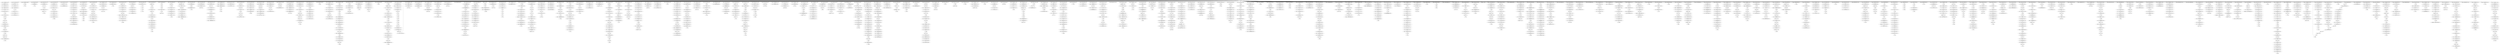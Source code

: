 strict digraph "" {
"('this', -4.3950217445119062, 726)";
"('win', 11.050124997596146, 259)";
"('.', 0, 1908)";
"('oh', 0.0, 811)";
"('you', 0.33333333333333215, 1907)";
"('was', -7.2539360950891023, 1299)";
"('smith', 231.01693968942342, 2668)";
"('spectre', -0.66666666666666696, 2579)";
"('has', -0.48627979215361172, 1896)";
"('award', 0.034215715337911234, 2193)";
"('that', 26.713194654351774, 108)";
"('a', 0, 2469)";
"('what', 4.7734333314102493, 1238)";
"('smith', 199.03952594198799, 36)";
"('just', 7.1352279378756727, 879)";
"('happy', -9.0, 1014)";
"('theme', -3.8681708364583454, 2593)";
"('cries', 1.0, 573)";
"('gaga', 15.345969582082088, 306)";
"('song', 42.44950518186559, 1857)";
"('gaga', 8.562685793748301, 1679)";
"('oscar', 15.333333333333332, 1488)";
"('in', -2.837726474549191, 2713)";
"('first', -4.2877123795494487, 2926)";
"('nominated', 1.0, 1352)";
"('alec', 1.0, 1706)";
"('one', 2.5533833323717916, 294)";
"('it', 3.3978981904196068, 1951)";
"('i', 0, 209)";
"('tbh', 1.0, 2949)";
"('his', 0.93098816991417266, 1993)";
"('bs', 1.0, 1263)";
"('awards', 1.0, 1986)";
"('smith', 239.01129312628228, 2766)";
"('run', 1.0, 2471)";
"('.', 0, 692)";
"('writing', -1.1448625026442407, 3135)";
"('you', 13.666666666666664, 2012)";
"('man', 3.2568601039231941, 1496)";
"('garbage', 0.66666666666666607, 437)";
"('is', 39.634852272685869, 2988)";
"('played', 1.0, 147)";
"('smith', 249.67043104209409, 1473)";
"('of', 20.903365008120712, 392)";
"('smith', 252.33521552104705, 1172)";
"('to', 37.55703328611753, 2783)";
"('you', 23.666666666666664, 849)";
"('.', 0, 659)";
"('smith', 225.68737073151752, 2979)";
"('could', 0, 1322)";
"('not', -15.189721069108298, 2062)";
"('?', 0, 1062)";
"('day', 1.0, 1113)";
"('...', 0, 787)";
"('smith', 233.68172416837638, 2794)";
"('ahhhhhhhh', 1.0, 814)";
"('gaga', 1.7794020054145108, 2735)";
"('for', 28.529960654127738, 2088)";
"(\"n't\", 0, 1566)";
"('smith', 249.67043104209409, 297)";
"('win', 4.1002499951922928, 2500)";
"('is', 49.181386363624533, 1791)";
"('even', 1.3852901558847908, 1075)";
"('also', 0.66666666666666652, 1829)";
"('smith', 223.02258625256457, 951)";
"('smith', 239.01129312628228, 2190)";
"('smith', 244.34086208418819, 492)";
"('bad', -5.8356644428076905, 1291)";
"('when', -7.0367746102880222, 2301)";
"('.', 0, 2406)";
"('smith', 247.00564656314114, 1614)";
"('smith', 252.33521552104705, 1877)";
"('i', 0, 574)";
"('of', 19.284038009744854, 708)";
"(\"''\", 0, 1573)";
"('he', 7.823047731663717, 680)";
"('good', 3.0, 1830)";
"('has', -2.3578497401920142, 3202)";
"('we', -0.48627979215361172, 212)";
"('takes', 1.0, 2891)";
"('.', 0, 988)";
"('openly', -5.3333333333333339, 2376)";
"('testicles', 1.0, 3030)";
"('he', 9.2871535392566376, 1186)";
"('acting', 1.0, 2387)";
"('.', 0, 2324)";
"('so', 22.52269200649657, 2005)";
"('but', 34.810243436294982, 839)";
"('would', -1.1918082530329661, 2758)";
"('was', 23.192645077942394, 1559)";
"('you', 28.666666666666668, 995)";
"('will', -5.1652046622496197, 2962)";
"(\"n't\", 0, 1922)";
"('song', 44.385290155884789, 1184)";
"('dapper', 1.0, 42)";
"(\"'s\", 0, 1696)";
"('must', -2.0, 1745)";
"('minority', 1.0, 1104)";
"('this', 5.5707625401501826, 1643)";
"('openly', 0.66666666666666607, 1893)";
"('he', 0.50251869369911617, 3253)";
"('sad', -6.3333333333333339, 76)";
"('won', 11.97548359314132, 1629)";
"(\"'s\", 0, 109)";
"('asleep', 1.0, 429)";
"('tho', 1.0, 1663)";
"('smith', 249.67043104209409, 577)";
"('that', 26.713194654351774, 1166)";
"('...', 0, 1946)";
"('third', 1.0, 2544)";
"('able', 1.0, 2344)";
"('!', 0, 1004)";
"('lgbt', -10.0, 3017)";
"('no', 4.0, 1892)";
"('.', 0, 2701)";
"('somehow', 1.0, 1231)";
"('ever', -4.2294196882304185, 112)";
"('an', -0.29715809318648922, 2360)";
"('.', 0, 1876)";
"('for', 32.147470490595808, 830)";
"('.', 0, 1329)";
"('my', 12.0, 2155)";
"('but', 36.60768257722124, 298)";
"('smith', 233.68172416837638, 1759)";
"('the', 78.805961724160682, 3033)";
"('is', 45.362772727249066, 2584)";
"('goddamn', 1.0, 2462)";
"('very', -2.666666666666667, 2645)";
"('do', -11.253496664211536, 72)";
"(\"'s\", 0, 1078)";
"('fat', 1.4150374992788435, 889)";
"('is', 39.634852272685869, 2143)";
"('home', 1.0, 2470)";
"('smith', 239.01129312628228, 612)";
"('and', 33.527031089580703, 2559)";
"('smith', 161.73254323664665, 183)";
"('bond', -5.9248125036057822, 2883)";
"('gayland', 1.0, 2992)";
"('child', -3.0000000000000009, 1731)";
"('i', 0, 2255)";
"('smith', 217.69301729465866, 1321)";
"('.', 0, 2017)";
"('wins', 5.1284300519615975, 2)";
"('best', 8.82507431749932, 2368)";
"('";
"('the', 47.734308137985636, 2892)";
"('oscars', -3.0, 26)";
"('!', 0, 494)";
"('over', -6.6096404744368158, 1779)";
"('smith', 215.02823281570571, 3014)";
"('writing', -3.5348375031250132, 2617)";
"('winning', -9.9315685693241775, 3235)";
"(';', 0, 425)";
"('i', 0, 1208)";
"('was', 2.3607737490261087, 2479)";
"(',', 0, 1437)";
"('trophy', -6.3333333333333339, 2893)";
"('good', -6.0, 1388)";
"('i', 0, 238)";
"('how', 1.3852901558847908, 2779)";
"('over', -5.5023311094743619, 883)";
"('think', 0.88671666570512464, 1588)";
"('weave', 1.0, 2948)";
"('lmaooooooo', 1.0, 758)";
"('smith', 249.67043104209409, 1650)";
"('person', -1.7548875021634691, 2679)";
"('smith', 241.67607760523524, 2554)";
"('but', 11.443534604253689, 1045)";
"('smith', 252.33521552104705, 1574)";
"('won', 11.97548359314132, 1813)";
"('?', 0, 2340)";
"('for', -5.8363827923188865, 2697)";
"('?', 0, 1987)";
"('because', -13.0, 1998)";
"('but', 34.810243436294982, 289)";
"('his', 5.6314278880552635, 431)";
"('i', 0, 2371)";
"('-', 0, 319)";
"('you', 17.0, 1372)";
"('same', -4.0000000000000009, 624)";
"('to', 37.55703328611753, 2680)";
"('disagree', 1.0, 1905)";
"('she', 1.0, 240)";
"('real', -2.0, 2135)";
"('good', 2.0, 51)";
"('is', 49.181386363624533, 360)";
"('is', 30.088318181747201, 2980)";
"('in', -12.062877457581983, 3019)";
"('for', 21.294940981191608, 430)";
"('smith', 225.68737073151752, 1841)";
"('the', 83.244769379328545, 3082)";
"('ever', 4.1926450779423954, 3211)";
"('let', -0.69824583501603188, 1600)";
"('here', -4.6666666666666679, 2541)";
"('not', 8.9235267705898611, 258)";
"('gon', -4.3333333333333339, 1957)";
"('.', 0, 409)";
"('.', 0, 1232)";
"('little', -0.69824583501603188, 1580)";
"('the', 81.025365551744613, 767)";
"('want', -1.3333333333333339, 2781)";
"(',', 0, 2366)";
"('and', 30.054062179161399, 1549)";
"('as', -8.931568569324174, 2546)";
"('.', 0, 2737)";
"('worst', -3.5137363479203287, 2591)";
"('!', 0, 414)";
"('won', 5.5656770303978433, 1778)";
"('brother', -2.3333333333333339, 1701)";
"('one', 2.5533833323717916, 792)";
"('i', 0, 847)";
"(\"'s\", 0, 2742)";
"('globe', 1.0, 2293)";
"('wall', 8.0, 1003)";
"('original', 8.4885156739858019, 2085)";
"('like', 5.8839219435801215, 786)";
"('me', 1.2716449221547599, 2786)";
"('the', 67.708942586241022, 2619)";
"('hands', -1.3333333333333339, 2334)";
"('it', 15.460730073238311, 580)";
"('.', 0, 2490)";
"('correctly', 1.0, 1297)";
"('him', 1.6035083299679362, 2723)";
"('the', 87.683577034496409, 1882)";
"('to', 23.946956586399793, 2931)";
"('.', 0, 2599)";
"('gay', 8.0, 1590)";
"('me', 2.7122876204505495, 538)";
"('.', 0, 1664)";
"('smith', 231.01693968942342, 978)";
"('congratulations', -4.0, 1233)";
"('is', 49.181386363624533, 1243)";
"('stand', 1.0, 724)";
"(\"'spectre\", 0, 2089)";
"('smith', 241.67607760523524, 2072)";
"('me', 12.796786508521063, 797)";
"('aka', 1.0, 1786)";
"('smith', 249.67043104209409, 1852)";
"('smith', 252.33521552104705, 2558)";
"('written', 1.0, 1438)";
"('distraught', 1.0, 1545)";
"('cancion', 1.0, 2439)";
"('smith', 252.33521552104705, 495)";
"('adele', -8.0, 1704)";
"('smith', 252.33521552104705, 2153)";
"('what', 4.7734333314102493, 504)";
"('idol', 1.0, 1333)";
"('person', -0.031579168349364473, 1895)";
"('community', 0.44950518186558952, 1461)";
"('academy', -1.3333333333333339, 834)";
"('speech', 10.192645077942396, 2466)";
"('should', -6.8496250072115643, 2731)";
"('original', 7.1862188087829617, 2563)";
"('so', 6.3294220227379938, 953)";
"('smith', 233.68172416837638, 3132)";
"(\"'s\", 0, 2958)";
"('smith', 252.33521552104705, 2124)";
"('smith', 236.34650864732933, 864)";
"('heard', 0.88671666570512464, 3212)";
"('jimmy', -13.0, 1444)";
"('smith', 244.34086208418819, 2777)";
"('but', 29.417926013516226, 1165)";
"('rich', 1.0, 1692)";
"('oscar-less', 0, 3187)";
"('are', -6.100989636268821, 1363)";
"('smith', 247.00564656314114, 1072)";
"('to', 25.891253257788041, 486)";
"('.', 0, 3040)";
"('matters', 1.0, 485)";
"('gaga', 0.083581058331063218, 1048)";
"(',', 0, 875)";
"('this', -14.360806029173997, 2261)";
"('the', 78.805961724160682, 141)";
"('smith', 231.01693968942342, 1286)";
"('trophy', 0.66666666666666652, 914)";
"(',', 0, 2296)";
"('have', 2.577935233827187, 396)";
"('that', 21.355642649733689, 1288)";
"('but', 16.835852027032452, 520)";
"('smith', 252.33521552104705, 1493)";
"('all', -3.9908703474282898, 519)";
"('smith', 233.68172416837638, 766)";
"('more', -0.031579168349364473, 1618)";
"('him', -0.50977500432694001, 318)";
"('music', -1.75488750216347, 2710)";
"('be', 7.4625867037492064, 2074)";
"('amazing', 1.0, 517)";
"('song', 46.321075129903988, 5)";
"('...', 0, 2140)";
"('hoping', 1.0, 1726)";
"('wins', -2.3578497401920142, 2524)";
"('but', 36.60768257722124, 1657)";
"(\"n't\", 0, 1323)";
"('precious', 1.0, 549)";
"('are', 3.2568601039231941, 653)";
"('smith', 244.34086208418819, 992)";
"('the', 87.683577034496409, 1635)";
"('won', 15.180386874513054, 2904)";
"('looks', 3.4520479367417582, 637)";
"('smith', 244.34086208418819, 774)";
"('.', 0, 2136)";
"(',', 0, 2642)";
"('ever', -17.330409324499239, 2489)";
"('winning', -3.2877123795494523, 2168)";
"('like', 7.1862188087829617, 1562)";
"(\"n't\", 0, 145)";
"('trash', 1.0, 702)";
"('is', 47.272079545436803, 578)";
"('but', 0.65889975869616535, 74)";
"('well', 3.0, 1712)";
"('flop', -7.6666666666666679, 2699)";
"(')', 0, 961)";
"('na', 0, 674)";
"(\"''\", 0, 1637)";
"('smith', 247.00564656314114, 2365)";
"('smith', 252.33521552104705, 2397)";
"('got', 1.9040958734835169, 251)";
"('.', 0, 694)";
"('.', 0, 2670)";
"('if', -5.0, 483)";
"('for', 32.147470490595808, 700)";
"('...', 0, 2845)";
"('proud', 0.3583958321314058, 2006)";
"('love', 16.96858405859065, 2603)";
"('smith', 252.33521552104705, 224)";
"('smith', 247.00564656314114, 503)";
"('grindr', 1.0, 476)";
"('something', -3.3333333333333339, 2250)";
"('his', -6.9030780269876502, 98)";
"('who', -3.4781958359775729, 1744)";
"('i', 0, 395)";
"('he', 7.823047731663717, 515)";
"('if', -9.0, 1294)";
"('jude', 0.0, 1498)";
"('smith', 239.01129312628228, 1407)";
"('leo', -1.666666666666667, 3183)";
"('gay', 5.3333333333333321, 1409)";
"('going', 1.4150374992788435, 207)";
"('i', 0, 3099)";
"('bond', 8.4150374992788421, 1340)";
"('at', -2.837726474549191, 2785)";
"('smith', 247.00564656314114, 800)";
"('all', -0.53143872879099163, 110)";
"('be', -15.69970273000272, 75)";
"('won', 8.7705803117695815, 3251)";
"('.', 0, 2750)";
"('smith', 239.01129312628228, 1111)";
"('smith', 236.34650864732933, 857)";
"('so', 24.142019004872427, 1491)";
"('smith', 231.01693968942342, 2031)";
"('song', 40.51372020784639, 2332)";
"('smith', 252.33521552104705, 672)";
"('dedicate', 1.0, 2191)";
"('and', 24.844608813532449, 107)";
"('look', 2.5533833323717916, 9)";
"('...', 0, 1762)";
"('song', -2.073549220576048, 2700)";
"('here', -4.0, 1361)";
"('you', 18.666666666666664, 1471)";
"('john', -4.9248125036057822, 1903)";
"('on', 0.50251869369911617, 2618)";
"('cute', 0.66666666666666607, 1069)";
"('because', -17.0, 2629)";
"('smith', 249.67043104209409, 3174)";
"(\"'s\", 0, 2506)";
"('.', 0, 1241)";
"('and', 30.054062179161399, 890)";
"('deserved', -2.3578497401920142, 1639)";
"('.', 0, 131)";
"('my', 0.0, 3071)";
"('!', 0, 1572)";
"(\"'m\", 0, 2372)";
"('needs', -3.8681708364583454, 113)";
"('...', 0, 2572)";
"('was', 11.97548359314132, 1168)";
"('gosh', 1.0, 813)";
"('smitth', 1.0, 2575)";
"(';', 0, 2092)";
"('men', 1.0, 2378)";
"('amp', -9.705544600953294, 1442)";
"(',', 0, 1198)";
"('was', 18.385290155884789, 301)";
"(';', 0, 628)";
"('a', 0, 2714)";
"('transforming', 1.0, 1020)";
"('boring', -8.0000000000000018, 601)";
"('bond', -4.7298250033653986, 2150)";
"('not', -15.189721069108298, 2385)";
"('...', 0, 2939)";
"('idea', 1.0, 2109)";
"('bit', 1.0, 1581)";
"('song', 38.577935233827183, 1812)";
"('upset', 0.35614381022527564, 3178)";
"('timberlake', 1.0, 1395)";
"(',', 0, 403)";
"('is', 49.181386363624533, 389)";
"('smith', 244.34086208418819, 3142)";
"('did', -1.7548875021634691, 1187)";
"('?', 0, 1785)";
"('i', 0, 723)";
"('brilliant', -0.66666666666666696, 1715)";
"('for', 21.294940981191608, 2616)";
"('is', 49.181386363624533, 888)";
"('still', -5.0616884111785705, 3185)";
"('smith', 247.00564656314114, 791)";
"('kill', -2.3333333333333339, 1276)";
"('hope', -3.3333333333333339, 897)";
"('even', -7.9725595843072234, 461)";
"('smith', 252.33521552104705, 410)";
"('smith', 241.67607760523524, 1964)";
"('forever', 1.0, 1693)";
"('scared', 1.0, 2258)";
"('his', 10.331867606196358, 1188)";
"('his', -13.170330984509107, 2695)";
"('was', 10.373031952455449, 2147)";
"('with', 2.4400999980769154, 832)";
"('lady', -3.2321561128397569, 2504)";
"('song', 26.963225389711976, 2478)";
"('!', 0, 2576)";
"('squeeze', 1.0, 3028)";
"('hit', -0.69824583501603188, 3081)";
"('way', 1.0, 440)";
"('great', 0.3583958321314058, 1163)";
"('smith', 249.67043104209409, 1735)";
"('.', 0, 148)";
"('you', -3.0, 2060)";
"('smith', 252.33521552104705, 780)";
"('he', 6.3589419240707965, 3102)";
"('you', 5.3333333333333321, 1819)";
"('!', 0, 416)";
"('to', 12.281176558070307, 2693)";
"('?', 0, 3217)";
"('at', -0.53143872879099163, 1259)";
"('really', 1.1301198418543961, 2585)";
"('in', 0.62170514408810718, 2076)";
"('smith', 252.33521552104705, 1)";
"('quote', 1.0, 727)";
"('cutest', 1.0, 987)";
"('respect', -1.0000000000000004, 1518)";
"('juicy', 1.0, 2162)";
"('is', 35.816238636310402, 2795)";
"('misinformed', 1.0, 3061)";
"('.', 0, 295)";
"('smith', 209.6986638577998, 1440)";
"('represent', -5.0000000000000009, 1102)";
"('with', 2.4400999980769154, 478)";
"('i', 0, 2685)";
"('seeing', 1.0, 2145)";
"('it', 7.9214601464766226, 2146)";
"('child', 0.66666666666666652, 550)";
"('okay', 1.9040958734835169, 1597)";
"('smith', 247.00564656314114, 1197)";
"('what', 3.7167916642628116, 1028)";
"('just', 19.027045587575135, 1351)";
"('happy', 0.0, 969)";
"('smith', 239.01129312628228, 125)";
"('na', 0, 1958)";
"('smith', 223.02258625256457, 1275)";
"('wish', 1.0, 2409)";
"('lady', -9.743640438853955, 1047)";
"('acknowledged', 1.0, 3015)";
"('sarah', 1.0, 32)";
"('oscars', 3.0, 43)";
"('leo', 0.0, 757)";
"('years', -5.3333333333333339, 605)";
"('smith', 252.33521552104705, 1489)";
"('for', 19.486186062957575, 3036)";
"('...', 0, 38)";
"('do', 1.1301198418543961, 1468)";
"(\"'m\", 0, 2686)";
"('smith', 252.33521552104705, 998)";
"('won', 23.192645077942394, 1452)";
"('smith', 215.02823281570571, 66)";
"('apology', 1.0, 2825)";
"('a', 0, 127)";
"('.', 0, 247)";
"('world', -5.4531333371795014, 2200)";
"('does', -6.0631583366987289, 620)";
"('win', 11.050124997596146, 699)";
"(\"'s\", 0, 1497)";
"('smith', 231.01693968942342, 1917)";
"('be', -6.1622894337519263, 1324)";
"('deserved', 5.1284300519615975, 292)";
"('smith', 228.35215521047047, 2271)";
"('see', -7.3333333333333339, 3162)";
"(\"n't\", 0, 2468)";
"('.', 0, 1723)";
"('smith', 247.00564656314114, 48)";
"('is', 49.181386363624533, 908)";
"('slays', 1.0, 17)";
"('asked', 1.0, 3172)";
"('oscar', 15.333333333333332, 480)";
"('i', 0, 896)";
"('literally', 1.1301198418543961, 654)";
"('looks', -5.0616884111785705, 952)";
"('he', -5.3539045366725659, 3041)";
"('.', 0, 1926)";
"('looking', 1.3333333333333333, 496)";
"('smith', 244.34086208418819, 246)";
"('shot', 1.0, 128)";
"('was', -2.4465811730314968, 1683)";
"('just', 19.027045587575135, 2347)";
"('probably', -0.66666666666666696, 877)";
"('oscar', 2.0, 689)";
"('something', -4.0, 2502)";
"('smith', 236.34650864732933, 1485)";
"('smith', 231.01693968942342, 2613)";
"('!', 0, 379)";
"('oscar', 5.3333333333333321, 2802)";
"(\"'\", 0, 3167)";
"('win', -1.45965000673079, 2800)";
"('.', 0, 3208)";
"(';', 0, 1359)";
"(\"'s\", 0, 681)";
"('smith', 249.67043104209409, 2138)";
"('for', 32.147470490595808, 386)";
"('the', 78.805961724160682, 1886)";
"('i', 0, 3064)";
"('lady', 1.9770313479716037, 1948)";
"('into', 0.33333333333333304, 1021)";
"('of', 17.664711011368997, 1984)";
"('win', 11.050124997596146, 3122)";
"(\"'\", 0, 2090)";
"(\"''\", 0, 1702)";
"('winning', -2.1804030145869984, 2829)";
"('nothing', 1.0, 73)";
"('supporting', 1.0, 1800)";
"('have', -2.4985379955829501, 662)";
"(\"'s\", 0, 2277)";
"('year', 1.0, 1739)";
"('peaked', 1.0, 3194)";
"('is', 49.181386363624533, 465)";
"('totally', 1.0, 1544)";
"('actually', -3.4781958359775729, 3056)";
"('lady', -8.441343573651114, 2734)";
"('!', 0, 2450)";
"('had', -3.5137363479203287, 215)";
"('.', 0, 1707)";
"('should', -0.50977500432694001, 213)";
"('oscar', 13.666666666666664, 1899)";
"('smith', 244.34086208418819, 698)";
"('he', -6.8180103442654847, 2689)";
"('to', 47.278516643058765, 1459)";
"('for', 39.382490163531934, 411)";
"('smith', 236.34650864732933, 2903)";
"('.', 0, 2760)";
"('backup', 1.0, 221)";
"('!', 0, 2208)";
"('all', -3.9908703474282898, 2197)";
"('music', -5.9814541707532207, 1994)";
"('great', -6.50977500432694, 1538)";
"('smith', 241.67607760523524, 402)";
"('writings', -8.931568569324174, 2886)";
"('song', -0.13776424655684849, 1306)";
"('gaga', -8.3955236770861674, 1789)";
"('pulling', 1.0, 930)";
"('for', -4.0276278740848497, 2894)";
"('.', 0, 514)";
"('smith', 249.67043104209409, 963)";
"('happy', 3.0, 810)";
"('smith', 249.67043104209409, 704)";
"('adele', 0.0, 778)";
"('just', 19.027045587575135, 1451)";
"('song', 30.834795337750379, 1777)";
"('his', 19.732747042478543, 1353)";
"('michael', 1.0, 1304)";
"('adorable', 0.66666666666666652, 910)";
"('a', 0, 1730)";
"('thank', -1.2265666685897507, 1371)";
"('gaga', 8.562685793748301, 2505)";
"('queen', 1.0, 189)";
"('a', 0, 1051)";
"('on', 1.9666245012920349, 2035)";
"('the', 69.928346413824954, 2036)";
"('performance', -0.031579168349364473, 45)";
"('smith', 252.33521552104705, 205)";
"('yay', 1.0, 748)";
"('.', 0, 886)";
"('represent', 0.66666666666666652, 997)";
"('here', -8.0000000000000018, 1325)";
"('applaud', 1.0, 2722)";
"('tears', 0.3583958321314058, 1246)";
"('by', -7.1198000038461693, 1439)";
"(\"'s\", 0, 894)";
"('smith', 233.68172416837638, 2947)";
"('gay', 5.3333333333333321, 2678)";
"('mac', 1.0, 498)";
"('smith', 231.01693968942342, 1628)";
"('smith', 228.35215521047047, 3249)";
"('on', 13.679470962035399, 20)";
"('!', 0, 981)";
"('so', -3.3865399675171517, 1540)";
"('the', 65.489538758657091, 1780)";
"('smith', 247.00564656314114, 288)";
"('so', 22.52269200649657, 1068)";
"('he', 3.4307303088849572, 898)";
"('win', -7.0195500086538729, 2932)";
"('cute', -10.000000000000002, 1685)";
"('cake', 1.0, 1619)";
"('courtesy', 1.0, 768)";
"('he', 7.823047731663717, 441)";
"('.', 0, 1888)";
"('winning', -4.3950217445119062, 1677)";
"('just', 1.1893191130259417, 3088)";
"('losinh', 1.0, 361)";
"('ago', 1.0, 3092)";
"('deserves', -2.8115291693109068, 234)";
"('.', 0, 555)";
"('smith', 249.67043104209409, 1827)";
"('an', 4.1622735254508072, 2682)";
"('smith', 252.33521552104705, 1330)";
"('to', 37.55703328611753, 1519)";
"('speech', 6.3852901558847917, 1164)";
"('a', 0, 2823)";
"(';', 0, 823)";
"('...', 0, 3117)";
"('was', 21.590193437256527, 1475)";
"('more', 2.5533833323717916, 1793)";
"('it', 7.9214601464766226, 1398)";
"('time', -11.792983340064128, 2659)";
"('smith', 247.00564656314114, 1181)";
"('said', -0.16992500144231304, 2534)";
"('is', 22.451090908996267, 1536)";
"('right', -4.6666666666666679, 3137)";
"('&', 0, 1441)";
"('...', 0, 1764)";
"('for', 15.868676226489509, 1608)";
"(\"'s\", 0, 2456)";
"('smith', 252.33521552104705, 984)";
"('an', 17.540568381362704, 1846)";
"('beat', 1.0, 1605)";
"('winner', -17.264662506490406, 2066)";
"('obviously', -3.3333333333333339, 3108)";
"('gay', -1.3333333333333357, 2981)";
"('community', -0.48627979215361172, 1884)";
"('man', 1.3852901558847908, 469)";
"('gaga', 17.041790529165532, 233)";
"('you', -11.333333333333336, 3171)";
"('song', 30.834795337750379, 2274)";
"('smith', 252.33521552104705, 752)";
"('oscar', 25.333333333333332, 1847)";
"('joining', 1.0, 2161)";
"(';', 0, 186)";
"('was', 21.590193437256527, 2400)";
"(\"'s\", 0, 1472)";
"('terrible', -2.0, 2749)";
"('!', 0, 1006)";
"('lol', -5.2015041697916775, 1843)";
"('2016', -2.2832083357371884, 25)";
"('the', 83.244769379328545, 710)";
"('a', 0, 3144)";
"('now', -5.2015041697916775, 1802)";
"('these', 1.0, 1985)";
"('win', 12.440099998076917, 413)";
"('.', 0, 606)";
"('the', 85.464173206912477, 1356)";
"('eyes', 1.0, 1249)";
"('ton', 1.0, 615)";
"('you', 13.666666666666664, 1604)";
"('.', 0, 1516)";
"('won', 8.7705803117695815, 1842)";
"('his', 11.898680845576722, 2725)";
"('his', 10.331867606196358, 1384)";
"('best', 10.187561931249434, 1855)";
"('smith', 252.33521552104705, 359)";
"('want', -0.66666666666666696, 1470)";
"('is', 43.453465909061336, 2778)";
"('music', -3.3398500028846261, 3136)";
"('won', 11.97548359314132, 2614)";
"('retracting', 1.0, 3070)";
"('love', 18.476438043942984, 1193)";
"('smith', 236.34650864732933, 1945)";
"('his', 19.732747042478543, 2349)";
"('what', 0.54686666282049856, 1077)";
"('smith', 249.67043104209409, 2916)";
"('had', 2.6780719051126378, 3026)";
"(\"'ve\", 0, 843)";
"('have', -2.4985379955829501, 1729)";
"('was', 11.97548359314132, 2924)";
"('the', 74.367154068992818, 2772)";
"('performance', -5.2015041697916775, 1972)";
"('not', -15.189721069108298, 1543)";
"('tune', 1.0, 2884)";
"('glad', -6.3333333333333339, 3170)";
"('eradicated', 1.0, 2998)";
"('.', 0, 2106)";
"('gaga', 15.345969582082088, 1949)";
"('gay', 0.0, 3057)";
"('.', 0, 713)";
"('.', 0, 2201)";
"('brilliant', -1.666666666666667, 320)";
"('hour', 1.0, 3091)";
"('justin', 1.0, 1394)";
"('a', 0, 614)";
"('smith', 247.00564656314114, 652)";
"('who', -0.89323333525641679, 1797)";
"('.', 0, 2818)";
"('should', -0.50977500432694001, 878)";
"(\"'s\", 0, 516)";
"('no', -5.0, 1569)";
"('baldwin', 1.0, 1700)";
"(\"'s\", 0, 1201)";
"('little', 0.3583958321314058, 1176)";
"('because', 2.0, 1694)";
"('was', 19.98774179657066, 1721)";
"('he', 10.751259346849558, 1695)";
"('so', 3.0907680259862786, 955)";
"('been', -5.9814541707532207, 2733)";
"('it', 4.9057521757719442, 2475)";
"('keep', 0.66666666666666652, 1981)";
"('the', 87.683577034496409, 393)";
"('succinct', 1.0, 1476)";
"('paint', 1.0, 803)";
"('too', -7.0380958379006575, 2482)";
"('pretty', -3.3333333333333339, 2373)";
"('for', 10.442411471787409, 1015)";
"('of', -11.483174959396436, 1302)";
"('smith', 252.33521552104705, 907)";
"('and', 16.1621865374842, 2993)";
"('grammy', -2.0, 1261)";
"('.', 0, 2440)";
"('smith', 233.68172416837638, 1229)";
"('with', -5.9248125036057822, 598)";
"(',', 0, 1740)";
"('smith', 249.67043104209409, 261)";
"('just', 5.6487507316632417, 1399)";
"('an', -12.188975742885951, 2654)";
"('the', 89.902980862080341, 505)";
"('oscar', 25.333333333333332, 783)";
"('gaga', 13.65014863499864, 1971)";
"('preach', 1.0, 2868)";
"(',', 0, 1230)";
"('smith', 209.6986638577998, 3234)";
"('bond', 4.8300749985576861, 2743)";
"('upset', -14.349400790728019, 2234)";
"('is', 49.181386363624533, 1173)";
"('lgbt', -3.0, 2195)";
"('dicaprio', 1.0, 2318)";
"('to', 45.334219971670514, 1247)";
"('best', 3.3751238624988655, 1799)";
"('``', 0, 1698)";
"('to', 35.612736614729279, 1080)";
"('song', 38.577935233827183, 1167)";
"('too', -7.0380958379006575, 1539)";
"('smith', 239.01129312628228, 2874)";
"('glad', -3.0000000000000009, 2646)";
"('with', -9.50977500432694, 1906)";
"('a', 0, 639)";
"('what', -4.7363416729166907, 1262)";
"('divac', 1.0, 642)";
"('james', -4.3333333333333339, 668)";
"('smith', 233.68172416837638, 271)";
"('lord', 1.0, 2528)";
"('won', 24.795096718628265, 102)";
"('me', 2.7122876204505495, 1400)";
"('won', 23.192645077942394, 2139)";
"('probably', 1.0, 226)";
"('performance', -8.648120837419885, 2507)";
"('same', -0.66666666666666696, 657)";
"('pulling', 1.0, 3175)";
"('octaves', 1.0, 3034)";
"('kid', 1.0, 885)";
"('that', 23.14149331793972, 3182)";
"('me', 4.1529303187463356, 408)";
"('about', -8.648120837419885, 117)";
"('his', 19.732747042478543, 3196)";
"('with', -7.1198000038461693, 1732)";
"('that', 35.642447995381914, 782)";
"('he', 4.894836116477876, 1727)";
"('smith', 220.35780177361161, 2866)";
"('that', 35.642447995381914, 293)";
"('...', 0, 1688)";
"('bet', 1.0, 104)";
"('bond', -10.704762504567327, 602)";
"('ever', -5.1652046622496197, 2927)";
"('oscar', -4.6666666666666714, 3021)";
"('wall', -12.000000000000004, 2889)";
"('friend', 1.0, 649)";
"('and', 23.108124358322797, 3200)";
"(\"''\", 0, 2867)";
"('smith', 244.34086208418819, 2238)";
"('!', 0, 751)";
"('and', 17.898670992693848, 1919)";
"('an', 7.1352279378756727, 1898)";
"('";
"('now', 0.83007499855768785, 500)";
"('on', -6.8180103442654847, 2887)";
"('made', 1.0, 1576)";
"('is', 49.181386363624533, 794)";
"('that', -9.0038187097687938, 2698)";
"('.', 0, 1171)";
"('love', 13.952876087885972, 923)";
"('i', 0, 2003)";
"('lol', -11.233083338141043, 526)";
"('win', 11.050124997596146, 2562)";
"('potent', 1.0, 2418)";
"('adele', 3.0, 676)";
"('won', 19.98774179657066, 2291)";
"('?', 0, 1401)";
"('so', 9.568076019489709, 747)";
"('smith', 247.00564656314114, 645)";
"('on', -3.8897987290796436, 2278)";
"('``', 0, 208)";
"('but', 13.240973745179943, 1680)";
"('to', 29.779846600564536, 114)";
"('for', 24.912450817659671, 2828)";
"('me', 8.4748584136336991, 426)";
"('our', 1.0, 548)";
"('swedgers', 1.0, 1751)";
"('got', 3.4520479367417582, 753)";
"('smith', 220.35780177361161, 357)";
"('im', -6.0000000000000018, 1012)";
"('that', 12.426389308703548, 1609)";
"('.', 0, 2999)";
"('just', -10.702498536673517, 2384)";
"('deserves', -3.3398500028846261, 307)";
"('the', 94.341788517248204, 986)";
"('has', 1.3852901558847908, 2313)";
"('him', -4.7363416729166907, 2252)";
"('the', 69.928346413824954, 2882)";
"('sir', 1.0, 3214)";
"('song', 23.091655441673574, 688)";
"(\"''\", 0, 1449)";
"('?', 0, 1221)";
"('notes', 1.0, 3083)";
"('in', -13.216021330461086, 604)";
"('gaga', 22.129253370415874, 2459)";
"('...', 0, 1686)";
"('makes', 1.0, 807)";
"('over', 2.2488344452628191, 230)";
"('was', -7.2539360950891023, 1050)";
"('game', 1.0, 3116)";
"('you', 20.333333333333332, 2008)";
"('most', 0.66666666666666652, 467)";
"('cry', 0.33333333333333304, 575)";
"('worst', 1.1301198418543961, 1349)";
"('smith', 247.00564656314114, 1861)";
"('worst', -5.0616884111785705, 2149)";
"('to', 47.278516643058765, 1881)";
"('to', 27.835549929176288, 1703)";
"('oscar', 23.666666666666664, 1354)";
"('was', 15.180386874513054, 2745)";
"('song', 42.44950518186559, 2564)";
"('smith', 239.01129312628228, 634)";
"('writing', -5.9248125036057822, 2276)";
"('but', 33.012804295368731, 1199)";
"('to', 43.38992330028227, 2497)";
"('something', -3.3333333333333339, 980)";
"('been', -2.8115291693109068, 3203)";
"('drops', 1.0, 899)";
"('hack', 1.0, 3145)";
"('best', -8.8872646612521535, 3236)";
"('win', -12.579450010576956, 2653)";
"('to', 27.835549929176288, 1818)";
"('.', 0, 1237)";
"('most', -3.666666666666667, 600)";
"('spectre', -12.666666666666668, 1448)";
"('friendly', 1.0, 640)";
"('smith', 252.33521552104705, 793)";
"('perhaps', 1.0, 2488)";
"('smith', 247.00564656314114, 250)";
"('dismiss', 1.0, 2625)";
"('!', 0, 1008)";
"(',', 0, 2474)";
"('smith', 212.36344833675275, 3161)";
"(\"n't\", 0, 536)";
"('gay', 8.0, 1515)";
"('bond', -7.1198000038461693, 687)";
"('.', 0, 3192)";
"('the', 76.58655789657675, 1260)";
"('that', 8.8546879722914937, 118)";
"('smith', 231.01693968942342, 3054)";
"('!', 0, 983)";
"('is', 49.181386363624533, 1025)";
"('will', 5.1284300519615975, 1690)";
"('all', -3.9908703474282898, 2014)";
"('well', -1.0, 1638)";
"('notice', 1.0, 2963)";
"('bad', -0.41783222140384524, 678)";
"('the', 65.489538758657091, 599)";
"('smith', 247.00564656314114, 8)";
"('are', -0.48627979215361172, 405)";
"('of', 14.426057014617282, 2589)";
"('just', 17.540568381362704, 2917)";
"('speech', -8.8441295323456259, 1682)";
"('her', 1.0, 691)";
"('and', 21.371639903113149, 722)";
"('can', 4.0, 3121)";
"('!', 0, 2209)";
"('!', 0, 2451)";
"('incredible', 1.0, 1337)";
"('till', 1.0, 1815)";
"('group', -6.0, 1105)";
"('not', 5.1161718485322574, 302)";
"('wall', -4.0000000000000036, 2037)";
"('smith', 249.67043104209409, 2582)";
"('a', 0, 188)";
"('bigots', 1.0, 2540)";
"('an', 5.6487507316632417, 2525)";
"('?', 0, 2803)";
"('i', 0, 2010)";
"('openly', -5.3333333333333339, 2928)";
"('me', 14.237429206816849, 1577)";
"('congrats', 0.83007499855768785, 2578)";
"('?', 0, 2307)";
"('?', 0, 3058)";
"('justify', 1.0, 2694)";
"('won', 21.590193437256527, 371)";
"('.', 0, 2067)";
"('is', 49.181386363624533, 1346)";
"('boring', -2.6666666666666679, 2959)";
"('himself', 1.0, 1453)";
"('smith', 236.34650864732933, 1370)";
"('i', 0, 69)";
"('his', 11.898680845576722, 1487)";
"('message', -5.6666666666666679, 2627)";
"('is', 45.362772727249066, 2674)";
"('.', 0, 779)";
"('he', 1.9666245012920349, 619)";
"('smith', 239.01129312628228, 2571)";
"('im', -1.3333333333333339, 1462)";
"('was', -4.0490328137173606, 2416)";
"('leaking', 1.0, 1463)";
"('smith', 249.67043104209409, 1192)";
"('happy', 3.0, 385)";
"('won', 16.782838515198922, 1256)";
"('an', 17.540568381362704, 1332)";
"('statement', -2.666666666666667, 3073)";
"('the', 83.244769379328545, 2768)";
"('guy', -0.16992500144231304, 1240)";
"('.', 0, 106)";
"('favorite', 1.0, 966)";
"('you', 3.6666666666666643, 487)";
"('person', -1.7548875021634691, 658)";
"('balloony', 1.0, 11)";
"('people', -1.75488750216347, 2782)";
"('oscar', 12.0, 444)";
"('steal', 1.0, 1182)";
"('smith', 252.33521552104705, 1350)";
"('but', 25.823047731663717, 232)";
"('elton', 0.3583958321314058, 2919)";
"('a', 0, 2417)";
"('be', 11.550049544999546, 675)";
"('one', -0.89323333525641679, 2588)";
"('have', -3.7676563029354853, 2359)";
"('!', 0, 627)";
"('him', -0.50977500432694001, 926)";
"('snatch', -2.666666666666667, 685)";
"('.', 0, 2396)";
"('smith', 252.33521552104705, 3060)";
"('of', 12.806730016241424, 3084)";
"('oscar', 25.333333333333332, 1880)";
"('does', 2.5533833323717916, 1073)";
"('a', 0, 1103)";
"('oscar', 7.0, 901)";
"('smith', 228.35215521047047, 2914)";
"('out', -10.371429171233991, 2650)";
"('win', 2.7102749947115221, 2681)";
"('smith', 247.00564656314114, 3120)";
"('for', 14.059921308255475, 1924)";
"('me', 15.678071905112638, 808)";
"('slowly', 1.0, 1019)";
"('should', -0.50977500432694001, 1554)";
"('a', 0, 2989)";
"('``', 0, 1992)";
"('flop', 0.0, 892)";
"('how', -2.3578497401920142, 1583)";
"('he', 1.9666245012920349, 2994)";
"('.', 0, 2152)";
"('that', 26.713194654351774, 534)";
"('song', 38.577935233827183, 1716)";
"('am', 5.0, 2004)";
"('leonardo', 1.0, 2317)";
"('smith', 252.33521552104705, 825)";
"('song', 19.220085493635167, 2415)";
"('gave', 1.0, 1161)";
"('?', 0, 1063)";
"('after', -1.965784284662087, 1968)";
"('!', 0, 3239)";
"('off', 0.66666666666666652, 3176)";
"('his', -8.469891266368009, 2626)";
"('20', -3.666666666666667, 1750)";
"('thank', 0.88671666570512464, 828)";
"('smith', 217.69301729465866, 459)";
"('was', 21.590193437256527, 2467)";
"(',', 0, 2298)";
"('it', 9.4293141318289599, 3201)";
"('did', -5.2015041697916775, 1921)";
"('jackson', 1.0, 1305)";
"('that', 26.713194654351774, 1811)";
"('one', 0.83007499855768785, 253)";
"('proof', 1.0, 397)";
"('john', -0.16992500144231304, 2920)";
"('last', 1.0, 1738)";
"('smith', 252.33521552104705, 887)";
"('be', 12.912537158749661, 1691)";
"('song', 44.385290155884789, 1551)";
"('of', 20.903365008120712, 3213)";
"(',', 0, 2937)";
"('for', -0.41011803761678323, 2386)";
"('vanquished', 1.0, 217)";
"('lady', -16.255124764868153, 1788)";
"(\"''\", 0, 2890)";
"('im', 2.0, 383)";
"('smith', 247.00564656314114, 3077)";
"('off', -3.666666666666667, 523)";
"('plague', 1.0, 2990)";
"('say', 1.0, 1991)";
"('so', 20.903365008120712, 50)";
"('you', -11.333333333333336, 2630)";
"('sam', 256, 0)";
"('song', 11.476945597558363, 2486)";
"('this', 2.2488344452628191, 1661)";
"('so', -3.3865399675171517, 1684)";
"('...', 0, 1761)";
"('truly', 1.0, 1203)";
"(\"'s\", 0, 2034)";
"('before', 0.33333333333333304, 756)";
"('the', 47.734308137985636, 2233)";
"('-', 0, 2587)";
"('t', 0, 1737)";
"('but', 9.6460954633274341, 2622)";
"('the', 87.683577034496409, 2676)";
"('after', -4.2877123795494487, 27)";
"('tears', -6.50977500432694, 1212)";
"('sure', -5.9814541707532207, 2687)";
"('a', 0, 1579)";
"('best', 11.550049544999546, 2084)";
"('even', 1.3852901558847908, 3080)";
"('a', 0, 1303)";
"('seems', -3.3333333333333339, 1975)";
"('to', 27.835549929176288, 884)";
"('smith', 225.68737073151752, 1775)";
"('to', 41.445626628894018, 317)";
"('hope', -2.0000000000000009, 3181)";
"('and', 21.371639903113149, 3101)";
"('smith', 252.33521552104705, 255)";
"('shade', 0.66666666666666652, 2918)";
"('they', -2.8115291693109068, 660)";
"(';', 0, 2091)";
"('gaga', 20.433432423332427, 231)";
"('though', 1.0, 2412)";
"('lol', -6.0631583366987289, 3059)";
"('smith', 252.33521552104705, 1242)";
"('smith', 241.67607760523524, 423)";
"('!', 0, 960)";
"('smith', 249.67043104209409, 1160)";
"('smith', 233.68172416837638, 1507)";
"('smith', 241.67607760523524, 2098)";
"('the', 67.708942586241022, 2543)";
"('honey', 1.0, 2936)";
"('you', 12.0, 2961)";
"('.', 0, 1130)";
"('trying', -2.0, 683)";
"('adele', -2.0, 712)";
"('gaga', 3.4752229524979583, 2967)";
"('remain', 1.0, 3186)";
"('the', 76.58655789657675, 1205)";
"('gender', 1.0, 2545)";
"('did', -1.7548875021634691, 2102)";
"('so', 24.142019004872427, 1026)";
"('winning', -1.0730936496245427, 204)";
"('on', 4.894836116477876, 2771)";
"(\"'s\", 0, 1821)";
"('smith', 252.33521552104705, 2346)";
"('that', 32.07074665896986, 1550)";
"('would', -7.3836165060659322, 1904)";
"('performance', -10.371429171233991, 525)";
"('award', -3.2877123795494523, 1206)";
"('coming', 1.0, 1079)";
"(',', 0, 2481)";
"('good', -5.0, 2527)";
"(\"n't\", 0, 1469)";
"('well', 3.0, 2141)";
"('so', 16.045384012993139, 2404)";
"('do', -9.705544600953294, 2623)";
"('winner', -3.4781958359775729, 481)";
"('since', 1.0, 3206)";
"('.', 0, 119)";
"('to', 22.002659915011549, 957)";
"('like', 0.67473448276876269, 1567)";
"('chill', 1.0, 635)";
"('gon', 0.66666666666666652, 227)";
"(\"n't\", 0, 3079)";
"('the', 74.367154068992818, 235)";
"(\"'re\", 0, 2061)";
"('literal', 1.0, 1348)";
"('oscars', -3.0, 2297)";
"('smith', 252.33521552104705, 547)";
"('by', 3.6350874983173007, 2921)";
"('is', 39.634852272685869, 1591)";
"('gon', 0.33333333333333304, 915)";
"('oscar', 18.666666666666664, 1061)";
"('an', 2.6757963192383727, 3105)";
"('winning', 7.7853812700750913, 781)";
"('tweet', 1.0, 2260)";
"('singer', 1.0, 2169)";
"('speech', -1.2294196882304167, 2105)";
"('i', 0, 3109)";
"('that', 17.783941313321634, 2375)";
"('!', 0, 2577)";
"('smith', 217.69301729465866, 2817)";
"('crushed', 1.0, 1950)";
"('it', 3.3978981904196068, 1816)";
"('good', -11.0, 1996)";
"('a', 0, 1162)";
"('smith', 252.33521552104705, 1024)";
"('male', -0.69824583501603188, 777)";
"('looks', -3.5137363479203287, 2356)";
"('a', 0, 1652)";
"('.', 0, 551)";
"('kidding', -2.2832083357371884, 407)";
"('an', 5.6487507316632417, 443)";
"(';', 0, 922)";
"('is', 10.99524999986987, 37)";
"('but', 34.810243436294982, 1807)";
"('mildly', 1.0, 2285)";
"('after', -5.0616884111785705, 2503)";
"('award', -2.1804030145869984, 2463)";
"('hit', -1.75488750216347, 3032)";
"('see', -7.3333333333333339, 2648)";
"('.', 0, 2300)";
"('over', -6.6096404744368158, 3089)";
"('that', 24.927343986145747, 2461)";
"('smith', 241.67607760523524, 377)";
"('smith', 244.34086208418819, 2741)";
"('smith', 249.67043104209409, 1066)";
"('fact', -1.0000000000000004, 1602)";
"('in', -0.53143872879099163, 2991)";
"('bad', 0.35614381022527564, 2586)";
"('smith', 249.67043104209409, 3025)";
"('was', 15.180386874513054, 1724)";
"('profile', 1.0, 477)";
"('few', 1.0, 2715)";
"('for', 39.382490163531934, 999)";
"('smith', 239.01129312628228, 2330)";
"('smith', 244.34086208418819, 344)";
"('hope', -6.6666666666666679, 239)";
"('the', 76.58655789657675, 2615)";
"('the', 83.244769379328545, 1601)";
"('a', 0, 891)";
"('deserved', -2.3578497401920142, 1204)";
"('won', 8.7705803117695815, 3104)";
"('.', 0, 358)";
"('the', 63.270134931073159, 623)";
"('that', 8.8546879722914937, 2414)";
"('smith', 247.00564656314114, 2821)";
"('for', -2.21887295585082, 2656)";
"('!', 0, 1010)";
"('``', 0, 1563)";
"('smith', 247.00564656314114, 920)";
"('about', -7.7864666705128336, 1749)";
"('is', 49.181386363624533, 1018)";
"('omg', 1.0, 1011)";
"('smith', 220.35780177361161, 596)";
"('garbage', -0.66666666666666696, 735)";
"('lgbtq', 1.0, 2353)";
"('in', -8.6034458389446868, 1211)";
"('";
"('he', 7.823047731663717, 2923)";
"('is', 47.272079545436803, 1651)";
"('because', 4.0, 2441)";
"('both', 1.0, 661)";
"('smith', 241.67607760523524, 733)";
"('and', 19.6351554479035, 305)";
"(';', 0, 1360)";
"('with', 8.4150374992788421, 3195)";
"('``', 0, 2885)";
"('range', 1.0, 1794)";
"('out', 2.5533833323717916, 801)";
"('.', 0, 1900)";
"('oscar', 23.666666666666664, 2022)";
"('smith', 252.33521552104705, 1844)";
"('?', 0, 272)";
"(\"'s\", 0, 19)";
"('around', -4.3964916700320638, 2198)";
"('na', 0, 228)";
"('song', 40.51372020784639, 1202)";
"('lol', -2.6165416690705214, 3267)";
"('abel', 1.0, 785)";
"('only', -3.2936347142112155, 2797)";
"('smith', 247.00564656314114, 2719)";
"('earlier', -3.8681708364583454, 3072)";
"(';', 0, 340)";
"('smith', 247.00564656314114, 370)";
"('do', -4.2877123795494487, 1989)";
"('make', -0.66666666666666696, 2498)";
"('of', 12.806730016241424, 3069)";
"(',', 0, 2402)";
"('you', 17.0, 406)";
"('song', 40.51372020784639, 1662)";
"('but', 25.823047731663717, 1760)";
"(';', 0, 1508)";
"('the', 89.902980862080341, 1002)";
"('an', -0.29715809318648922, 2801)";
"('not', 7.6544084632373259, 2675)";
"('song', 23.091655441673574, 1781)";
"('and', 12.689217627064899, 237)";
"('of', 12.806730016241424, 616)";
"('the', 94.341788517248204, 1347)";
"('this', 4.4634531751877287, 252)";
"('still', -4.2877123795494487, 2408)";
"('either', 1.0, 1925)";
"('on', 9.2871535392566376, 2826)";
"('only', 1.3852901558847908, 532)";
"('an', 17.540568381362704, 754)";
"('right', -4.0, 1801)";
"(\"n't\", 0, 2624)";
"('..', 0, 1849)";
"('for', 24.912450817659671, 2032)";
"('uhhh', 1.0, 1901)";
"('to', 41.445626628894018, 3031)";
"('nkw', 1.0, 3138)";
"('smith', 231.01693968942342, 2523)";
"('but', 24.025608590737463, 1287)";
"('the', 94.341788517248204, 2126)";
"('james', 0.33333333333333304, 2442)";
"('the', 47.734308137985636, 2063)";
"('his', 19.732747042478543, 706)";
"('but', 31.21536515444248, 2458)";
"('.', 0, 3045)";
"('ca', 0, 1808)";
"(\"n't\", 0, 2001)";
"('thing', 1.0, 533)";
"('.', 0, 1967)";
"('just', 5.6487507316632417, 2748)";
"('nvm', 1.0, 3256)";
"('writing', 8.4150374992788421, 1632)";
"('so', 24.142019004872427, 909)";
"('my', 8.0, 648)";
"('society', 1.0, 2354)";
"(\"'m\", 0, 2256)";
"('.', 0, 1654)";
"('are', -5.1652046622496197, 144)";
"('taylor', 1.0, 932)";
"('minions', 1.0, 394)";
"('songs', -5.3333333333333339, 671)";
"('my', 6.6666666666666661, 3066)";
"('about', -4.3398500028846243, 2251)";
"('garbage', -7.3333333333333339, 2480)";
"('and', 16.1621865374842, 518)";
"('what', -32.209025018750069, 187)";
"('oscar', 5.3333333333333321, 2361)";
"('only', -3.2936347142112155, 3250)";
"('as', -1.1918082530329661, 2164)";
"('precious', -1.666666666666667, 1584)";
"('johnny', 1.0, 2320)";
"('xo', 1.0, 788)";
"('everyone', -1.3333333333333339, 2473)";
"('lady', 8.4885156739858019, 840)";
"('smith', 236.34650864732933, 821)";
"('group', -2.0, 2196)";
"('oscar', 8.6666666666666643, 3106)";
"('at', 7.5405683813627018, 1736)";
"('to', 18.114066572235053, 2259)";
"('really', -1.965784284662087, 1725)";
"('performance', -12.956391671955146, 99)";
"('ever', -8.9083445583264247, 2597)";
"('theme', -0.69824583501603188, 2744)";
"('phineas', 1.0, 13)";
"('...', 0, 3255)";
"('.', 0, 2316)";
"('believes', 1.0, 2133)";
"('.', 0, 2388)";
"('can', 1.0, 2875)";
"('grammys', 1.0, 2295)";
"('oscars', -11.0, 2381)";
"('dropped', 1.0, 613)";
"('smith', 209.6986638577998, 339)";
"('.', 0, 1207)";
"('smith', 247.00564656314114, 913)";
"('ten', 1.0, 3095)";
"('is', 18.632477272620804, 1995)";
"('song', 15.348515545596761, 1049)";
"('i', 0, 1659)";
"('about', -3.4781958359775729, 2501)";
"('!', 0, 721)";
"('that', 32.07074665896986, 372)";
"('like', 11.09310940439148, 638)";
"('!', 0, 1334)";
"('turned', 1.0, 522)";
"('won', 13.577935233827187, 1897)";
"('male', -1.75488750216347, 711)";
"('jude', 0.0, 1022)";
"('after', 1.1301198418543961, 2128)";
"('corner', 1.0, 2078)";
"('are', -18.266194298518439, 2631)";
"('writings', 2.6780719051126378, 1000)";
"('around', -1.75488750216347, 1885)";
"('years', -3.0000000000000009, 2716)";
"('is', 39.634852272685869, 553)";
"('song', 17.284300519615968, 603)";
"('oscar', -8.0, 2655)";
"('smith', 207.03387937884685, 1148)";
"('golden', 1.0, 2292)";
"('adele', 0.0, 2557)";
"('smith', 236.34650864732933, 720)";
"('smith', 252.33521552104705, 2438)";
"('smith', 241.67607760523524, 2312)";
"('deserved', -0.48627979215361172, 2460)";
"('the', 61.050731103489227, 667)";
"('told', 1.0, 210)";
"('the', 61.050731103489227, 2279)";
"('look', -7.7864666705128336, 622)";
"('see', -9.3333333333333357, 1327)";
"('you', 23.666666666666664, 829)";
"('for', 28.529960654127738, 2724)";
"('is', 45.362772727249066, 436)";
"('huhuhu', 1.0, 1016)";
"('important', -1.0000000000000004, 2405)";
"('...', 0, 1763)";
"('congrats', -8.648120837419885, 956)";
"('streak', 1.0, 707)";
"('that', 8.8546879722914937, 1046)";
"('to', 31.724143271952784, 684)";
"(',', 0, 311)";
"('your', -4.0, 881)";
"('with', -2.3398500028846279, 2013)";
"('epic', 1.0, 29)";
"('bond', -2.3398500028846279, 2592)";
"('such', 1.3333333333333333, 1331)";
"('smith', 252.33521552104705, 3193)";
"('song', 34.706365285788777, 2960)";
"('i', 0, 2780)";
"('spectre', -6.0000000000000018, 3038)";
"('smith', 215.02823281570571, 1535)";
"('my', -2.6666666666666679, 2015)";
"('his', 13.465494084957086, 2709)";
"('smith', 244.34086208418819, 869)";
"('!', 0, 1571)";
"('win', 8.270174996634605, 1966)";
"('bond', -4.7298250033653986, 218)";
"('continues', 1.0, 705)";
"('porqueria', 1.0, 1864)";
"(\"'writing\", 0, 2033)";
"('wow', 0.3583958321314058, 314)";
"('adorable', -0.66666666666666696, 554)";
"(';', 0, 2093)";
"('from', -10.779914506364829, 690)";
"('good', -1.0, 304)";
"('bugs', 1.0, 2253)";
"('deserved', 1.3852901558847908, 1713)";
"('said', -5.4531333371795014, 116)";
"('smith', 249.67043104209409, 1890)";
"('had', -5.8356644428076905, 2107)";
"('the', 94.341788517248204, 412)";
"('and', 24.844608813532449, 2403)";
"('updates', 1.0, 474)";
"('smith', 228.35215521047047, 2641)";
"('smith', 228.35215521047047, 2249)";
"('keep', -1.3333333333333339, 3134)";
"('edgy', 1.0, 1593)";
"(\"n't\", 0, 1074)";
"('know', -0.41783222140384524, 1076)";
"('everyone', -3.666666666666667, 2362)";
"('an', 16.054091175150269, 2021)";
"('is', 49.181386363624533, 929)";
"('until', -1.3333333333333339, 129)";
"('...', 0, 3123)";
"('be', 8.82507431749932, 916)";
"('won', 3.963225389711976, 2411)";
"('younger', 1.0, 3097)";
"('smith', 249.67043104209409, 528)";
"('smith', 241.67607760523524, 906)";
"('my', 12.0, 262)";
"('smith', 252.33521552104705, 1345)";
"('so', -3.3865399675171517, 2281)";
"('the', 56.611923448321363, 2888)";
"('right', -0.66666666666666696, 804)";
"('.', 0, 2881)";
"('dedicates', 1.0, 1878)";
"('singing', 1.0, 220)";
"('am', 0.0, 3100)";
"('.', 0, 315)";
"('smith', 244.34086208418819, 2754)";
"('picture', 1.0, 2130)";
"('.', 0, 3023)";
"('adele..', 0, 1733)";
"('more', -6.0631583366987289, 1570)";
"('boring', 0.66666666666666607, 468)";
"('best', -19.787165571253063, 2895)";
"('it', 3.3978981904196068, 308)";
"('worst', -11.253496664211536, 2484)";
"('lgbt', 0.0, 1357)";
"('it', 0.38219021971493206, 1974)";
"('smith', 241.67607760523524, 1648)";
"('song', 52.128430051961594, 256)";
"(',', 0, 1973)";
"('the', 81.025365551744613, 1697)";
"('such', 1.0, 1174)";
"('smith', 233.68172416837638, 2957)";
"('saying', 1.0, 2922)";
"('bond', -14.289725005288481, 2485)";
"('happens', 1.0, 1817)";
"('terrible', -1.0000000000000004, 2746)";
"('met', 1.0, 1741)";
"('?', 0, 1064)";
"('...', 0, 2621)";
"('but', 20.430730308884957, 2728)";
"('love', 7.9214601464766226, 2011)";
"('.', 0, 3074)";
"('congrats', -0.031579168349364473, 316)";
"('award', 5.5707625401501826, 1458)";
"('his', -2.2026383088465558, 524)";
"('.', 0, 1918)";
"('over', 4.4634531751877287, 784)";
"('song', 26.963225389711976, 2151)";
"('elton', -0.69824583501603188, 3215)";
"('was', 7.1681286710837142, 1290)";
"(';', 0, 1509)";
"(\"'m\", 0, 3169)";
"('!', 0, 1858)";
"('smith', 231.01693968942342, 203)";
"('speech', -7.5750112249930908, 1610)";
"('and', 26.581093268742102, 1477)";
"('writing', 8.4150374992788421, 18)";
"('smith', 247.00564656314114, 1710)";
"('a', 0, 2077)";
"('with', -11.899750004807711, 97)";
"('that', 15.998090645115603, 484)";
"('man', -12.651484454403231, 2652)";
"('!', 0, 1234)";
"('song', 50.192645077942394, 2583)";
"('until', -0.33333333333333348, 2708)";
"(\"'s\", 0, 1633)";
"('dead', 1.0, 795)";
"(',', 0, 1042)";
"('the', 94.341788517248204, 390)";
"('.', 0, 1803)";
"('but', 29.417926013516226, 2100)";
"('that', 33.856597327175891, 299)";
"('heart', 1.0, 2016)";
"(\"'ve\", 0, 1555)";
"('first', -0.41783222140384524, 2677)";
"('and', 21.371639903113149, 14)";
"('shockingly', 1.0, 1392)";
"('i', 0, 2358)";
"('community', -10.779914506364829, 3018)";
"('!', 0, 2449)";
"('as', -1.965784284662087, 744)";
"('smith', 252.33521552104705, 1455)";
"(';', 0, 185)";
"('at', 1.774849016967206, 23)";
"('him', -11.076191675801315, 958)";
"('!', 0, 415)";
"('award', 2.2488344452628191, 2087)";
"('this', -13.253496664211543, 1328)";
"('.', 0, 3063)";
"('smith', 249.67043104209409, 1236)";
"('mckellen', 1.0, 2757)";
"('.', 0, 1977)";
"('have', 1.3088169264746519, 214)";
"('me', 15.678071905112638, 3062)";
"('all', -12.062877457581983, 626)";
"('own', 1.0, 3086)";
"('was', 21.590193437256527, 1823)";
"('for', 37.573735245297904, 1853)";
"('...', 0, 1687)";
"('smith', 244.34086208418819, 938)";
"('falls', 1.0, 428)";
"('baby', 0.66666666666666652, 263)";
"('message', -5.6666666666666679, 2419)";
"('ends', 1.0, 2712)";
"('!', 0, 34)";
"('and', 28.31757772395175, 2755)";
"('better', 1.4150374992788435, 996)";
"(\"n't\", 0, 1809)";
"('oscar', 10.333333333333332, 882)";
"('showing', 1.0, 1792)";
"('now', -3.4781958359775729, 130)";
"('jimmy', 5.0, 2560)";
"(\"'s\", 0, 2669)";
"('.', 0, 3257)";
"('to', 39.501329957505774, 3133)";
"('heard', -6.50977500432694, 2598)";
"('!', 0, 378)";
"('be', -3.4373142062517026, 115)";
"('on', 13.679470962035399, 1634)";
"('i', 0, 2721)";
"('smith', 241.67607760523524, 874)";
"('is', 49.181386363624533, 2125)";
"('=', 0, 1494)";
"('gay', 8.0, 1894)";
"('original', 7.1862188087829617, 1856)";
"('smith', 236.34650864732933, 2395)";
"('heck', 1.0, 506)";
"('than', -0.16992500144231304, 3098)";
"('the', 94.341788517248204, 2083)";
"('smith', 239.01129312628228, 2987)";
"('smith', 252.33521552104705, 464)";
"('the', 63.270134931073159, 3016)";
"('welp', 1.0, 3268)";
"('obviously', -0.66666666666666696, 2536)";
"('gaga', 20.433432423332427, 1553)";
"('oscar', 10.333333333333332, 2683)";
"('smith', 241.67607760523524, 194)";
"('smith', 252.33521552104705, 2002)";
"('it', -7.1570797070467549, 2306)";
"('sweet', 1.0, 1478)";
"('speech', 10.192645077942396, 1822)";
"(\"'s\", 0, 1965)";
"('smith', 247.00564656314114, 1587)";
"('at', -10.909733584702884, 625)";
"('.', 0, 850)";
"('fat', 0.3583958321314058, 493)";
"('then', -4.9248125036057822, 3207)";
"('other', -1.666666666666667, 1699)";
"('.', 0, 835)";
"('smith', 249.67043104209409, 1656)";
"('other', -1.666666666666667, 1189)";
"('by', -2.3398500028846279, 725)";
"('looks', 1.9040958734835169, 49)";
"('groundbreaking', 1.0, 1787)";
"('before', -4.6666666666666679, 2382)";
"('happy', -7.0, 954)";
"(\"'d\", 0, 1728)";
"('smith', 247.00564656314114, 435)";
"('smith', 252.33521552104705, 381)";
"('smith', 239.01129312628228, 2707)";
"('smith', 241.67607760523524, 2533)";
"('latch', 1.0, 3199)";
"('..', 0, 3124)";
"('smith', 249.67043104209409, 2203)";
"('that', 5.2829866358794391, 3043)";
"('smith', 249.67043104209409, 1805)";
"('love', 12.445022102533635, 924)";
"('song', 46.321075129903988, 300)";
"('smith', 244.34086208418819, 3191)";
"('best', 12.912537158749661, 3)";
"('it', -10.17278767775143, 1999)";
"('my', 6.6666666666666661, 2342)";
"('miller', 1.0, 499)";
"('!', 0, 2580)";
"('just', -13.675452949098386, 2628)";
"(\"'s\", 0, 2398)";
"('smith', 247.00564656314114, 838)";
"('so', 19.284038009744854, 677)";
"('that', 23.14149331793972, 1603)";
"('2016', -0.16992500144231304, 44)";
"('every', -2.0, 216)";
"('slide', 1.0, 1607)";
"('look', -3.4781958359775729, 2784)";
"('is', 49.181386363624533, 1490)";
"('sure', -3.3398500028846261, 2374)";
"('gaga', 10.258506740831749, 2410)";
"('...', 0, 71)";
"('ian', 1.0, 2756)";
"('smith', 241.67607760523524, 1058)";
"('is', 35.816238636310402, 1397)";
"('now', -5.2015041697916775, 2080)";
"('community', -1.422064766172813, 1358)";
"('it', -5.6492257216944175, 242)";
"('from', -0.48627979215361172, 2565)";
"('seems', -2.3333333333333339, 2476)";
"('his', -6.9030780269876502, 3020)";
"('a', 0, 1239)";
"('!', 0, 254)";
"('won', 13.577935233827187, 844)";
"('smith', 252.33521552104705, 2018)";
"('had', -0.41783222140384524, 126)";
"('silverman', 1.0, 33)";
"('is', 43.453465909061336, 3143)";
"('and', 30.054062179161399, 2720)";
"('he', 10.751259346849558, 893)";
"('world', -2.8115291693109068, 1887)";
"('could', 0, 3078)";
"('beautiful', 1.0, 2401)";
"('smith', 239.01129312628228, 2513)";
"('but', 33.012804295368731, 367)";
"('awesome', 0.33333333333333304, 1824)";
"('mens', 1.0, 1568)";
"('but', 29.417926013516226, 1552)";
"('award', 4.4634531751877287, 105)";
"('smith', 249.67043104209409, 1390)";
"('to', 37.55703328611753, 2194)";
"('vlade', 1.0, 641)";
"('that', 10.640538640497521, 1681)";
"('being', 0.3583958321314058, 1589)";
"('very', 0.0, 1343)";
"('add', 1.0, 2876)";
"('gaga', 23.825074317499322, 841)";
"('smith', 228.35215521047047, 1158)";
"(\"'m\", 0, 1542)";
"(',', 0, 2684)";
"('being', -0.69824583501603188, 709)";
"('smith', 252.33521552104705, 928)";
"('the', 67.708942586241022, 2199)";
"('smith', 236.34650864732933, 513)";
"('``', 0, 1447)";
"('gay', -4.0000000000000036, 2377)";
"('was', 19.98774179657066, 1342)";
"('song', 1.798020727462351, 2896)";
"('!', 0, 959)";
"('applause', 1.0, 769)";
"('gay', -4.0000000000000036, 2929)";
"(';', 0, 824)";
"('deserves', -2.2832083357371884, 442)";
"('even', -3.2936347142112155, 682)";
"('wins', 3.2568601039231941, 1194)";
"('.', 0, 934)";
"('won', 10.373031952455449, 1556)";
"('guy', -2.2832083357371884, 1743)";
"('smith', 252.33521552104705, 101)";
"('the', 89.902980862080341, 802)";
"('.', 0, 679)";
"('i', 0, 2101)";
"('taken', 1.0, 1748)";
"('.', 0, 140)";
"('needed', 1.0, 3035)";
"('wall', 6.6666666666666661, 1636)";
"(',', 0, 1711)";
"('!', 0, 1005)";
"('smith', 244.34086208418819, 2448)";
"('my', 6.6666666666666661, 1248)";
"('an', -4.7565897118237892, 2649)";
"('wtf', 1.0, 2299)";
"('smith', 252.33521552104705, 845)";
"('depp', 1.0, 2321)";
"('does', -7.7864666705128336, 2302)";
"('pretty', -7.3333333333333339, 1537)";
"('?', 0, 2935)";
"('was', 19.98774179657066, 1514)";
"('every', -0.66666666666666696, 1257)";
"('song', 17.284300519615968, 3237)";
"('life', -5.6666666666666679, 3115)";
"('john', -1.2265666685897507, 3216)";
"('smith', 252.33521552104705, 1640)";
"('and', 12.689217627064899, 1952)";
"('quick', 1.0, 805)";
"('he', -3.8897987290796436, 2303)";
"('of', 11.187403017865567, 2539)";
"('law', -0.33333333333333348, 1023)";
"('poor', 1.4150374992788435, 1495)";
"('by', -7.1198000038461693, 31)";
"('ever', 0.44950518186558952, 470)";
"('winner', 3.4150374992788439, 312)";
"('i', 0, 2407)";
"('.', 0, 1307)";
"('smith', 236.34650864732933, 1220)";
"(\"'s\", 0, 1339)";
"('brown', 1.0, 917)";
"('smith', 247.00564656314114, 2455)";
"('oh', -2.0000000000000009, 1582)";
"('so', 11.187403017865567, 1169)";
"('smith', 252.33521552104705, 2081)";
"('me', 7.0342157153379112, 833)";
"('!', 0, 1053)";
"('wall', -1.3333333333333357, 2773)";
"('...', 0, 1848)";
"('original', 9.7908125391886411, 4)";
"('oscar', 18.666666666666664, 2315)";
"('smith', 233.68172416837638, 743)";
"('ferb', 1.0, 15)";
"('it', 16.96858405859065, 362)";
"('!', 0, 417)";
"('being', -4.9248125036057822, 146)";
"('one', -0.031579168349364473, 1112)";
"('*no', 0, 2333)";
"('snaps', 1.0, 2082)";
"('is', 41.544159090873599, 734)";
"('a', 0, 103)";
"('still', -1.1918082530329661, 1592)";
"('his', 21.299560281858909, 1879)";
"('the', 81.025365551744613, 24)";
"('than', -0.16992500144231304, 1795)";
"('smith', 247.00564656314114, 1596)";
"(\"'s\", 0, 2736)";
"('swift', 1.0, 933)";
"('!', 0, 222)";
"('w/', 0, 2232)";
"('the', 87.683577034496409, 2555)";
"('!', 0, 2113)";
"('that', 23.14149331793972, 1969)";
"('the', 89.902980862080341, 3177)";
"('kill', -4.3333333333333339, 2305)";
"('!', 0, 2370)";
"('a', 0, 745)";
"('his', 8.7650543668159955, 3085)";
"('legend', 1.0, 1052)";
"('the', 92.122384689664273, 2205)";
"('so', 22.52269200649657, 809)";
"(\"'s\", 0, 2968)";
"('be', -4.7998018200018144, 2997)";
"('for', 26.721205735893705, 2472)";
"('smith', 252.33521552104705, 1338)";
"('resume', 1.0, 2880)";
"('to', 49.222813314447009, 646)";
"('gaga', 11.954327687915193, 1606)";
"('gay', -9.3333333333333357, 2112)";
"('!', 0, 865)";
"('oscar', 25.333333333333332, 755)";
"(\"'s\", 0, 3254)";
"('downhill', 1.0, 3205)";
"('!', 0, 322)";
"('living', 1.0, 579)";
"('gives', 1.0, 3179)";
"('he', -3.8897987290796436, 2110)";
"('.', 0, 445)";
"('best', 0.65014863499864006, 2273)";
"('?', 0, 618)";
"(',', 0, 1044)";
"('for', 19.486186062957575, 1387)";
"('i', 0, 1598)";
"('smith', 220.35780177361161, 1041)";
"('is', 47.272079545436803, 1828)";
"('award', 0.034215715337911234, 1258)";
"('my', 6.6666666666666661, 812)";
"('an', 8.6217051440881054, 2165)";
"('smith', 252.33521552104705, 1017)";
"('a', 0, 1300)";
"('to', 45.334219971670514, 2351)";
"('man', -7.9725595843072234, 2930)";
"('smith', 252.33521552104705, 994)";
"('a', 0, 1742)";
"('have', -16.458839376460833, 2938)";
"('down', 1.0, 539)";
"('winner', -1.7548875021634691, 2877)";
"('is', 47.272079545436803, 1067)";
"('wall', -5.3333333333333357, 2620)";
"('win', -18.139350012500039, 2696)";
"('win', -0.069675006250019322, 236)";
"('his', 16.599120563717815, 3029)";
"('on', 12.215365154442479, 3198)";
"('it', -8.6649336923990958, 1298)";
"('all', 4.0811367627254045, 1983)";
"('smith', 252.33521552104705, 16)";
"('song', 32.770580311769578, 1289)";
"('elton', -4.3964916700320638, 1902)";
"('statement', -1.0000000000000004, 3068)";
"('bond', -11.899750004807711, 669)";
"(\"n't\", 0, 621)";
"('am', -14.0, 2283)";
"('smith', 252.33521552104705, 310)";
"('to', 25.891253257788041, 2647)";
"('just', 19.027045587575135, 2019)";
"('smith', 249.67043104209409, 572)";
"('lot', 1.0, 2538)";
"('smh', 1.0, 2341)";
"('cute', 1.333333333333333, 1027)";
"('lie', 1.0, 1959)";
"('.', 0, 2444)";
"('smith', 252.33521552104705, 1450)";
"('but', 25.823047731663717, 1947)";
"('win', -1.45965000673079, 2730)";
"('wan', 0, 673)";
"('just', 4.1622735254508072, 143)";
"('look', 3.4150374992788439, 1391)";
"('no', 1.0, 439)";
"('is', 24.360397727184001, 460)";
"('smith', 252.33521552104705, 388)";
"('!', 0, 380)";
"('when', -7.9725595843072234, 93)";
"('life', 0.66666666666666652, 2156)";
"('writing', 1.24511249783653, 2769)";
"('an', 11.594659556512971, 2314)";
"('him', 1.6035083299679362, 387)";
"('that', 30.284895990763829, 2142)";
"(\"''\", 0, 488)";
"('smith', 252.33521552104705, 1689)";
"('gay', -18.666666666666671, 2065)";
"(',', 0, 2383)";
"('not', -8.8441295323456259, 2304)";
"(',', 0, 1714)";
"('oscar', 12.0, 2526)";
"('not', -6.3058929176405556, 2323)";
"('win', 9.6601499971153757, 229)";
"('!', 0, 749)";
"('take', 1.0, 67)";
"('to', 31.724143271952784, 2799)";
"('smith', 215.02823281570571, 2844)";
"('!', 0, 1009)";
"('is', 43.453465909061336, 775)";
"('won', 18.385290155884789, 1059)";
"('is', 49.181386363624533, 3094)";
"('smith', 215.02823281570571, 570)";
"('his', 18.165933803098177, 475)";
"('speech', -3.7676563029354853, 432)";
"('that', 21.355642649733689, 111)";
"('...', 0, 939)";
"('guy', -0.69824583501603188, 1796)";
"('.', 0, 313)";
"('do', -6.6096404744368122, 2322)";
"('smith', 231.01693968942342, 3266)";
"('bond', 4.8300749985576861, 2443)";
"(\"''\", 0, 1997)";
"('for', 30.338715572361771, 2767)";
"('an', -1.7836352993989237, 3090)";
"('over', 0.034215715337911234, 895)";
"('winning', -1.0730936496245427, 979)";
"('a', 0, 1175)";
"('hard', 1.0, 2692)";
"('won', 0.75832210834024139, 1955)";
"('will', -10.779914506364829, 70)";
"('needs', 0.88671666570512464, 1615)";
"('from', 0.44950518186558952, 12)";
"(\"''\", 0, 2038)";
"('but', 29.417926013516226, 876)";
"('an', 14.567613968937836, 1454)";
"('hand', 1.0, 880)";
"('be', 10.187561931249434, 647)";
"('aw', 1.9433583328525623, 382)";
"('for', 33.956225408829837, 2367)";
"('won', -0.84412953234562593, 2380)";
"('no', -7.0, 2108)";
"('the', 87.683577034496409, 21)";
"(',', 0, 482)";
"('boring', -4.0, 1170)";
"('.', 0, 1292)";
"('wrong', -3.666666666666667, 1976)";
"('and', 23.108124358322797, 2009)";
"('song', 25.027440415692773, 3039)";
"('the', 85.464173206912477, 2352)";
"('like', 8.4885156739858019, 10)";
"('just', 1.1893191130259417, 1747)";
"('i', 0, 2282)";
"('original', 9.7908125391886411, 1862)";
"('gaga', 23.825074317499322, 1200)";
"('right', -4.0, 2079)";
"('you', 28.666666666666668, 1641)";
"('.', 0, 3107)";
"('and', 16.1621865374842, 2319)";
"('to', 20.058363243623297, 1326)";
"(',', 0, 1806)";
"('crying', 1.0, 2075)";
"('smith', 204.36909489989389, 2058)";
"('that', 17.783941313321634, 2729)";
"('the', 76.58655789657675, 2925)";
"('smith', 220.35780177361161, 285)";
"('.', 0, 927)";
"('the', 74.367154068992818, 2148)";
"('winning', 4.4634531751877287, 1982)";
"('.', 0, 100)";
"('oscar', -1.3333333333333357, 2934)";
"('award', 6.6780719051126365, 529)";
"(\"'s\", 0, 2770)";
"('discouraging', 1.0, 3164)";
"('not', -8.8441295323456259, 1956)";
"('becoming', 1.0, 655)";
"('because', -5.0, 3252)";
"('.', 0, 1178)";
"('the', 43.295500482817772, 2657)";
"('henchman', 1.0, 219)";
"('...', 0, 2345)";
"('earned', -7.0380958379006575, 3042)";
"('to', 45.334219971670514, 1355)";
"('won', 10.373031952455449, 2272)";
"('he', -3.8897987290796436, 94)";
"(\"'ve\", 0, 2596)";
"('smith', 252.33521552104705, 636)";
"('.', 0, 2477)";
"('on', 15.143576769628318, 1001)";
"(',', 0, 2727)";
"('oscar', 13.666666666666664, 2167)";
"('performer', 1.0, 321)";
"('smith', 196.37474146303504, 2231)";
"('.', 0, 2688)";
"('have', -2.4985379955829501, 1746)";
"('gay', 8.0, 1722)";
"('poor', -1.2265666685897507, 2343)";
"('like', -0.62756238243407658, 2357)";
"('emmmmmm', 1.0, 1277)";
"('his', 8.7650543668159955, 2104)";
"('for', 14.059921308255475, 665)";
"('napes', 4.0, 2561)";
"('song', 44.385290155884789, 424)";
"('ripoff', 1.0, 1301)";
"('smith', 249.67043104209409, 3210)";
"('smith', 247.00564656314114, 1548)";
"(\"'\", 0, 1245)";
"('...', 0, 2239)";
"('hated', 0.0, 1660)";
"('him', -2.6230583386218136, 1520)";
"('smith', 247.00564656314114, 2602)";
"('speech', 1.3088169264746519, 2726)";
"('the', 87.683577034496409, 776)";
"('so', 3.0907680259862786, 1013)";
"('is', 33.906931818122672, 3055)";
"('over', -5.5023311094743619, 1678)";
"('i', 0, 1295)";
"('the', 58.831327275905295, 1783)";
"('his', 21.299560281858909, 1457)";
"('must', 0.0, 2073)";
"('!', 0, 750)";
"('instagram', 1.0, 2827)";
"('for', 12.251166390021442, 2039)";
"('!', 0, 1007)";
"('statue', 1.0, 3044)";
"('!', 0, 982)";
"('step', 1.0, 3112)";
"('is', 47.272079545436803, 964)";
"('major', 1.0, 1517)";
"('to', 27.835549929176288, 2996)";
"('for', 17.677431144723542, 2275)";
"('napes', -14.0, 1445)";
"('smith', 220.35780177361161, 1436)";
"('agreeing', 1.0, 831)";
"('smith', 228.35215521047047, 2123)";
"('smith', 233.68172416837638, 2853)";
"('speech', 0.039698619122118473, 1385)";
"('more', -6.0631583366987289, 309)";
"('is', 31.997624999934935, 2134)";
"('dedicated', 1.0, 2348)";
"('was', -0.84412953234562593, 2111)";
"('.', 0, 2420)";
"('earlier', -1.2265666685897507, 3067)";
"('do', -1.965784284662087, 1565)";
"('bland', 1.0, 1344)";
"('dissatisfied', 1.0, 2286)";
"('smith', 244.34086208418819, 1720)";
"('...', 0, 822)";
"('song', 48.256860103923195, 1341)";
"('done', -7.0380958379006575, 96)";
"('to', 47.278516643058765, 1616)";
"(',', 0, 2059)";
"('needs', -4.3964916700320638, 2995)";
"('?', 0, 1410)";
"('but', 29.417926013516226, 404)";
"('.', 0, 463)";
"('``', 0, 2127)";
"('the', 94.341788517248204, 466)";
"('song', 42.44950518186559, 2369)";
"('.', 0, 2413)";
"('smith', 233.68172416837638, 1382)";
"(',', 0, 2487)";
"('male', -0.69824583501603188, 2556)";
"('";
"('vocals', 1.0, 3197)";
"('the', 89.902980862080341, 531)";
"('the', 83.244769379328545, 2192)";
"('so', 22.52269200649657, 384)";
"('im', -0.66666666666666696, 968)";
"('bye', 1.0, 693)";
"('wall', -9.3333333333333357, 2280)";
"('!', 0, 2452)";
"('smith', 215.02823281570571, 92)";
"('we', -5.1652046622496197, 1362)";
"('smith', 252.33521552104705, 806)";
"('in', 2.9279928898463048, 582)";
"('representing', 1.0, 2204)";
"('we', 3.2568601039231941, 1467)";
"('dedicating', 1.0, 1456)";
"('smith', 252.33521552104705, 1630)";
"('!', 0, 3238)";
"('person', -3.4781958359775729, 746)";
"(\"n't\", 0, 1990)";
"('abomination', 1.0, 2548)";
"('i', 0, 1920)";
"('literally', -8.931568569324174, 2257)";
"('``', 0, 1631)";
"('doing', 1.0, 666)";
"(\"'ve\", 0, 1954)";
"(\"'s\", 0, 41)";
"('smith', 249.67043104209409, 40)";
"('smith', 225.68737073151752, 1675)";
"('?', 0, 2339)";
"('his', 8.7650543668159955, 2879)";
"('i', 0, 2643)";
"('oscar', 7.0, 664)";
"('you', 20.333333333333332, 211)";
"('have', -7.5750112249930908, 2379)";
"('your', -0.66666666666666696, 1336)";
"('him', -3.6797000057692522, 1081)";
"('worse', 1.0, 462)";
"('know', -1.965784284662087, 2759)";
"(\"''\", 0, 2129)";
"('!', 0, 1335)";
"('should', 1.6035083299679362, 842)";
"('smith', 225.68737073151752, 1875)";
"(\"''\", 0, 223)";
"('the', 78.805961724160682, 2796)";
"(\"'s\", 0, 1776)";
"('oscar', 23.666666666666664, 2350)";
"('?', 0, 3166)";
"('wall', 6.6666666666666661, 22)";
"('smith', 252.33521552104705, 3093)";
"('is', 20.541784090808534, 2966)";
"('smith', 247.00564656314114, 2338)";
"('hit', -3.3398500028846261, 1190)";
"('gay', -10.666666666666671, 2651)";
"('.', 0, 184)";
"('gay', 9.3333333333333321, 1653)";
"('smith', 239.01129312628228, 1255)";
"('i', 0, 2595)";
"('winning', 7.7853812700750913, 1845)";
"('no', 3.0, 290)";
"('already', 1.0, 206)";
"('is', 49.181386363624533, 985)";
"('smith', 247.00564656314114, 2159)";
"('of', 19.284038009744854, 2007)";
"('best', 2.0126362487487519, 142)";
"(',', 0, 2099)";
"('first', -14.349400790728019, 2064)";
"('.', 0, 2483)";
"('j', 0, 2163)";
"('song', 30.834795337750379, 3087)";
"('and', 17.898670992693848, 1988)";
"('love', 10.937168117181297, 925)";
"('smith', 247.00564656314114, 2673)";
"('so', 19.284038009744854, 967)";
"('smith', 249.67043104209409, 1558)";
"('a', 0, 2537)";
"('from', -14.523054402441634, 1446)";
"('lgbt', 1.0, 1883)";
"('smith', 252.33521552104705, 1790)";
"('illustrious', 1.0, 2166)";
"('be', 10.187561931249434, 1561)";
"('has', 3.2568601039231941, 2290)";
"('lgbt', 2.0, 1460)";
"('for', 35.764980327063867, 2160)";
"('song', 46.321075129903988, 1863)";
"('saved', 1.0, 2154)";
"('like', 5.8839219435801215, 1185)";
"('to', 49.222813314447009, 3027)";
"('should', -6.8496250072115643, 1953)";
"('smith', 225.68737073151752, 1937)";
"('does', 2.5533833323717916, 2822)";
"('raised*', 0, 2335)";
"('lgbt', 3.0, 2206)";
"('like', 1.9770313479716037, 2103)";
"('speech', 7.6544084632373259, 2457)";
"('me', 8.4748584136336991, 3180)";
"('cry', 0.33333333333333304, 1578)";
"('the', 69.928346413824954, 3037)";
"('an', 1.1893191130259417, 663)";
"('i', 0, 3168)";
"('like', 11.09310940439148, 497)";
"('weight', 1.0, 617)";
"('am', -5.0, 2644)";
"('an', 11.594659556512971, 1060)";
"('moment', -4.6666666666666679, 1784)";
"('.', 0, 2355)";
"('so', -5.0058669658930057, 2691)";
"('believe', 1.0, 1810)";
"('thank', -2.2832083357371884, 1373)";
"('law', -0.33333333333333348, 1499)";
"('i', 0, 521)";
"('leader', 1.0, 391)";
"('wins', 5.1284300519615975, 826)";
"('smith', 249.67043104209409, 2465)";
"('intro', 1.0, 30)";
"('your', -8.0000000000000018, 3163)";
"('retract', 1.0, 3065)";
"('love', 16.96858405859065, 848)";
"('that', 26.713194654351774, 2131)";
"('smith', 244.34086208418819, 366)";
"('the', 69.928346413824954, 900)";
"('is', 49.181386363624533, 225)";
"('theme', -8.0947375050480961, 670)";
"('like', 8.4885156739858019, 1393)";
"('tried', 1.0, 2690)";
"('won', 23.192645077942394, 2020)";
"('to', 49.222813314447009, 796)";
"('i', 0, 1541)";
"('just', 19.027045587575135, 1575)";
"('eat', 1.0, 1617)";
"('you', 23.666666666666664, 2604)";
"('macklemore-style', 0, 2824)";
"('also', 0.66666666666666652, 1658)";
"('song', 44.385290155884789, 2086)";
"('smith', 252.33521552104705, 291)";
"('have', -6.3058929176405556, 2732)";
"('on', 9.2871535392566376, 1486)";
"('tweets', 1.0, 3165)";
"('his', 11.898680845576722, 2499)";
"('recall', 1.0, 1296)";
"('the', 78.805961724160682, 2590)";
"('up', -11.253496664211536, 3113)";
"('.', 0, 2549)";
"('how', -7.0367746102880222, 2964)";
"('winning', 5.5707625401501826, 1854)";
"('bad', -7.3836165060659322, 2965)";
"('smith', 233.68172416837638, 139)";
"('acceptance', 1.0, 2399)";
"('of', -0.14788597076543653, 1782)";
"('this', 4.4634531751877287, 1183)";
"('lady', 0.67473448276876269, 1970)";
"('weird', 1.0, 2144)";
"('he', 12.215365154442479, 552)";
"('community', 1.3852901558847908, 2207)";
"('faggot', 1.0, 1177)";
"('just', 5.6487507316632417, 3103)";
"('.', 0, 438)";
"('!', 0, 418)";
"('.', 0, 1825)";
"('smith', 247.00564656314114, 2289)";
"('me', -1.6096404744368158, 2254)";
"('it', -2.6335177509897427, 68)";
"('smith', 244.34086208418819, 1513)";
"('gay', 6.6666666666666661, 1850)";
"('a', 0, 931)";
"('for', 21.294940981191608, 1676)";
"('consider', 1.0, 2542)";
"('smith', 236.34650864732933, 546)";
"('vote', 1.0, 1923)";
"('up', 0.35614381022527564, 581)";
"('to', 37.55703328611753, 2878)";
"('!', 0, 2514)";
"('.', 0, 770)";
"('2016', -1.2265666685897507, 583)";
"('acceptance', -5.6666666666666679, 3022)";
"('or', -0.66666666666666696, 1396)";
"(')', 0, 1938)";
"('need', -4.0000000000000009, 3110)";
"('i', 0, 1564)";
"(';', 0, 1443)";
"('my', -13.333333333333336, 3114)";
"('wins', -6.100989636268821, 597)";
"('.', 0, 921)";
"('an', 2.6757963192383727, 28)";
"('speech', 10.192645077942396, 1474)";
"('.', 0, 1213)";
"('won', 13.577935233827187, 1798)";
"('the', 67.708942586241022, 686)";
"('bringin', 1.0, 1244)";
"('cute', 1.333333333333333, 1492)";
"('.', 0, 77)";
"('smith', 252.33521552104705, 1820)";
"('.', 0, 846)";
"('over', -2.1804030145869984, 1814)";
"('use', 1.0, 1383)";
"('was', -0.84412953234562593, 95)";
"('to', 20.058363243623297, 3111)";
"('nobody', 1.0, 2132)";
"('my', 10.666666666666666, 965)";
"('.', 0, 2747)";
"('career', 1.0, 2711)";
"('is', 9.0859431816821328, 2000)";
"('is', 39.634852272685869, 1408)";
"('time', -3.3398500028846261, 1386)";
"('you', 13.666666666666664, 1374)";
"('smith', 247.00564656314114, 1466)";
"('.', 0, 1611)";
"('because', 1.0, 2535)";
"('smith', 239.01129312628228, 2496)";
"('only', -14.523054402441634, 2284)";
"('is', 45.362772727249066, 530)";
"('smith', 201.70431042094094, 1101)";
"('let', -2.8115291693109068, 537)";
"('gets', 1.0, 241)";
"('smith', 247.00564656314114, 1980)";
"('will', -4.2294196882304185, 3184)";
"(',', 0, 827)";
"('that', 26.713194654351774, 303)";
"('too', -4.9248125036057822, 1043)";
"('bottom', 1.0, 2798)";
"(\"'m\", 0, 1209)";
"(\"'ll\", 0, 1599)";
"('first', -15.897352853986259, 2658)";
"('all', -2.837726474549191, 3204)";
"('smith', 215.02823281570571, 2184)";
"('still', -7.3836165060659322, 1210)";
"('that', 28.499045322557802, 701)";
"('``', 0, 479)";
"('days', 1.0, 3096)";
"('smith', 247.00564656314114, 473)";
"(\"'s\", 0, 2331)";
"(\"'s\", 0, 1705)";
"('an', -6.2430669180362202, 2547)";
"('songs', -2.666666666666667, 2594)";
"('the', 85.464173206912477, 656)";
"('!', 0, 993)";
"('and', 9.2162487166455982, 1293)";
"(',', 0, 2294)";
"('has', -1.422064766172813, 535)";
"('better', 1.4150374992788435, 257)";
"('the', 58.831327275905295, 2933)";
"('smith', 212.36344833675275, 1129)";
"('gon', 0.66666666666666652, 1560)";
"('deserve', 1.0, 1642)";
"('this', -4.3950217445119062, 726)" -> "('quote', 1.0, 727)";
"('oh', 0.0, 811)" -> "('my', 6.6666666666666661, 812)";
"('you', 0.33333333333333215, 1907)" -> "('.', 0, 1908)";
"('was', -7.2539360950891023, 1299)" -> "('a', 0, 1300)";
"('smith', 231.01693968942342, 2668)" -> "(\"'s\", 0, 2669)";
"('spectre', -0.66666666666666696, 2579)" -> "('!', 0, 2580)";
"('has', -0.48627979215361172, 1896)" -> "('won', 13.577935233827187, 1897)";
"('award', 0.034215715337911234, 2193)" -> "('to', 37.55703328611753, 2194)";
"('that', 26.713194654351774, 108)" -> "(\"'s\", 0, 109)";
"('a', 0, 2469)" -> "('home', 1.0, 2470)";
"('what', 4.7734333314102493, 1238)" -> "('a', 0, 1239)";
"('smith', 199.03952594198799, 36)" -> "('is', 10.99524999986987, 37)";
"('just', 7.1352279378756727, 879)" -> "('hand', 1.0, 880)";
"('happy', -9.0, 1014)" -> "('for', 10.442411471787409, 1015)";
"('theme', -3.8681708364583454, 2593)" -> "('songs', -2.666666666666667, 2594)";
"('cries', 1.0, 573)" -> "('i', 0, 574)";
"('gaga', 15.345969582082088, 306)" -> "('deserves', -3.3398500028846261, 307)";
"('song', 42.44950518186559, 1857)" -> "('!', 0, 1858)";
"('gaga', 8.562685793748301, 1679)" -> "('but', 13.240973745179943, 1680)";
"('in', -2.837726474549191, 2713)" -> "('a', 0, 2714)";
"('first', -4.2877123795494487, 2926)" -> "('ever', -5.1652046622496197, 2927)";
"('nominated', 1.0, 1352)" -> "('his', 19.732747042478543, 1353)";
"('alec', 1.0, 1706)" -> "('.', 0, 1707)";
"('one', 2.5533833323717916, 294)" -> "('.', 0, 295)";
"('it', 3.3978981904196068, 1951)" -> "('and', 12.689217627064899, 1952)";
"('i', 0, 209)" -> "('told', 1.0, 210)";
"('his', 0.93098816991417266, 1993)" -> "('music', -5.9814541707532207, 1994)";
"('awards', 1.0, 1986)" -> "('?', 0, 1987)";
"('smith', 239.01129312628228, 2766)" -> "('for', 30.338715572361771, 2767)";
"('run', 1.0, 2471)" -> "('for', 26.721205735893705, 2472)";
"('.', 0, 692)" -> "('bye', 1.0, 693)";
"('writing', -1.1448625026442407, 3135)" -> "('music', -3.3398500028846261, 3136)";
"('you', 13.666666666666664, 2012)" -> "('with', -2.3398500028846279, 2013)";
"('man', 3.2568601039231941, 1496)" -> "(\"'s\", 0, 1497)";
"('garbage', 0.66666666666666607, 437)" -> "('.', 0, 438)";
"('is', 39.634852272685869, 2988)" -> "('a', 0, 2989)";
"('played', 1.0, 147)" -> "('.', 0, 148)";
"('smith', 249.67043104209409, 1473)" -> "('speech', 10.192645077942396, 1474)";
"('of', 20.903365008120712, 392)" -> "('the', 87.683577034496409, 393)";
"('smith', 252.33521552104705, 1172)" -> "('is', 49.181386363624533, 1173)";
"('to', 37.55703328611753, 2783)" -> "('look', -3.4781958359775729, 2784)";
"('you', 23.666666666666664, 849)" -> "('.', 0, 850)";
"('.', 0, 659)" -> "('they', -2.8115291693109068, 660)";
"('smith', 225.68737073151752, 2979)" -> "('is', 30.088318181747201, 2980)";
"('could', 0, 1322)" -> "(\"n't\", 0, 1323)";
"('not', -15.189721069108298, 2062)" -> "('the', 47.734308137985636, 2063)";
"('?', 0, 1062)" -> "('?', 0, 1063)";
"('...', 0, 787)" -> "('xo', 1.0, 788)";
"('smith', 233.68172416837638, 2794)" -> "('is', 35.816238636310402, 2795)";
"('gaga', 1.7794020054145108, 2735)" -> "(\"'s\", 0, 2736)";
"('for', 28.529960654127738, 2088)" -> "(\"'spectre\", 0, 2089)";
"(\"n't\", 0, 1566)" -> "('like', 0.67473448276876269, 1567)";
"('smith', 249.67043104209409, 297)" -> "('but', 36.60768257722124, 298)";
"('win', 4.1002499951922928, 2500)" -> "('about', -3.4781958359775729, 2501)";
"('is', 49.181386363624533, 1791)" -> "('showing', 1.0, 1792)";
"('even', 1.3852901558847908, 1075)" -> "('know', -0.41783222140384524, 1076)";
"('also', 0.66666666666666652, 1829)" -> "('good', 3.0, 1830)";
"('smith', 223.02258625256457, 951)" -> "('looks', -5.0616884111785705, 952)";
"('smith', 239.01129312628228, 2190)" -> "('dedicate', 1.0, 2191)";
"('smith', 244.34086208418819, 492)" -> "('fat', 0.3583958321314058, 493)";
"('bad', -5.8356644428076905, 1291)" -> "('.', 0, 1292)";
"('when', -7.0367746102880222, 2301)" -> "('does', -7.7864666705128336, 2302)";
"('.', 0, 2406)" -> "('i', 0, 2407)";
"('smith', 247.00564656314114, 1614)" -> "('needs', 0.88671666570512464, 1615)";
"('smith', 252.33521552104705, 1877)" -> "('dedicates', 1.0, 1878)";
"('i', 0, 574)" -> "('cry', 0.33333333333333304, 575)";
"('of', 19.284038009744854, 708)" -> "('being', -0.69824583501603188, 709)";
"('he', 7.823047731663717, 680)" -> "(\"'s\", 0, 681)";
"('has', -2.3578497401920142, 3202)" -> "('been', -2.8115291693109068, 3203)";
"('we', -0.48627979215361172, 212)" -> "('should', -0.50977500432694001, 213)";
"('takes', 1.0, 2891)" -> "('the', 47.734308137985636, 2892)";
"('openly', -5.3333333333333339, 2376)" -> "('gay', -4.0000000000000036, 2377)";
"('testicles', 1.0, 3030)" -> "('to', 41.445626628894018, 3031)";
"('he', 9.2871535392566376, 1186)" -> "('did', -1.7548875021634691, 1187)";
"('acting', 1.0, 2387)" -> "('.', 0, 2388)";
"('so', 22.52269200649657, 2005)" -> "('proud', 0.3583958321314058, 2006)";
"('but', 34.810243436294982, 839)" -> "('lady', 8.4885156739858019, 840)";
"('would', -1.1918082530329661, 2758)" -> "('know', -1.965784284662087, 2759)";
"('was', 23.192645077942394, 1559)" -> "('gon', 0.66666666666666652, 1560)";
"('you', 28.666666666666668, 995)" -> "('better', 1.4150374992788435, 996)";
"('will', -5.1652046622496197, 2962)" -> "('notice', 1.0, 2963)";
"(\"n't\", 0, 1922)" -> "('vote', 1.0, 1923)";
"('song', 44.385290155884789, 1184)" -> "('like', 5.8839219435801215, 1185)";
"('dapper', 1.0, 42)" -> "('oscars', 3.0, 43)";
"(\"'s\", 0, 1696)" -> "('the', 81.025365551744613, 1697)";
"('must', -2.0, 1745)" -> "('have', -2.4985379955829501, 1746)";
"('minority', 1.0, 1104)" -> "('group', -6.0, 1105)";
"('openly', 0.66666666666666607, 1893)" -> "('gay', 8.0, 1894)";
"('he', 0.50251869369911617, 3253)" -> "(\"'s\", 0, 3254)";
"('sad', -6.3333333333333339, 76)" -> "('.', 0, 77)";
"(\"'s\", 0, 109)" -> "('all', -0.53143872879099163, 110)";
"('asleep', 1.0, 429)" -> "('for', 21.294940981191608, 430)";
"('tho', 1.0, 1663)" -> "('.', 0, 1664)";
"('smith', 249.67043104209409, 577)" -> "('is', 47.272079545436803, 578)";
"('that', 26.713194654351774, 1166)" -> "('song', 38.577935233827183, 1167)";
"('...', 0, 1946)" -> "('but', 25.823047731663717, 1947)";
"('third', 1.0, 2544)" -> "('gender', 1.0, 2545)";
"('able', 1.0, 2344)" -> "('...', 0, 2345)";
"('!', 0, 1004)" -> "('!', 0, 1005)";
"('lgbt', -10.0, 3017)" -> "('community', -10.779914506364829, 3018)";
"('no', 4.0, 1892)" -> "('openly', 0.66666666666666607, 1893)";
"('somehow', 1.0, 1231)" -> "('.', 0, 1232)";
"('ever', -4.2294196882304185, 112)" -> "('needs', -3.8681708364583454, 113)";
"('an', -0.29715809318648922, 2360)" -> "('oscar', 5.3333333333333321, 2361)";
"('for', 32.147470490595808, 830)" -> "('agreeing', 1.0, 831)";
"('my', 12.0, 2155)" -> "('life', 0.66666666666666652, 2156)";
"('but', 36.60768257722124, 298)" -> "('that', 33.856597327175891, 299)";
"('smith', 233.68172416837638, 1759)" -> "('but', 25.823047731663717, 1760)";
"('the', 78.805961724160682, 3033)" -> "('octaves', 1.0, 3034)";
"('is', 45.362772727249066, 2584)" -> "('really', 1.1301198418543961, 2585)";
"('goddamn', 1.0, 2462)" -> "('award', -2.1804030145869984, 2463)";
"('very', -2.666666666666667, 2645)" -> "('glad', -3.0000000000000009, 2646)";
"('do', -11.253496664211536, 72)" -> "('nothing', 1.0, 73)";
"(\"'s\", 0, 1078)" -> "('coming', 1.0, 1079)";
"('fat', 1.4150374992788435, 889)" -> "('and', 30.054062179161399, 890)";
"('is', 39.634852272685869, 2143)" -> "('weird', 1.0, 2144)";
"('home', 1.0, 2470)" -> "('run', 1.0, 2471)";
"('smith', 239.01129312628228, 612)" -> "('dropped', 1.0, 613)";
"('and', 33.527031089580703, 2559)" -> "('jimmy', 5.0, 2560)";
"('smith', 161.73254323664665, 183)" -> "('.', 0, 184)";
"('bond', -5.9248125036057822, 2883)" -> "('tune', 1.0, 2884)";
"('gayland', 1.0, 2992)" -> "('and', 16.1621865374842, 2993)";
"('child', -3.0000000000000009, 1731)" -> "('with', -7.1198000038461693, 1732)";
"('i', 0, 2255)" -> "(\"'m\", 0, 2256)";
"('smith', 217.69301729465866, 1321)" -> "('could', 0, 1322)";
"('wins', 5.1284300519615975, 2)" -> "('best', 12.912537158749661, 3)";
"('best', 8.82507431749932, 2368)" -> "('song', 42.44950518186559, 2369)";
"(':', 0, 1891)" -> "('no', 4.0, 1892)";
"('the', 47.734308137985636, 2892)" -> "('trophy', -6.3333333333333339, 2893)";
"('oscars', -3.0, 26)" -> "('after', -4.2877123795494487, 27)";
"('over', -6.6096404744368158, 1779)" -> "('the', 65.489538758657091, 1780)";
"('smith', 215.02823281570571, 3014)" -> "('acknowledged', 1.0, 3015)";
"('writing', -3.5348375031250132, 2617)" -> "('on', 0.50251869369911617, 2618)";
"('winning', -9.9315685693241775, 3235)" -> "('best', -8.8872646612521535, 3236)";
"(';', 0, 425)" -> "('me', 8.4748584136336991, 426)";
"('i', 0, 1208)" -> "(\"'m\", 0, 1209)";
"('was', 2.3607737490261087, 2479)" -> "('garbage', -7.3333333333333339, 2480)";
"(',', 0, 1437)" -> "('written', 1.0, 1438)";
"('trophy', -6.3333333333333339, 2893)" -> "('for', -4.0276278740848497, 2894)";
"('i', 0, 238)" -> "('hope', -6.6666666666666679, 239)";
"('how', 1.3852901558847908, 2779)" -> "('i', 0, 2780)";
"('over', -5.5023311094743619, 883)" -> "('to', 27.835549929176288, 884)";
"('think', 0.88671666570512464, 1588)" -> "('being', 0.3583958321314058, 1589)";
"('weave', 1.0, 2948)" -> "('tbh', 1.0, 2949)";
"('smith', 249.67043104209409, 1650)" -> "('is', 47.272079545436803, 1651)";
"('person', -1.7548875021634691, 2679)" -> "('to', 37.55703328611753, 2680)";
"('smith', 241.67607760523524, 2554)" -> "('the', 87.683577034496409, 2555)";
"('but', 11.443534604253689, 1045)" -> "('that', 8.8546879722914937, 1046)";
"('smith', 252.33521552104705, 1574)" -> "('just', 19.027045587575135, 1575)";
"('won', 11.97548359314132, 1813)" -> "('over', -2.1804030145869984, 1814)";
"('?', 0, 2340)" -> "('smh', 1.0, 2341)";
"('for', -5.8363827923188865, 2697)" -> "('that', -9.0038187097687938, 2698)";
"('?', 0, 1987)" -> "('and', 17.898670992693848, 1988)";
"('because', -13.0, 1998)" -> "('it', -10.17278767775143, 1999)";
"('but', 34.810243436294982, 289)" -> "('no', 3.0, 290)";
"('his', 5.6314278880552635, 431)" -> "('speech', -3.7676563029354853, 432)";
"('i', 0, 2371)" -> "(\"'m\", 0, 2372)";
"('-', 0, 319)" -> "('brilliant', -1.666666666666667, 320)";
"('you', 17.0, 1372)" -> "('thank', -2.2832083357371884, 1373)";
"('same', -4.0000000000000009, 624)" -> "('at', -10.909733584702884, 625)";
"('to', 37.55703328611753, 2680)" -> "('win', 2.7102749947115221, 2681)";
"('disagree', 1.0, 1905)" -> "('with', -9.50977500432694, 1906)";
"('she', 1.0, 240)" -> "('gets', 1.0, 241)";
"('real', -2.0, 2135)" -> "('.', 0, 2136)";
"('is', 49.181386363624533, 360)" -> "('losinh', 1.0, 361)";
"('is', 30.088318181747201, 2980)" -> "('gay', -1.3333333333333357, 2981)";
"('in', -12.062877457581983, 3019)" -> "('his', -6.9030780269876502, 3020)";
"('for', 21.294940981191608, 430)" -> "('his', 5.6314278880552635, 431)";
"('smith', 225.68737073151752, 1841)" -> "('won', 8.7705803117695815, 1842)";
"('the', 83.244769379328545, 3082)" -> "('notes', 1.0, 3083)";
"('ever', 4.1926450779423954, 3211)" -> "('heard', 0.88671666570512464, 3212)";
"('let', -0.69824583501603188, 1600)" -> "('the', 83.244769379328545, 1601)";
"('here', -4.6666666666666679, 2541)" -> "('consider', 1.0, 2542)";
"('not', 8.9235267705898611, 258)" -> "('win', 11.050124997596146, 259)";
"('gon', -4.3333333333333339, 1957)" -> "('na', 0, 1958)";
"('.', 0, 1232)" -> "('congratulations', -4.0, 1233)";
"('little', -0.69824583501603188, 1580)" -> "('bit', 1.0, 1581)";
"('the', 81.025365551744613, 767)" -> "('courtesy', 1.0, 768)";
"('want', -1.3333333333333339, 2781)" -> "('people', -1.75488750216347, 2782)";
"(',', 0, 2366)" -> "('for', 33.956225408829837, 2367)";
"('and', 30.054062179161399, 1549)" -> "('that', 32.07074665896986, 1550)";
"('as', -8.931568569324174, 2546)" -> "('an', -6.2430669180362202, 2547)";
"('worst', -3.5137363479203287, 2591)" -> "('bond', -2.3398500028846279, 2592)";
"('!', 0, 414)" -> "('!', 0, 415)";
"('won', 5.5656770303978433, 1778)" -> "('over', -6.6096404744368158, 1779)";
"('brother', -2.3333333333333339, 1701)" -> "(\"''\", 0, 1702)";
"('i', 0, 847)" -> "('love', 16.96858405859065, 848)";
"(\"'s\", 0, 2742)" -> "('bond', 4.8300749985576861, 2743)";
"('globe', 1.0, 2293)" -> "(',', 0, 2294)";
"('wall', 8.0, 1003)" -> "('!', 0, 1004)";
"('original', 8.4885156739858019, 2085)" -> "('song', 44.385290155884789, 2086)";
"('like', 5.8839219435801215, 786)" -> "('...', 0, 787)";
"('the', 67.708942586241022, 2619)" -> "('wall', -5.3333333333333357, 2620)";
"('hands', -1.3333333333333339, 2334)" -> "('raised*', 0, 2335)";
"('it', 15.460730073238311, 580)" -> "('up', 0.35614381022527564, 581)";
"('correctly', 1.0, 1297)" -> "('it', -8.6649336923990958, 1298)";
"('him', 1.6035083299679362, 2723)" -> "('for', 28.529960654127738, 2724)";
"('the', 87.683577034496409, 1882)" -> "('lgbt', 1.0, 1883)";
"('to', 23.946956586399793, 2931)" -> "('win', -7.0195500086538729, 2932)";
"('gay', 8.0, 1590)" -> "('is', 39.634852272685869, 1591)";
"('me', 2.7122876204505495, 538)" -> "('down', 1.0, 539)";
"('smith', 231.01693968942342, 978)" -> "('winning', -1.0730936496245427, 979)";
"('congratulations', -4.0, 1233)" -> "('!', 0, 1234)";
"('is', 49.181386363624533, 1243)" -> "('bringin', 1.0, 1244)";
"('stand', 1.0, 724)" -> "('by', -2.3398500028846279, 725)";
"(\"'spectre\", 0, 2089)" -> "(\"'\", 0, 2090)";
"('smith', 241.67607760523524, 2072)" -> "('must', 0.0, 2073)";
"('aka', 1.0, 1786)" -> "('groundbreaking', 1.0, 1787)";
"('smith', 249.67043104209409, 1852)" -> "('for', 37.573735245297904, 1853)";
"('smith', 252.33521552104705, 2558)" -> "('and', 33.527031089580703, 2559)";
"('written', 1.0, 1438)" -> "('by', -7.1198000038461693, 1439)";
"('cancion', 1.0, 2439)" -> "('.', 0, 2440)";
"('smith', 252.33521552104705, 495)" -> "('looking', 1.3333333333333333, 496)";
"('adele', -8.0, 1704)" -> "(\"'s\", 0, 1705)";
"('smith', 252.33521552104705, 2153)" -> "('saved', 1.0, 2154)";
"('what', 4.7734333314102493, 504)" -> "('the', 89.902980862080341, 505)";
"('idol', 1.0, 1333)" -> "('!', 0, 1334)";
"('person', -0.031579168349364473, 1895)" -> "('has', -0.48627979215361172, 1896)";
"('community', 0.44950518186558952, 1461)" -> "('im', -1.3333333333333339, 1462)";
"('academy', -1.3333333333333339, 834)" -> "('.', 0, 835)";
"('speech', 10.192645077942396, 2466)" -> "('was', 21.590193437256527, 2467)";
"('should', -6.8496250072115643, 2731)" -> "('have', -6.3058929176405556, 2732)";
"('original', 7.1862188087829617, 2563)" -> "('song', 42.44950518186559, 2564)";
"('so', 6.3294220227379938, 953)" -> "('happy', -7.0, 954)";
"('smith', 233.68172416837638, 3132)" -> "('to', 39.501329957505774, 3133)";
"(\"'s\", 0, 2958)" -> "('boring', -2.6666666666666679, 2959)";
"('smith', 252.33521552104705, 2124)" -> "('is', 49.181386363624533, 2125)";
"('smith', 236.34650864732933, 864)" -> "('!', 0, 865)";
"('heard', 0.88671666570512464, 3212)" -> "('of', 20.903365008120712, 3213)";
"('jimmy', -13.0, 1444)" -> "('napes', -14.0, 1445)";
"('smith', 244.34086208418819, 2777)" -> "('is', 43.453465909061336, 2778)";
"('but', 29.417926013516226, 1165)" -> "('that', 26.713194654351774, 1166)";
"('rich', 1.0, 1692)" -> "('forever', 1.0, 1693)";
"('smith', 247.00564656314114, 1072)" -> "('does', 2.5533833323717916, 1073)";
"('to', 25.891253257788041, 486)" -> "('you', 3.6666666666666643, 487)";
"('.', 0, 3040)" -> "('he', -5.3539045366725659, 3041)";
"('matters', 1.0, 485)" -> "('to', 25.891253257788041, 486)";
"('gaga', 0.083581058331063218, 1048)" -> "('song', 15.348515545596761, 1049)";
"(',', 0, 875)" -> "('but', 29.417926013516226, 876)";
"('the', 78.805961724160682, 141)" -> "('best', 2.0126362487487519, 142)";
"('smith', 231.01693968942342, 1286)" -> "('but', 24.025608590737463, 1287)";
"('trophy', 0.66666666666666652, 914)" -> "('gon', 0.33333333333333304, 915)";
"(',', 0, 2296)" -> "('oscars', -3.0, 2297)";
"('have', 2.577935233827187, 396)" -> "('proof', 1.0, 397)";
"('that', 21.355642649733689, 1288)" -> "('song', 32.770580311769578, 1289)";
"('but', 16.835852027032452, 520)" -> "('i', 0, 521)";
"('smith', 252.33521552104705, 1493)" -> "('=', 0, 1494)";
"('all', -3.9908703474282898, 519)" -> "('but', 16.835852027032452, 520)";
"('smith', 233.68172416837638, 766)" -> "('the', 81.025365551744613, 767)";
"('more', -0.031579168349364473, 1618)" -> "('cake', 1.0, 1619)";
"('him', -0.50977500432694001, 318)" -> "('-', 0, 319)";
"('music', -1.75488750216347, 2710)" -> "('career', 1.0, 2711)";
"('be', 7.4625867037492064, 2074)" -> "('crying', 1.0, 2075)";
"('amazing', 1.0, 517)" -> "('and', 16.1621865374842, 518)";
"('...', 0, 2140)" -> "('well', 3.0, 2141)";
"('hoping', 1.0, 1726)" -> "('he', 4.894836116477876, 1727)";
"('wins', -2.3578497401920142, 2524)" -> "('an', 5.6487507316632417, 2525)";
"('but', 36.60768257722124, 1657)" -> "('also', 0.66666666666666652, 1658)";
"(\"n't\", 0, 1323)" -> "('be', -6.1622894337519263, 1324)";
"('precious', 1.0, 549)" -> "('child', 0.66666666666666652, 550)";
"('are', 3.2568601039231941, 653)" -> "('literally', 1.1301198418543961, 654)";
"('smith', 244.34086208418819, 992)" -> "('!', 0, 993)";
"('the', 87.683577034496409, 1635)" -> "('wall', 6.6666666666666661, 1636)";
"('looks', 3.4520479367417582, 637)" -> "('like', 11.09310940439148, 638)";
"('smith', 244.34086208418819, 774)" -> "('is', 43.453465909061336, 775)";
"(',', 0, 2642)" -> "('i', 0, 2643)";
"('ever', -17.330409324499239, 2489)" -> "('.', 0, 2490)";
"('winning', -3.2877123795494523, 2168)" -> "('singer', 1.0, 2169)";
"('like', 7.1862188087829617, 1562)" -> "('``', 0, 1563)";
"(\"n't\", 0, 145)" -> "('being', -4.9248125036057822, 146)";
"('is', 47.272079545436803, 578)" -> "('living', 1.0, 579)";
"('but', 0.65889975869616535, 74)" -> "('be', -15.69970273000272, 75)";
"('well', 3.0, 1712)" -> "('deserved', 1.3852901558847908, 1713)";
"('flop', -7.6666666666666679, 2699)" -> "('song', -2.073549220576048, 2700)";
"('na', 0, 674)" -> "('be', 11.550049544999546, 675)";
"(\"''\", 0, 1637)" -> "('well', -1.0, 1638)";
"('smith', 247.00564656314114, 2365)" -> "(',', 0, 2366)";
"('smith', 252.33521552104705, 2397)" -> "(\"'s\", 0, 2398)";
"('got', 1.9040958734835169, 251)" -> "('this', 4.4634531751877287, 252)";
"('if', -5.0, 483)" -> "('that', 15.998090645115603, 484)";
"('for', 32.147470490595808, 700)" -> "('that', 28.499045322557802, 701)";
"('proud', 0.3583958321314058, 2006)" -> "('of', 19.284038009744854, 2007)";
"('love', 16.96858405859065, 2603)" -> "('you', 23.666666666666664, 2604)";
"('smith', 252.33521552104705, 224)" -> "('is', 49.181386363624533, 225)";
"('smith', 247.00564656314114, 503)" -> "('what', 4.7734333314102493, 504)";
"('grindr', 1.0, 476)" -> "('profile', 1.0, 477)";
"('something', -3.3333333333333339, 2250)" -> "('about', -4.3398500028846243, 2251)";
"('his', -6.9030780269876502, 98)" -> "('performance', -12.956391671955146, 99)";
"('who', -3.4781958359775729, 1744)" -> "('must', -2.0, 1745)";
"('i', 0, 395)" -> "('have', 2.577935233827187, 396)";
"('he', 7.823047731663717, 515)" -> "(\"'s\", 0, 516)";
"('if', -9.0, 1294)" -> "('i', 0, 1295)";
"('jude', 0.0, 1498)" -> "('law', -0.33333333333333348, 1499)";
"('smith', 239.01129312628228, 1407)" -> "('is', 39.634852272685869, 1408)";
"('leo', -1.666666666666667, 3183)" -> "('will', -4.2294196882304185, 3184)";
"('gay', 5.3333333333333321, 1409)" -> "('?', 0, 1410)";
"('going', 1.4150374992788435, 207)" -> "('``', 0, 208)";
"('i', 0, 3099)" -> "('am', 0.0, 3100)";
"('bond', 8.4150374992788421, 1340)" -> "('song', 48.256860103923195, 1341)";
"('at', -2.837726474549191, 2785)" -> "('me', 1.2716449221547599, 2786)";
"('smith', 247.00564656314114, 800)" -> "('out', 2.5533833323717916, 801)";
"('all', -0.53143872879099163, 110)" -> "('that', 21.355642649733689, 111)";
"('be', -15.69970273000272, 75)" -> "('sad', -6.3333333333333339, 76)";
"('won', 8.7705803117695815, 3251)" -> "('because', -5.0, 3252)";
"('smith', 239.01129312628228, 1111)" -> "('one', -0.031579168349364473, 1112)";
"('so', 24.142019004872427, 1491)" -> "('cute', 1.333333333333333, 1492)";
"('smith', 231.01693968942342, 2031)" -> "('for', 24.912450817659671, 2032)";
"('song', 40.51372020784639, 2332)" -> "('*no', 0, 2333)";
"('smith', 252.33521552104705, 672)" -> "('wan', 0, 673)";
"('dedicate', 1.0, 2191)" -> "('the', 83.244769379328545, 2192)";
"('and', 24.844608813532449, 107)" -> "('that', 26.713194654351774, 108)";
"('look', 2.5533833323717916, 9)" -> "('like', 8.4885156739858019, 10)";
"('...', 0, 1762)" -> "('...', 0, 1763)";
"('song', -2.073549220576048, 2700)" -> "('.', 0, 2701)";
"('here', -4.0, 1361)" -> "('we', -5.1652046622496197, 1362)";
"('john', -4.9248125036057822, 1903)" -> "('would', -7.3836165060659322, 1904)";
"('on', 0.50251869369911617, 2618)" -> "('the', 67.708942586241022, 2619)";
"('because', -17.0, 2629)" -> "('you', -11.333333333333336, 2630)";
"('smith', 249.67043104209409, 3174)" -> "('pulling', 1.0, 3175)";
"(\"'s\", 0, 2506)" -> "('performance', -8.648120837419885, 2507)";
"('and', 30.054062179161399, 890)" -> "('a', 0, 891)";
"('my', 0.0, 3071)" -> "('earlier', -3.8681708364583454, 3072)";
"('!', 0, 1572)" -> "(\"''\", 0, 1573)";
"(\"'m\", 0, 2372)" -> "('pretty', -3.3333333333333339, 2373)";
"('needs', -3.8681708364583454, 113)" -> "('to', 29.779846600564536, 114)";
"('was', 11.97548359314132, 1168)" -> "('so', 11.187403017865567, 1169)";
"('gosh', 1.0, 813)" -> "('ahhhhhhhh', 1.0, 814)";
"('smitth', 1.0, 2575)" -> "('!', 0, 2576)";
"(';', 0, 2092)" -> "(';', 0, 2093)";
"('men', 1.0, 2378)" -> "('have', -7.5750112249930908, 2379)";
"('amp', -9.705544600953294, 1442)" -> "(';', 0, 1443)";
"(',', 0, 1198)" -> "('but', 33.012804295368731, 1199)";
"('was', 18.385290155884789, 301)" -> "('not', 5.1161718485322574, 302)";
"('a', 0, 2714)" -> "('few', 1.0, 2715)";
"('transforming', 1.0, 1020)" -> "('into', 0.33333333333333304, 1021)";
"('boring', -8.0000000000000018, 601)" -> "('bond', -10.704762504567327, 602)";
"('bond', -4.7298250033653986, 2150)" -> "('song', 26.963225389711976, 2151)";
"('not', -15.189721069108298, 2385)" -> "('for', -0.41011803761678323, 2386)";
"('idea', 1.0, 2109)" -> "('he', -3.8897987290796436, 2110)";
"('bit', 1.0, 1581)" -> "('oh', -2.0000000000000009, 1582)";
"('song', 38.577935233827183, 1812)" -> "('won', 11.97548359314132, 1813)";
"('upset', 0.35614381022527564, 3178)" -> "('gives', 1.0, 3179)";
"('timberlake', 1.0, 1395)" -> "('or', -0.66666666666666696, 1396)";
"(',', 0, 403)" -> "('but', 29.417926013516226, 404)";
"('is', 49.181386363624533, 389)" -> "('the', 94.341788517248204, 390)";
"('smith', 244.34086208418819, 3142)" -> "('is', 43.453465909061336, 3143)";
"('did', -1.7548875021634691, 1187)" -> "('his', 10.331867606196358, 1188)";
"('?', 0, 1785)" -> "('aka', 1.0, 1786)";
"('i', 0, 723)" -> "('stand', 1.0, 724)";
"('brilliant', -0.66666666666666696, 1715)" -> "('song', 38.577935233827183, 1716)";
"('for', 21.294940981191608, 2616)" -> "('writing', -3.5348375031250132, 2617)";
"('is', 49.181386363624533, 888)" -> "('fat', 1.4150374992788435, 889)";
"('still', -5.0616884111785705, 3185)" -> "('remain', 1.0, 3186)";
"('smith', 247.00564656314114, 791)" -> "('one', 2.5533833323717916, 792)";
"('kill', -2.3333333333333339, 1276)" -> "('emmmmmm', 1.0, 1277)";
"('hope', -3.3333333333333339, 897)" -> "('he', 3.4307303088849572, 898)";
"('even', -7.9725595843072234, 461)" -> "('worse', 1.0, 462)";
"('smith', 252.33521552104705, 410)" -> "('for', 39.382490163531934, 411)";
"('smith', 241.67607760523524, 1964)" -> "(\"'s\", 0, 1965)";
"('forever', 1.0, 1693)" -> "('because', 2.0, 1694)";
"('scared', 1.0, 2258)" -> "('to', 18.114066572235053, 2259)";
"('his', 10.331867606196358, 1188)" -> "('other', -1.666666666666667, 1189)";
"('his', -13.170330984509107, 2695)" -> "('win', -18.139350012500039, 2696)";
"('was', 10.373031952455449, 2147)" -> "('the', 74.367154068992818, 2148)";
"('with', 2.4400999980769154, 832)" -> "('me', 7.0342157153379112, 833)";
"('lady', -3.2321561128397569, 2504)" -> "('gaga', 8.562685793748301, 2505)";
"('song', 26.963225389711976, 2478)" -> "('was', 2.3607737490261087, 2479)";
"('!', 0, 2576)" -> "('!', 0, 2577)";
"('squeeze', 1.0, 3028)" -> "('his', 16.599120563717815, 3029)";
"('hit', -0.69824583501603188, 3081)" -> "('the', 83.244769379328545, 3082)";
"('way', 1.0, 440)" -> "('he', 7.823047731663717, 441)";
"('great', 0.3583958321314058, 1163)" -> "('speech', 6.3852901558847917, 1164)";
"('smith', 249.67043104209409, 1735)" -> "('at', 7.5405683813627018, 1736)";
"('you', -3.0, 2060)" -> "(\"'re\", 0, 2061)";
"('smith', 252.33521552104705, 780)" -> "('winning', 7.7853812700750913, 781)";
"('he', 6.3589419240707965, 3102)" -> "('just', 5.6487507316632417, 3103)";
"('!', 0, 416)" -> "('!', 0, 417)";
"('to', 12.281176558070307, 2693)" -> "('justify', 1.0, 2694)";
"('at', -0.53143872879099163, 1259)" -> "('the', 76.58655789657675, 1260)";
"('really', 1.1301198418543961, 2585)" -> "('bad', 0.35614381022527564, 2586)";
"('in', 0.62170514408810718, 2076)" -> "('a', 0, 2077)";
"('smith', 252.33521552104705, 1)" -> "('wins', 5.1284300519615975, 2)";
"('quote', 1.0, 727)" -> "(':', 0, 728)";
"('cutest', 1.0, 987)" -> "('.', 0, 988)";
"('respect', -1.0000000000000004, 1518)" -> "('to', 37.55703328611753, 1519)";
"('juicy', 1.0, 2162)" -> "('j', 0, 2163)";
"('is', 35.816238636310402, 2795)" -> "('the', 78.805961724160682, 2796)";
"('misinformed', 1.0, 3061)" -> "('me', 15.678071905112638, 3062)";
"('smith', 209.6986638577998, 1440)" -> "('&', 0, 1441)";
"('represent', -5.0000000000000009, 1102)" -> "('a', 0, 1103)";
"('with', 2.4400999980769154, 478)" -> "('``', 0, 479)";
"('i', 0, 2685)" -> "(\"'m\", 0, 2686)";
"('seeing', 1.0, 2145)" -> "('it', 7.9214601464766226, 2146)";
"('it', 7.9214601464766226, 2146)" -> "('was', 10.373031952455449, 2147)";
"('child', 0.66666666666666652, 550)" -> "('.', 0, 551)";
"('okay', 1.9040958734835169, 1597)" -> "('i', 0, 1598)";
"('smith', 247.00564656314114, 1197)" -> "(',', 0, 1198)";
"('just', 19.027045587575135, 1351)" -> "('nominated', 1.0, 1352)";
"('smith', 239.01129312628228, 125)" -> "('had', -0.41783222140384524, 126)";
"('na', 0, 1958)" -> "('lie', 1.0, 1959)";
"('smith', 223.02258625256457, 1275)" -> "('kill', -2.3333333333333339, 1276)";
"('wish', 1.0, 2409)" -> "('gaga', 10.258506740831749, 2410)";
"('lady', -9.743640438853955, 1047)" -> "('gaga', 0.083581058331063218, 1048)";
"('acknowledged', 1.0, 3015)" -> "('the', 63.270134931073159, 3016)";
"('sarah', 1.0, 32)" -> "('silverman', 1.0, 33)";
"('oscars', 3.0, 43)" -> "('2016', -0.16992500144231304, 44)";
"('leo', 0.0, 757)" -> "('lmaooooooo', 1.0, 758)";
"('years', -5.3333333333333339, 605)" -> "('.', 0, 606)";
"('smith', 252.33521552104705, 1489)" -> "('is', 49.181386363624533, 1490)";
"('for', 19.486186062957575, 3036)" -> "('the', 69.928346413824954, 3037)";
"('do', 1.1301198418543961, 1468)" -> "(\"n't\", 0, 1469)";
"(\"'m\", 0, 2686)" -> "('sure', -5.9814541707532207, 2687)";
"('smith', 252.33521552104705, 998)" -> "('for', 39.382490163531934, 999)";
"('won', 23.192645077942394, 1452)" -> "('himself', 1.0, 1453)";
"('smith', 215.02823281570571, 66)" -> "('take', 1.0, 67)";
"('apology', 1.0, 2825)" -> "('on', 9.2871535392566376, 2826)";
"('a', 0, 127)" -> "('shot', 1.0, 128)";
"('world', -5.4531333371795014, 2200)" -> "('.', 0, 2201)";
"('does', -6.0631583366987289, 620)" -> "(\"n't\", 0, 621)";
"('win', 11.050124997596146, 699)" -> "('for', 32.147470490595808, 700)";
"(\"'s\", 0, 1497)" -> "('jude', 0.0, 1498)";
"('smith', 231.01693968942342, 1917)" -> "('.', 0, 1918)";
"('be', -6.1622894337519263, 1324)" -> "('here', -8.0000000000000018, 1325)";
"('deserved', 5.1284300519615975, 292)" -> "('that', 35.642447995381914, 293)";
"('smith', 228.35215521047047, 2271)" -> "('won', 10.373031952455449, 2272)";
"('see', -7.3333333333333339, 3162)" -> "('your', -8.0000000000000018, 3163)";
"(\"n't\", 0, 2468)" -> "('a', 0, 2469)";
"('.', 0, 1723)" -> "('was', 15.180386874513054, 1724)";
"('smith', 247.00564656314114, 48)" -> "('looks', 1.9040958734835169, 49)";
"('is', 49.181386363624533, 908)" -> "('so', 24.142019004872427, 909)";
"('slays', 1.0, 17)" -> "('writing', 8.4150374992788421, 18)";
"('oscar', 15.333333333333332, 480)" -> "('winner', -3.4781958359775729, 481)";
"('i', 0, 896)" -> "('hope', -3.3333333333333339, 897)";
"('literally', 1.1301198418543961, 654)" -> "('becoming', 1.0, 655)";
"('looks', -5.0616884111785705, 952)" -> "('so', 6.3294220227379938, 953)";
"('he', -5.3539045366725659, 3041)" -> "('earned', -7.0380958379006575, 3042)";
"('looking', 1.3333333333333333, 496)" -> "('like', 11.09310940439148, 497)";
"('smith', 244.34086208418819, 246)" -> "('.', 0, 247)";
"('shot', 1.0, 128)" -> "('until', -1.3333333333333339, 129)";
"('was', -2.4465811730314968, 1683)" -> "('so', -3.3865399675171517, 1684)";
"('just', 19.027045587575135, 2347)" -> "('dedicated', 1.0, 2348)";
"('probably', -0.66666666666666696, 877)" -> "('should', -0.50977500432694001, 878)";
"('oscar', 2.0, 689)" -> "('from', -10.779914506364829, 690)";
"('something', -4.0, 2502)" -> "('after', -5.0616884111785705, 2503)";
"('smith', 236.34650864732933, 1485)" -> "('on', 9.2871535392566376, 1486)";
"('smith', 231.01693968942342, 2613)" -> "('won', 11.97548359314132, 2614)";
"('!', 0, 379)" -> "('!', 0, 380)";
"('oscar', 5.3333333333333321, 2802)" -> "('?', 0, 2803)";
"(\"'\", 0, 3167)" -> "('i', 0, 3168)";
"('win', -1.45965000673079, 2800)" -> "('an', -0.29715809318648922, 2801)";
"(';', 0, 1359)" -> "(';', 0, 1360)";
"(\"'s\", 0, 681)" -> "('even', -3.2936347142112155, 682)";
"('smith', 249.67043104209409, 2138)" -> "('won', 23.192645077942394, 2139)";
"('for', 32.147470490595808, 386)" -> "('him', 1.6035083299679362, 387)";
"('the', 78.805961724160682, 1886)" -> "('world', -2.8115291693109068, 1887)";
"('i', 0, 3064)" -> "('retract', 1.0, 3065)";
"('lady', 1.9770313479716037, 1948)" -> "('gaga', 15.345969582082088, 1949)";
"('into', 0.33333333333333304, 1021)" -> "('jude', 0.0, 1022)";
"('of', 17.664711011368997, 1984)" -> "('these', 1.0, 1985)";
"('win', 11.050124997596146, 3122)" -> "('...', 0, 3123)";
"(\"'\", 0, 2090)" -> "(';', 0, 2091)";
"(\"''\", 0, 1702)" -> "('to', 27.835549929176288, 1703)";
"('nothing', 1.0, 73)" -> "('but', 0.65889975869616535, 74)";
"('supporting', 1.0, 1800)" -> "('right', -4.0, 1801)";
"('have', -2.4985379955829501, 662)" -> "('an', 1.1893191130259417, 663)";
"(\"'s\", 0, 2277)" -> "('on', -3.8897987290796436, 2278)";
"('year', 1.0, 1739)" -> "(',', 0, 1740)";
"('peaked', 1.0, 3194)" -> "('with', 8.4150374992788421, 3195)";
"('is', 49.181386363624533, 465)" -> "('the', 94.341788517248204, 466)";
"('totally', 1.0, 1544)" -> "('distraught', 1.0, 1545)";
"('actually', -3.4781958359775729, 3056)" -> "('gay', 0.0, 3057)";
"('lady', -8.441343573651114, 2734)" -> "('gaga', 1.7794020054145108, 2735)";
"('!', 0, 2450)" -> "('!', 0, 2451)";
"('had', -3.5137363479203287, 215)" -> "('every', -2.0, 216)";
"('should', -0.50977500432694001, 213)" -> "('have', 1.3088169264746519, 214)";
"('oscar', 13.666666666666664, 1899)" -> "('.', 0, 1900)";
"('smith', 244.34086208418819, 698)" -> "('win', 11.050124997596146, 699)";
"('he', -6.8180103442654847, 2689)" -> "('tried', 1.0, 2690)";
"('to', 47.278516643058765, 1459)" -> "('lgbt', 2.0, 1460)";
"('for', 39.382490163531934, 411)" -> "('the', 94.341788517248204, 412)";
"('smith', 236.34650864732933, 2903)" -> "('won', 15.180386874513054, 2904)";
"('backup', 1.0, 221)" -> "('!', 0, 222)";
"('!', 0, 2208)" -> "('!', 0, 2209)";
"('all', -3.9908703474282898, 2197)" -> "('around', -4.3964916700320638, 2198)";
"('music', -5.9814541707532207, 1994)" -> "('is', 18.632477272620804, 1995)";
"('great', -6.50977500432694, 1538)" -> "('too', -7.0380958379006575, 1539)";
"('smith', 241.67607760523524, 402)" -> "(',', 0, 403)";
"('writings', -8.931568569324174, 2886)" -> "('on', -6.8180103442654847, 2887)";
"('song', -0.13776424655684849, 1306)" -> "('.', 0, 1307)";
"('pulling', 1.0, 930)" -> "('a', 0, 931)";
"('for', -4.0276278740848497, 2894)" -> "('best', -19.787165571253063, 2895)";
"('.', 0, 514)" -> "('he', 7.823047731663717, 515)";
"('smith', 249.67043104209409, 963)" -> "('is', 47.272079545436803, 964)";
"('happy', 3.0, 810)" -> "('oh', 0.0, 811)";
"('smith', 249.67043104209409, 704)" -> "('continues', 1.0, 705)";
"('adele', 0.0, 778)" -> "('.', 0, 779)";
"('just', 19.027045587575135, 1451)" -> "('won', 23.192645077942394, 1452)";
"('song', 30.834795337750379, 1777)" -> "('won', 5.5656770303978433, 1778)";
"('his', 19.732747042478543, 1353)" -> "('oscar', 23.666666666666664, 1354)";
"('michael', 1.0, 1304)" -> "('jackson', 1.0, 1305)";
"('a', 0, 1730)" -> "('child', -3.0000000000000009, 1731)";
"('thank', -1.2265666685897507, 1371)" -> "('you', 17.0, 1372)";
"('gaga', 8.562685793748301, 2505)" -> "(\"'s\", 0, 2506)";
"('a', 0, 1051)" -> "('legend', 1.0, 1052)";
"('on', 1.9666245012920349, 2035)" -> "('the', 69.928346413824954, 2036)";
"('the', 69.928346413824954, 2036)" -> "('wall', -4.0000000000000036, 2037)";
"('smith', 252.33521552104705, 205)" -> "('already', 1.0, 206)";
"('yay', 1.0, 748)" -> "('!', 0, 749)";
"('here', -8.0000000000000018, 1325)" -> "('to', 20.058363243623297, 1326)";
"('applaud', 1.0, 2722)" -> "('him', 1.6035083299679362, 2723)";
"('tears', 0.3583958321314058, 1246)" -> "('to', 45.334219971670514, 1247)";
"('by', -7.1198000038461693, 1439)" -> "('sam', 256, 0)";
"(\"'s\", 0, 894)" -> "('over', 0.034215715337911234, 895)";
"('smith', 233.68172416837638, 2947)" -> "('weave', 1.0, 2948)";
"('gay', 5.3333333333333321, 2678)" -> "('person', -1.7548875021634691, 2679)";
"('mac', 1.0, 498)" -> "('miller', 1.0, 499)";
"('smith', 231.01693968942342, 1628)" -> "('won', 11.97548359314132, 1629)";
"('smith', 228.35215521047047, 3249)" -> "('only', -3.2936347142112155, 3250)";
"('on', 13.679470962035399, 20)" -> "('the', 87.683577034496409, 21)";
"('!', 0, 981)" -> "('!', 0, 982)";
"('so', -3.3865399675171517, 1540)" -> "('i', 0, 1541)";
"('the', 65.489538758657091, 1780)" -> "('song', 23.091655441673574, 1781)";
"('smith', 247.00564656314114, 288)" -> "('but', 34.810243436294982, 289)";
"('so', 22.52269200649657, 1068)" -> "('cute', 0.66666666666666607, 1069)";
"('he', 3.4307303088849572, 898)" -> "('drops', 1.0, 899)";
"('win', -7.0195500086538729, 2932)" -> "('the', 58.831327275905295, 2933)";
"('cute', -10.000000000000002, 1685)" -> "('...', 0, 1686)";
"('courtesy', 1.0, 768)" -> "('applause', 1.0, 769)";
"('he', 7.823047731663717, 441)" -> "('deserves', -2.2832083357371884, 442)";
"('winning', -4.3950217445119062, 1677)" -> "('over', -5.5023311094743619, 1678)";
"('just', 1.1893191130259417, 3088)" -> "('over', -6.6096404744368158, 3089)";
"('losinh', 1.0, 361)" -> "('it', 16.96858405859065, 362)";
"('deserves', -2.8115291693109068, 234)" -> "('the', 74.367154068992818, 235)";
"('smith', 249.67043104209409, 1827)" -> "('is', 47.272079545436803, 1828)";
"('an', 4.1622735254508072, 2682)" -> "('oscar', 10.333333333333332, 2683)";
"('smith', 252.33521552104705, 1330)" -> "('such', 1.3333333333333333, 1331)";
"('to', 37.55703328611753, 1519)" -> "('him', -2.6230583386218136, 1520)";
"('speech', 6.3852901558847917, 1164)" -> "('but', 29.417926013516226, 1165)";
"('a', 0, 2823)" -> "('macklemore-style', 0, 2824)";
"(';', 0, 823)" -> "(';', 0, 824)";
"('was', 21.590193437256527, 1475)" -> "('succinct', 1.0, 1476)";
"('more', 2.5533833323717916, 1793)" -> "('range', 1.0, 1794)";
"('it', 7.9214601464766226, 1398)" -> "('just', 5.6487507316632417, 1399)";
"('smith', 247.00564656314114, 1181)" -> "('steal', 1.0, 1182)";
"('said', -0.16992500144231304, 2534)" -> "('because', 1.0, 2535)";
"('is', 22.451090908996267, 1536)" -> "('pretty', -7.3333333333333339, 1537)";
"('right', -4.6666666666666679, 3137)" -> "('nkw', 1.0, 3138)";
"('&', 0, 1441)" -> "('amp', -9.705544600953294, 1442)";
"('for', 15.868676226489509, 1608)" -> "('that', 12.426389308703548, 1609)";
"(\"'s\", 0, 2456)" -> "('speech', 7.6544084632373259, 2457)";
"('smith', 252.33521552104705, 984)" -> "('is', 49.181386363624533, 985)";
"('an', 17.540568381362704, 1846)" -> "('oscar', 25.333333333333332, 1847)";
"('beat', 1.0, 1605)" -> "('gaga', 11.954327687915193, 1606)";
"('winner', -17.264662506490406, 2066)" -> "('.', 0, 2067)";
"('obviously', -3.3333333333333339, 3108)" -> "('i', 0, 3109)";
"('community', -0.48627979215361172, 1884)" -> "('around', -1.75488750216347, 1885)";
"('man', 1.3852901558847908, 469)" -> "('ever', 0.44950518186558952, 470)";
"('gaga', 17.041790529165532, 233)" -> "('deserves', -2.8115291693109068, 234)";
"('you', -11.333333333333336, 3171)" -> "('asked', 1.0, 3172)";
"('song', 30.834795337750379, 2274)" -> "('for', 17.677431144723542, 2275)";
"('smith', 252.33521552104705, 752)" -> "('got', 3.4520479367417582, 753)";
"('oscar', 25.333333333333332, 1847)" -> "('...', 0, 1848)";
"('joining', 1.0, 2161)" -> "('juicy', 1.0, 2162)";
"(';', 0, 186)" -> "('what', -32.209025018750069, 187)";
"('was', 21.590193437256527, 2400)" -> "('beautiful', 1.0, 2401)";
"(\"'s\", 0, 1472)" -> "('smith', 249.67043104209409, 1473)";
"('terrible', -2.0, 2749)" -> "('.', 0, 2750)";
"('!', 0, 1006)" -> "('!', 0, 1007)";
"('2016', -2.2832083357371884, 25)" -> "('oscars', -3.0, 26)";
"('the', 83.244769379328545, 710)" -> "('male', -1.75488750216347, 711)";
"('a', 0, 3144)" -> "('hack', 1.0, 3145)";
"('now', -5.2015041697916775, 1802)" -> "('.', 0, 1803)";
"('these', 1.0, 1985)" -> "('awards', 1.0, 1986)";
"('win', 12.440099998076917, 413)" -> "('!', 0, 414)";
"('the', 85.464173206912477, 1356)" -> "('lgbt', 0.0, 1357)";
"('ton', 1.0, 615)" -> "('of', 12.806730016241424, 616)";
"('you', 13.666666666666664, 1604)" -> "('beat', 1.0, 1605)";
"('.', 0, 1516)" -> "('major', 1.0, 1517)";
"('won', 8.7705803117695815, 1842)" -> "('lol', -5.2015041697916775, 1843)";
"('his', 11.898680845576722, 2725)" -> "('speech', 1.3088169264746519, 2726)";
"('his', 10.331867606196358, 1384)" -> "('speech', 0.039698619122118473, 1385)";
"('best', 10.187561931249434, 1855)" -> "('original', 7.1862188087829617, 1856)";
"('smith', 252.33521552104705, 359)" -> "('is', 49.181386363624533, 360)";
"('want', -0.66666666666666696, 1470)" -> "('you', 18.666666666666664, 1471)";
"('is', 43.453465909061336, 2778)" -> "('how', 1.3852901558847908, 2779)";
"('music', -3.3398500028846261, 3136)" -> "('right', -4.6666666666666679, 3137)";
"('won', 11.97548359314132, 2614)" -> "('the', 76.58655789657675, 2615)";
"('retracting', 1.0, 3070)" -> "('my', 0.0, 3071)";
"('love', 18.476438043942984, 1193)" -> "('wins', 3.2568601039231941, 1194)";
"('smith', 236.34650864732933, 1945)" -> "('...', 0, 1946)";
"('his', 19.732747042478543, 2349)" -> "('oscar', 23.666666666666664, 2350)";
"('what', 0.54686666282049856, 1077)" -> "(\"'s\", 0, 1078)";
"('smith', 249.67043104209409, 2916)" -> "('just', 17.540568381362704, 2917)";
"('had', 2.6780719051126378, 3026)" -> "('to', 49.222813314447009, 3027)";
"(\"'ve\", 0, 843)" -> "('won', 13.577935233827187, 844)";
"('have', -2.4985379955829501, 1729)" -> "('a', 0, 1730)";
"('was', 11.97548359314132, 2924)" -> "('the', 76.58655789657675, 2925)";
"('the', 74.367154068992818, 2772)" -> "('wall', -1.3333333333333357, 2773)";
"('performance', -5.2015041697916775, 1972)" -> "(',', 0, 1973)";
"('not', -15.189721069108298, 1543)" -> "('totally', 1.0, 1544)";
"('tune', 1.0, 2884)" -> "('``', 0, 2885)";
"('glad', -6.3333333333333339, 3170)" -> "('you', -11.333333333333336, 3171)";
"('eradicated', 1.0, 2998)" -> "('.', 0, 2999)";
"('.', 0, 2106)" -> "('had', -5.8356644428076905, 2107)";
"('gaga', 15.345969582082088, 1949)" -> "('crushed', 1.0, 1950)";
"('gay', 0.0, 3057)" -> "('?', 0, 3058)";
"('brilliant', -1.666666666666667, 320)" -> "('performer', 1.0, 321)";
"('hour', 1.0, 3091)" -> "('ago', 1.0, 3092)";
"('justin', 1.0, 1394)" -> "('timberlake', 1.0, 1395)";
"('a', 0, 614)" -> "('ton', 1.0, 615)";
"('smith', 247.00564656314114, 652)" -> "('are', 3.2568601039231941, 653)";
"('who', -0.89323333525641679, 1797)" -> "('won', 13.577935233827187, 1798)";
"('should', -0.50977500432694001, 878)" -> "('just', 7.1352279378756727, 879)";
"(\"'s\", 0, 516)" -> "('amazing', 1.0, 517)";
"('no', -5.0, 1569)" -> "('more', -6.0631583366987289, 1570)";
"('baldwin', 1.0, 1700)" -> "('brother', -2.3333333333333339, 1701)";
"(\"'s\", 0, 1201)" -> "('song', 40.51372020784639, 1202)";
"('little', 0.3583958321314058, 1176)" -> "('faggot', 1.0, 1177)";
"('because', 2.0, 1694)" -> "('he', 10.751259346849558, 1695)";
"('was', 19.98774179657066, 1721)" -> "('gay', 8.0, 1722)";
"('he', 10.751259346849558, 1695)" -> "(\"'s\", 0, 1696)";
"('so', 3.0907680259862786, 955)" -> "('congrats', -8.648120837419885, 956)";
"('been', -5.9814541707532207, 2733)" -> "('lady', -8.441343573651114, 2734)";
"('it', 4.9057521757719442, 2475)" -> "('seems', -2.3333333333333339, 2476)";
"('keep', 0.66666666666666652, 1981)" -> "('winning', 4.4634531751877287, 1982)";
"('the', 87.683577034496409, 393)" -> "('minions', 1.0, 394)";
"('succinct', 1.0, 1476)" -> "('and', 26.581093268742102, 1477)";
"('paint', 1.0, 803)" -> "('right', -0.66666666666666696, 804)";
"('too', -7.0380958379006575, 2482)" -> "('.', 0, 2483)";
"('pretty', -3.3333333333333339, 2373)" -> "('sure', -3.3398500028846261, 2374)";
"('for', 10.442411471787409, 1015)" -> "('sam', 256, 0)";
"('of', -11.483174959396436, 1302)" -> "('a', 0, 1303)";
"('smith', 252.33521552104705, 907)" -> "('is', 49.181386363624533, 908)";
"('and', 16.1621865374842, 2993)" -> "('he', 1.9666245012920349, 2994)";
"('grammy', -2.0, 1261)" -> "('what', -4.7363416729166907, 1262)";
"('.', 0, 2440)" -> "('because', 4.0, 2441)";
"('smith', 233.68172416837638, 1229)" -> "(',', 0, 1230)";
"('with', -5.9248125036057822, 598)" -> "('the', 65.489538758657091, 599)";
"(',', 0, 1740)" -> "('met', 1.0, 1741)";
"('smith', 249.67043104209409, 261)" -> "('my', 12.0, 262)";
"('just', 5.6487507316632417, 1399)" -> "('me', 2.7122876204505495, 1400)";
"('an', -12.188975742885951, 2654)" -> "('oscar', -8.0, 2655)";
"('the', 89.902980862080341, 505)" -> "('heck', 1.0, 506)";
"('oscar', 25.333333333333332, 783)" -> "('over', 4.4634531751877287, 784)";
"('gaga', 13.65014863499864, 1971)" -> "('performance', -5.2015041697916775, 1972)";
"(',', 0, 1230)" -> "('somehow', 1.0, 1231)";
"('smith', 209.6986638577998, 3234)" -> "('winning', -9.9315685693241775, 3235)";
"('bond', 4.8300749985576861, 2743)" -> "('theme', -0.69824583501603188, 2744)";
"('is', 49.181386363624533, 1173)" -> "('such', 1.0, 1174)";
"('lgbt', -3.0, 2195)" -> "('group', -2.0, 2196)";
"('dicaprio', 1.0, 2318)" -> "('and', 16.1621865374842, 2319)";
"('to', 45.334219971670514, 1247)" -> "('my', 6.6666666666666661, 1248)";
"('best', 3.3751238624988655, 1799)" -> "('supporting', 1.0, 1800)";
"('``', 0, 1698)" -> "('other', -1.666666666666667, 1699)";
"('to', 35.612736614729279, 1080)" -> "('him', -3.6797000057692522, 1081)";
"('song', 38.577935233827183, 1167)" -> "('was', 11.97548359314132, 1168)";
"('too', -7.0380958379006575, 1539)" -> "('so', -3.3865399675171517, 1540)";
"('smith', 239.01129312628228, 2874)" -> "('can', 1.0, 2875)";
"('glad', -3.0000000000000009, 2646)" -> "('to', 25.891253257788041, 2647)";
"('with', -9.50977500432694, 1906)" -> "('you', 0.33333333333333215, 1907)";
"('a', 0, 639)" -> "('friendly', 1.0, 640)";
"('what', -4.7363416729166907, 1262)" -> "('bs', 1.0, 1263)";
"('james', -4.3333333333333339, 668)" -> "('bond', -11.899750004807711, 669)";
"('smith', 233.68172416837638, 271)" -> "('?', 0, 272)";
"('won', 24.795096718628265, 102)" -> "('a', 0, 103)";
"('me', 2.7122876204505495, 1400)" -> "('?', 0, 1401)";
"('won', 23.192645077942394, 2139)" -> "('...', 0, 2140)";
"('probably', 1.0, 226)" -> "('gon', 0.66666666666666652, 227)";
"('same', -0.66666666666666696, 657)" -> "('person', -1.7548875021634691, 658)";
"('pulling', 1.0, 3175)" -> "('off', 0.66666666666666652, 3176)";
"('octaves', 1.0, 3034)" -> "('needed', 1.0, 3035)";
"('kid', 1.0, 885)" -> "('.', 0, 886)";
"('that', 23.14149331793972, 3182)" -> "('leo', -1.666666666666667, 3183)";
"('me', 4.1529303187463356, 408)" -> "('.', 0, 409)";
"('about', -8.648120837419885, 117)" -> "('that', 8.8546879722914937, 118)";
"('his', 19.732747042478543, 3196)" -> "('vocals', 1.0, 3197)";
"('with', -7.1198000038461693, 1732)" -> "('adele..', 0, 1733)";
"('that', 35.642447995381914, 782)" -> "('oscar', 25.333333333333332, 783)";
"('he', 4.894836116477876, 1727)" -> "(\"'d\", 0, 1728)";
"('smith', 220.35780177361161, 2866)" -> "(\"''\", 0, 2867)";
"('that', 35.642447995381914, 293)" -> "('one', 2.5533833323717916, 294)";
"('bet', 1.0, 104)" -> "('award', 4.4634531751877287, 105)";
"('bond', -10.704762504567327, 602)" -> "('song', 17.284300519615968, 603)";
"('ever', -5.1652046622496197, 2927)" -> "('openly', -5.3333333333333339, 2928)";
"('oscar', -4.6666666666666714, 3021)" -> "('acceptance', -5.6666666666666679, 3022)";
"('wall', -12.000000000000004, 2889)" -> "(\"''\", 0, 2890)";
"('and', 23.108124358322797, 3200)" -> "('it', 9.4293141318289599, 3201)";
"(\"''\", 0, 2867)" -> "('preach', 1.0, 2868)";
"('smith', 244.34086208418819, 2238)" -> "('...', 0, 2239)";
"('and', 17.898670992693848, 1919)" -> "('i', 0, 1920)";
"('an', 7.1352279378756727, 1898)" -> "('oscar', 13.666666666666664, 1899)";
"(':', 0, 35)" -> "('sam', 256, 0)";
"('on', -6.8180103442654847, 2887)" -> "('the', 56.611923448321363, 2888)";
"('made', 1.0, 1576)" -> "('me', 14.237429206816849, 1577)";
"('is', 49.181386363624533, 794)" -> "('dead', 1.0, 795)";
"('that', -9.0038187097687938, 2698)" -> "('flop', -7.6666666666666679, 2699)";
"('love', 13.952876087885972, 923)" -> "('love', 12.445022102533635, 924)";
"('i', 0, 2003)" -> "('am', 5.0, 2004)";
"('win', 11.050124997596146, 2562)" -> "('original', 7.1862188087829617, 2563)";
"('potent', 1.0, 2418)" -> "('message', -5.6666666666666679, 2419)";
"('adele', 3.0, 676)" -> "('so', 19.284038009744854, 677)";
"('won', 19.98774179657066, 2291)" -> "('golden', 1.0, 2292)";
"('so', 9.568076019489709, 747)" -> "('yay', 1.0, 748)";
"('smith', 247.00564656314114, 645)" -> "('to', 49.222813314447009, 646)";
"('on', -3.8897987290796436, 2278)" -> "('the', 61.050731103489227, 2279)";
"('``', 0, 208)" -> "('i', 0, 209)";
"('but', 13.240973745179943, 1680)" -> "('that', 10.640538640497521, 1681)";
"('to', 29.779846600564536, 114)" -> "('be', -3.4373142062517026, 115)";
"('for', 24.912450817659671, 2828)" -> "('winning', -2.1804030145869984, 2829)";
"('me', 8.4748584136336991, 426)" -> "(':', 0, 427)";
"('our', 1.0, 548)" -> "('precious', 1.0, 549)";
"('got', 3.4520479367417582, 753)" -> "('an', 17.540568381362704, 754)";
"('smith', 220.35780177361161, 357)" -> "('.', 0, 358)";
"('im', -6.0000000000000018, 1012)" -> "('so', 3.0907680259862786, 1013)";
"('that', 12.426389308703548, 1609)" -> "('speech', -7.5750112249930908, 1610)";
"('just', -10.702498536673517, 2384)" -> "('not', -15.189721069108298, 2385)";
"('deserves', -3.3398500028846261, 307)" -> "('it', 3.3978981904196068, 308)";
"('the', 94.341788517248204, 986)" -> "('cutest', 1.0, 987)";
"('has', 1.3852901558847908, 2313)" -> "('an', 11.594659556512971, 2314)";
"('him', -4.7363416729166907, 2252)" -> "('bugs', 1.0, 2253)";
"('the', 69.928346413824954, 2882)" -> "('bond', -5.9248125036057822, 2883)";
"('sir', 1.0, 3214)" -> "('elton', -0.69824583501603188, 3215)";
"('song', 23.091655441673574, 688)" -> "('oscar', 2.0, 689)";
"('notes', 1.0, 3083)" -> "('of', 12.806730016241424, 3084)";
"('in', -13.216021330461086, 604)" -> "('years', -5.3333333333333339, 605)";
"('gaga', 22.129253370415874, 2459)" -> "('deserved', -0.48627979215361172, 2460)";
"('...', 0, 1686)" -> "('...', 0, 1687)";
"('makes', 1.0, 807)" -> "('me', 15.678071905112638, 808)";
"('over', 2.2488344452628191, 230)" -> "('gaga', 20.433432423332427, 231)";
"('was', -7.2539360950891023, 1050)" -> "('a', 0, 1051)";
"('game', 1.0, 3116)" -> "('...', 0, 3117)";
"('you', 20.333333333333332, 2008)" -> "('and', 23.108124358322797, 2009)";
"('most', 0.66666666666666652, 467)" -> "('boring', 0.66666666666666607, 468)";
"('smith', 247.00564656314114, 1861)" -> "('original', 9.7908125391886411, 1862)";
"('worst', -5.0616884111785705, 2149)" -> "('bond', -4.7298250033653986, 2150)";
"('to', 47.278516643058765, 1881)" -> "('the', 87.683577034496409, 1882)";
"('to', 27.835549929176288, 1703)" -> "('adele', -8.0, 1704)";
"('oscar', 23.666666666666664, 1354)" -> "('to', 45.334219971670514, 1355)";
"('was', 15.180386874513054, 2745)" -> "('terrible', -1.0000000000000004, 2746)";
"('song', 42.44950518186559, 2564)" -> "('from', -0.48627979215361172, 2565)";
"('smith', 239.01129312628228, 634)" -> "('chill', 1.0, 635)";
"('writing', -5.9248125036057822, 2276)" -> "(\"'s\", 0, 2277)";
"('but', 33.012804295368731, 1199)" -> "('gaga', 23.825074317499322, 1200)";
"('to', 43.38992330028227, 2497)" -> "('make', -0.66666666666666696, 2498)";
"('something', -3.3333333333333339, 980)" -> "('!', 0, 981)";
"('been', -2.8115291693109068, 3203)" -> "('all', -2.837726474549191, 3204)";
"('drops', 1.0, 899)" -> "('the', 69.928346413824954, 900)";
"('best', -8.8872646612521535, 3236)" -> "('song', 17.284300519615968, 3237)";
"('win', -12.579450010576956, 2653)" -> "('an', -12.188975742885951, 2654)";
"('to', 27.835549929176288, 1818)" -> "('you', 5.3333333333333321, 1819)";
"('.', 0, 1237)" -> "('what', 4.7734333314102493, 1238)";
"('most', -3.666666666666667, 600)" -> "('boring', -8.0000000000000018, 601)";
"('spectre', -12.666666666666668, 1448)" -> "(\"''\", 0, 1449)";
"('friendly', 1.0, 640)" -> "('vlade', 1.0, 641)";
"('smith', 252.33521552104705, 793)" -> "('is', 49.181386363624533, 794)";
"('perhaps', 1.0, 2488)" -> "('ever', -17.330409324499239, 2489)";
"('smith', 247.00564656314114, 250)" -> "('got', 1.9040958734835169, 251)";
"('dismiss', 1.0, 2625)" -> "('his', -8.469891266368009, 2626)";
"('!', 0, 1008)" -> "('!', 0, 1009)";
"(',', 0, 2474)" -> "('it', 4.9057521757719442, 2475)";
"('smith', 212.36344833675275, 3161)" -> "('see', -7.3333333333333339, 3162)";
"(\"n't\", 0, 536)" -> "('let', -2.8115291693109068, 537)";
"('gay', 8.0, 1515)" -> "('.', 0, 1516)";
"('bond', -7.1198000038461693, 687)" -> "('song', 23.091655441673574, 688)";
"('the', 76.58655789657675, 1260)" -> "('grammy', -2.0, 1261)";
"('that', 8.8546879722914937, 118)" -> "('.', 0, 119)";
"('smith', 231.01693968942342, 3054)" -> "('is', 33.906931818122672, 3055)";
"('is', 49.181386363624533, 1025)" -> "('so', 24.142019004872427, 1026)";
"('will', 5.1284300519615975, 1690)" -> "('be', 12.912537158749661, 1691)";
"('all', -3.9908703474282898, 2014)" -> "('my', -2.6666666666666679, 2015)";
"('well', -1.0, 1638)" -> "('deserved', -2.3578497401920142, 1639)";
"('notice', 1.0, 2963)" -> "('how', -7.0367746102880222, 2964)";
"('bad', -0.41783222140384524, 678)" -> "('.', 0, 679)";
"('the', 65.489538758657091, 599)" -> "('most', -3.666666666666667, 600)";
"('smith', 247.00564656314114, 8)" -> "('look', 2.5533833323717916, 9)";
"('are', -0.48627979215361172, 405)" -> "('you', 17.0, 406)";
"('of', 14.426057014617282, 2589)" -> "('the', 78.805961724160682, 2590)";
"('just', 17.540568381362704, 2917)" -> "('shade', 0.66666666666666652, 2918)";
"('speech', -8.8441295323456259, 1682)" -> "('was', -2.4465811730314968, 1683)";
"('her', 1.0, 691)" -> "('.', 0, 692)";
"('and', 21.371639903113149, 722)" -> "('i', 0, 723)";
"('can', 4.0, 3121)" -> "('win', 11.050124997596146, 3122)";
"('!', 0, 2451)" -> "('!', 0, 2452)";
"('till', 1.0, 1815)" -> "('it', 3.3978981904196068, 1816)";
"('not', 5.1161718485322574, 302)" -> "('that', 26.713194654351774, 303)";
"('wall', -4.0000000000000036, 2037)" -> "(\"''\", 0, 2038)";
"('smith', 249.67043104209409, 2582)" -> "('song', 50.192645077942394, 2583)";
"('a', 0, 188)" -> "('queen', 1.0, 189)";
"('bigots', 1.0, 2540)" -> "('here', -4.6666666666666679, 2541)";
"('an', 5.6487507316632417, 2525)" -> "('oscar', 12.0, 2526)";
"('i', 0, 2010)" -> "('love', 7.9214601464766226, 2011)";
"('openly', -5.3333333333333339, 2928)" -> "('gay', -4.0000000000000036, 2929)";
"('me', 14.237429206816849, 1577)" -> "('cry', 0.33333333333333304, 1578)";
"('congrats', 0.83007499855768785, 2578)" -> "('spectre', -0.66666666666666696, 2579)";
"('?', 0, 3058)" -> "('lol', -6.0631583366987289, 3059)";
"('justify', 1.0, 2694)" -> "('his', -13.170330984509107, 2695)";
"('won', 21.590193437256527, 371)" -> "('that', 32.07074665896986, 372)";
"('is', 49.181386363624533, 1346)" -> "('the', 94.341788517248204, 1347)";
"('boring', -2.6666666666666679, 2959)" -> "('song', 34.706365285788777, 2960)";
"('himself', 1.0, 1453)" -> "('an', 14.567613968937836, 1454)";
"('smith', 236.34650864732933, 1370)" -> "('thank', -1.2265666685897507, 1371)";
"('i', 0, 69)" -> "('will', -10.779914506364829, 70)";
"('his', 11.898680845576722, 1487)" -> "('oscar', 15.333333333333332, 1488)";
"('message', -5.6666666666666679, 2627)" -> "('just', -13.675452949098386, 2628)";
"('is', 45.362772727249066, 2674)" -> "('not', 7.6544084632373259, 2675)";
"('he', 1.9666245012920349, 619)" -> "('does', -6.0631583366987289, 620)";
"('smith', 239.01129312628228, 2571)" -> "('...', 0, 2572)";
"('im', -1.3333333333333339, 1462)" -> "('leaking', 1.0, 1463)";
"('was', -4.0490328137173606, 2416)" -> "('a', 0, 2417)";
"('smith', 249.67043104209409, 1192)" -> "('love', 18.476438043942984, 1193)";
"('happy', 3.0, 385)" -> "('for', 32.147470490595808, 386)";
"('won', 16.782838515198922, 1256)" -> "('every', -0.66666666666666696, 1257)";
"('an', 17.540568381362704, 1332)" -> "('idol', 1.0, 1333)";
"('statement', -2.666666666666667, 3073)" -> "('.', 0, 3074)";
"('the', 83.244769379328545, 2768)" -> "('writing', 1.24511249783653, 2769)";
"('guy', -0.16992500144231304, 1240)" -> "('.', 0, 1241)";
"('.', 0, 106)" -> "('and', 24.844608813532449, 107)";
"('favorite', 1.0, 966)" -> "('so', 19.284038009744854, 967)";
"('you', 3.6666666666666643, 487)" -> "(\"''\", 0, 488)";
"('person', -1.7548875021634691, 658)" -> "('.', 0, 659)";
"('balloony', 1.0, 11)" -> "('from', 0.44950518186558952, 12)";
"('people', -1.75488750216347, 2782)" -> "('to', 37.55703328611753, 2783)";
"('oscar', 12.0, 444)" -> "('.', 0, 445)";
"('steal', 1.0, 1182)" -> "('this', 4.4634531751877287, 1183)";
"('smith', 252.33521552104705, 1350)" -> "('just', 19.027045587575135, 1351)";
"('but', 25.823047731663717, 232)" -> "('gaga', 17.041790529165532, 233)";
"('elton', 0.3583958321314058, 2919)" -> "('john', -0.16992500144231304, 2920)";
"('a', 0, 2417)" -> "('potent', 1.0, 2418)";
"('be', 11.550049544999546, 675)" -> "('adele', 3.0, 676)";
"('one', -0.89323333525641679, 2588)" -> "('of', 14.426057014617282, 2589)";
"('have', -3.7676563029354853, 2359)" -> "('an', -0.29715809318648922, 2360)";
"('!', 0, 627)" -> "(';', 0, 628)";
"('him', -0.50977500432694001, 926)" -> "('.', 0, 927)";
"('snatch', -2.666666666666667, 685)" -> "('the', 67.708942586241022, 686)";
"('smith', 252.33521552104705, 3060)" -> "('misinformed', 1.0, 3061)";
"('of', 12.806730016241424, 3084)" -> "('his', 8.7650543668159955, 3085)";
"('oscar', 25.333333333333332, 1880)" -> "('to', 47.278516643058765, 1881)";
"('does', 2.5533833323717916, 1073)" -> "(\"n't\", 0, 1074)";
"('a', 0, 1103)" -> "('minority', 1.0, 1104)";
"('out', -10.371429171233991, 2650)" -> "('gay', -10.666666666666671, 2651)";
"('win', 2.7102749947115221, 2681)" -> "('an', 4.1622735254508072, 2682)";
"('smith', 247.00564656314114, 3120)" -> "('can', 4.0, 3121)";
"('for', 14.059921308255475, 1924)" -> "('either', 1.0, 1925)";
"('me', 15.678071905112638, 808)" -> "('so', 22.52269200649657, 809)";
"('slowly', 1.0, 1019)" -> "('transforming', 1.0, 1020)";
"('should', -0.50977500432694001, 1554)" -> "(\"'ve\", 0, 1555)";
"('a', 0, 2989)" -> "('plague', 1.0, 2990)";
"('``', 0, 1992)" -> "('his', 0.93098816991417266, 1993)";
"('flop', 0.0, 892)" -> "('he', 10.751259346849558, 893)";
"('how', -2.3578497401920142, 1583)" -> "('precious', -1.666666666666667, 1584)";
"('he', 1.9666245012920349, 2994)" -> "('needs', -4.3964916700320638, 2995)";
"('that', 26.713194654351774, 534)" -> "('has', -1.422064766172813, 535)";
"('am', 5.0, 2004)" -> "('so', 22.52269200649657, 2005)";
"('leonardo', 1.0, 2317)" -> "('dicaprio', 1.0, 2318)";
"('smith', 252.33521552104705, 825)" -> "('wins', 5.1284300519615975, 826)";
"('song', 19.220085493635167, 2415)" -> "('was', -4.0490328137173606, 2416)";
"('gave', 1.0, 1161)" -> "('a', 0, 1162)";
"('?', 0, 1063)" -> "('?', 0, 1064)";
"('after', -1.965784284662087, 1968)" -> "('that', 23.14149331793972, 1969)";
"('off', 0.66666666666666652, 3176)" -> "('the', 89.902980862080341, 3177)";
"('his', -8.469891266368009, 2626)" -> "('message', -5.6666666666666679, 2627)";
"('20', -3.666666666666667, 1750)" -> "('swedgers', 1.0, 1751)";
"('thank', 0.88671666570512464, 828)" -> "('you', 23.666666666666664, 829)";
"('smith', 217.69301729465866, 459)" -> "('is', 24.360397727184001, 460)";
"('was', 21.590193437256527, 2467)" -> "(\"n't\", 0, 2468)";
"(',', 0, 2298)" -> "('wtf', 1.0, 2299)";
"('it', 9.4293141318289599, 3201)" -> "('has', -2.3578497401920142, 3202)";
"('did', -5.2015041697916775, 1921)" -> "(\"n't\", 0, 1922)";
"('jackson', 1.0, 1305)" -> "('song', -0.13776424655684849, 1306)";
"('that', 26.713194654351774, 1811)" -> "('song', 38.577935233827183, 1812)";
"('one', 0.83007499855768785, 253)" -> "('!', 0, 254)";
"('john', -0.16992500144231304, 2920)" -> "('by', 3.6350874983173007, 2921)";
"('last', 1.0, 1738)" -> "('year', 1.0, 1739)";
"('smith', 252.33521552104705, 887)" -> "('is', 49.181386363624533, 888)";
"('be', 12.912537158749661, 1691)" -> "('rich', 1.0, 1692)";
"('song', 44.385290155884789, 1551)" -> "('but', 29.417926013516226, 1552)";
"('of', 20.903365008120712, 3213)" -> "('sir', 1.0, 3214)";
"(',', 0, 2937)" -> "('have', -16.458839376460833, 2938)";
"('for', -0.41011803761678323, 2386)" -> "('acting', 1.0, 2387)";
"('vanquished', 1.0, 217)" -> "('bond', -4.7298250033653986, 218)";
"('lady', -16.255124764868153, 1788)" -> "('gaga', -8.3955236770861674, 1789)";
"(\"''\", 0, 2890)" -> "('takes', 1.0, 2891)";
"('im', 2.0, 383)" -> "('so', 22.52269200649657, 384)";
"('smith', 247.00564656314114, 3077)" -> "('could', 0, 3078)";
"('off', -3.666666666666667, 523)" -> "('his', -2.2026383088465558, 524)";
"('plague', 1.0, 2990)" -> "('in', -0.53143872879099163, 2991)";
"('say', 1.0, 1991)" -> "('``', 0, 1992)";
"('so', 20.903365008120712, 50)" -> "('good', 2.0, 51)";
"('you', -11.333333333333336, 2630)" -> "('are', -18.266194298518439, 2631)";
"('sam', 256, 0)" -> "('smith', 247.00564656314114, 645)";
"('sam', 256, 0)" -> "('smith', 252.33521552104705, 1493)";
"('sam', 256, 0)" -> "('smith', 244.34086208418819, 2754)";
"('sam', 256, 0)" -> "('smith', 236.34650864732933, 1220)";
"('sam', 256, 0)" -> "('smith', 252.33521552104705, 1844)";
"('sam', 256, 0)" -> "('smith', 244.34086208418819, 1720)";
"('sam', 256, 0)" -> "('smith', 252.33521552104705, 3193)";
"('sam', 256, 0)" -> "('smith', 220.35780177361161, 357)";
"('sam', 256, 0)" -> "('smith', 241.67607760523524, 2533)";
"('sam', 256, 0)" -> "('smith', 252.33521552104705, 2081)";
"('sam', 256, 0)" -> "('smith', 241.67607760523524, 1648)";
"('sam', 256, 0)" -> "('smith', 244.34086208418819, 698)";
"('sam', 256, 0)" -> "('smith', 236.34650864732933, 2903)";
"('sam', 256, 0)" -> "('smith', 231.01693968942342, 2668)";
"('sam', 256, 0)" -> "('smith', 233.68172416837638, 743)";
"('sam', 256, 0)" -> "('smith', 252.33521552104705, 547)";
"('sam', 256, 0)" -> "('smith', 244.34086208418819, 992)";
"('sam', 256, 0)" -> "('smith', 233.68172416837638, 1382)";
"('sam', 256, 0)" -> "('smith', 247.00564656314114, 1587)";
"('sam', 256, 0)" -> "('smith', 247.00564656314114, 2455)";
"('sam', 256, 0)" -> "('smith', 241.67607760523524, 402)";
"('sam', 256, 0)" -> "('smith', 244.34086208418819, 774)";
"('sam', 256, 0)" -> "('smith', 249.67043104209409, 1066)";
"('sam', 256, 0)" -> "('smith', 244.34086208418819, 2238)";
"('sam', 256, 0)" -> "('smith', 239.01129312628228, 2766)";
"('sam', 256, 0)" -> "('smith', 249.67043104209409, 963)";
"('sam', 256, 0)" -> "('smith', 252.33521552104705, 1024)";
"('sam', 256, 0)" -> "('smith', 249.67043104209409, 704)";
"('sam', 256, 0)" -> "('smith', 247.00564656314114, 1861)";
"('sam', 256, 0)" -> "('smith', 215.02823281570571, 92)";
"('sam', 256, 0)" -> "('smith', 252.33521552104705, 806)";
"('sam', 256, 0)" -> "('smith', 252.33521552104705, 495)";
"('sam', 256, 0)" -> "('smith', 252.33521552104705, 1172)";
"('sam', 256, 0)" -> "('smith', 252.33521552104705, 2397)";
"('sam', 256, 0)" -> "('smith', 239.01129312628228, 634)";
"('sam', 256, 0)" -> "('smith', 236.34650864732933, 864)";
"('sam', 256, 0)" -> "('smith', 247.00564656314114, 503)";
"('sam', 256, 0)" -> "('smith', 225.68737073151752, 2979)";
"('sam', 256, 0)" -> "('smith', 247.00564656314114, 2673)";
"('sam', 256, 0)" -> "('smith', 241.67607760523524, 377)";
"('sam', 256, 0)" -> "('smith', 252.33521552104705, 205)";
"('sam', 256, 0)" -> "('smith', 231.01693968942342, 203)";
"('sam', 256, 0)" -> "('smith', 252.33521552104705, 224)";
"('sam', 256, 0)" -> "('smith', 228.35215521047047, 3249)";
"('sam', 256, 0)" -> "('smith', 252.33521552104705, 1630)";
"('sam', 256, 0)" -> "('smith', 247.00564656314114, 1710)";
"('sam', 256, 0)" -> "('smith', 252.33521552104705, 1338)";
"('sam', 256, 0)" -> "('smith', 223.02258625256457, 1275)";
"('sam', 256, 0)" -> "('smith', 249.67043104209409, 40)";
"('sam', 256, 0)" -> "('smith', 225.68737073151752, 1675)";
"('sam', 256, 0)" -> "('smith', 239.01129312628228, 2330)";
"('sam', 256, 0)" -> "('smith', 244.34086208418819, 344)";
"('sam', 256, 0)" -> "('smith', 252.33521552104705, 793)";
"('sam', 256, 0)" -> "('smith', 249.67043104209409, 297)";
"('sam', 256, 0)" -> "('smith', 249.67043104209409, 3210)";
"('sam', 256, 0)" -> "('smith', 231.01693968942342, 1628)";
"('sam', 256, 0)" -> "('smith', 247.00564656314114, 250)";
"('sam', 256, 0)" -> "('smith', 249.67043104209409, 3025)";
"('sam', 256, 0)" -> "('smith', 223.02258625256457, 951)";
"('sam', 256, 0)" -> "('smith', 239.01129312628228, 2190)";
"('sam', 256, 0)" -> "('smith', 244.34086208418819, 492)";
"('sam', 256, 0)" -> "('smith', 249.67043104209409, 572)";
"('sam', 256, 0)" -> "('smith', 247.00564656314114, 800)";
"('sam', 256, 0)" -> "('smith', 217.69301729465866, 2817)";
"('sam', 256, 0)" -> "('smith', 247.00564656314114, 1614)";
"('sam', 256, 0)" -> "('smith', 225.68737073151752, 1875)";
"('sam', 256, 0)" -> "('smith', 252.33521552104705, 1877)";
"('sam', 256, 0)" -> "('smith', 247.00564656314114, 435)";
"('sam', 256, 0)" -> "('smith', 220.35780177361161, 1041)";
"('sam', 256, 0)" -> "('smith', 239.01129312628228, 1111)";
"('sam', 256, 0)" -> "('smith', 252.33521552104705, 1455)";
"('sam', 256, 0)" -> "('smith', 228.35215521047047, 2641)";
"('sam', 256, 0)" -> "('smith', 233.68172416837638, 2947)";
"('sam', 256, 0)" -> "('smith', 247.00564656314114, 2338)";
"('sam', 256, 0)" -> "('smith', 252.33521552104705, 1017)";
"('sam', 256, 0)" -> "('smith', 252.33521552104705, 2558)";
"('sam', 256, 0)" -> "('smith', 249.67043104209409, 1236)";
"('sam', 256, 0)" -> "('smith', 247.00564656314114, 8)";
"('sam', 256, 0)" -> "('smith', 252.33521552104705, 994)";
"('sam', 256, 0)" -> "('smith', 249.67043104209409, 1827)";
"('sam', 256, 0)" -> "('smith', 252.33521552104705, 1330)";
"('sam', 256, 0)" -> "('smith', 252.33521552104705, 672)";
"('sam', 256, 0)" -> "('smith', 241.67607760523524, 2554)";
"('sam', 256, 0)" -> "('smith', 252.33521552104705, 1640)";
"('sam', 256, 0)" -> "('smith', 247.00564656314114, 2159)";
"('sam', 256, 0)" -> "('smith', 247.00564656314114, 1181)";
"('sam', 256, 0)" -> "('smith', 199.03952594198799, 36)";
"('sam', 256, 0)" -> "('smith', 244.34086208418819, 938)";
"('sam', 256, 0)" -> "('smith', 252.33521552104705, 16)";
"('sam', 256, 0)" -> "('smith', 239.01129312628228, 1407)";
"('sam', 256, 0)" -> "('smith', 249.67043104209409, 2465)";
"('sam', 256, 0)" -> "('smith', 247.00564656314114, 1548)";
"('sam', 256, 0)" -> "('smith', 252.33521552104705, 984)";
"('sam', 256, 0)" -> "('smith', 249.67043104209409, 3174)";
"('sam', 256, 0)" -> "('smith', 252.33521552104705, 310)";
"('sam', 256, 0)" -> "('smith', 249.67043104209409, 2582)";
"('sam', 256, 0)" -> "('smith', 247.00564656314114, 370)";
"('sam', 256, 0)" -> "('smith', 252.33521552104705, 1790)";
"('sam', 256, 0)" -> "('smith', 249.67043104209409, 577)";
"('sam', 256, 0)" -> "('smith', 244.34086208418819, 2777)";
"('sam', 256, 0)" -> "('smitth', 1.0, 2575)";
"('sam', 256, 0)" -> "('smith', 252.33521552104705, 752)";
"('sam', 256, 0)" -> "('smith', 225.68737073151752, 1937)";
"('sam', 256, 0)" -> "('smith', 247.00564656314114, 2719)";
"('sam', 256, 0)" -> "('smith', 241.67607760523524, 2098)";
"('sam', 256, 0)" -> "('smith', 241.67607760523524, 874)";
"('sam', 256, 0)" -> "('smith', 236.34650864732933, 1370)";
"('sam', 256, 0)" -> "('smith', 215.02823281570571, 570)";
"('sam', 256, 0)" -> "(\"'s\", 0, 1472)";
"('sam', 256, 0)" -> "('smith', 252.33521552104705, 388)";
"('sam', 256, 0)" -> "('smith', 239.01129312628228, 2571)";
"('sam', 256, 0)" -> "('smith', 233.68172416837638, 1759)";
"('sam', 256, 0)" -> "('smith', 252.33521552104705, 2438)";
"('sam', 256, 0)" -> "('smith', 249.67043104209409, 1192)";
"('sam', 256, 0)" -> "('smith', 244.34086208418819, 2741)";
"('sam', 256, 0)" -> "('huhuhu', 1.0, 1016)";
"('sam', 256, 0)" -> "('smith', 252.33521552104705, 464)";
"('sam', 256, 0)" -> "('smith', 252.33521552104705, 1689)";
"('sam', 256, 0)" -> "('smith', 244.34086208418819, 3142)";
"('sam', 256, 0)" -> "('smith', 241.67607760523524, 2072)";
"('sam', 256, 0)" -> "('smith', 209.6986638577998, 3234)";
"('sam', 256, 0)" -> "('smith', 239.01129312628228, 125)";
"('sam', 256, 0)" -> "('smith', 241.67607760523524, 194)";
"('sam', 256, 0)" -> "('smith', 252.33521552104705, 2002)";
"('sam', 256, 0)" -> "('smith', 233.68172416837638, 766)";
"('sam', 256, 0)" -> "('smith', 247.00564656314114, 791)";
"('sam', 256, 0)" -> "('smith', 252.33521552104705, 359)";
"('sam', 256, 0)" -> "('smith', 239.01129312628228, 612)";
"('sam', 256, 0)" -> "('smith', 252.33521552104705, 410)";
"('sam', 256, 0)" -> "('smith', 241.67607760523524, 1964)";
"('sam', 256, 0)" -> "('smith', 161.73254323664665, 183)";
"('sam', 256, 0)" -> "('smith', 244.34086208418819, 366)";
"('sam', 256, 0)" -> "('smith', 247.00564656314114, 288)";
"('sam', 256, 0)" -> "('smith', 239.01129312628228, 2874)";
"('sam', 256, 0)" -> "('smith', 217.69301729465866, 1321)";
"('sam', 256, 0)" -> "('smith', 249.67043104209409, 2916)";
"('sam', 256, 0)" -> "('smith', 249.67043104209409, 2203)";
"('sam', 256, 0)" -> "('smith', 252.33521552104705, 3093)";
"('sam', 256, 0)" -> "('smith', 249.67043104209409, 1656)";
"('sam', 256, 0)" -> "('smith', 247.00564656314114, 2821)";
"('sam', 256, 0)" -> "('smith', 231.01693968942342, 3266)";
"('sam', 256, 0)" -> "('smith', 249.67043104209409, 1735)";
"('sam', 256, 0)" -> "('smith', 228.35215521047047, 1158)";
"('sam', 256, 0)" -> "('smith', 252.33521552104705, 780)";
"('sam', 256, 0)" -> "('smith', 228.35215521047047, 2914)";
"('sam', 256, 0)" -> "('smith', 252.33521552104705, 291)";
"('sam', 256, 0)" -> "('smith', 252.33521552104705, 1350)";
"('sam', 256, 0)" -> "('smith', 215.02823281570571, 3014)";
"('sam', 256, 0)" -> "('smith', 252.33521552104705, 381)";
"('sam', 256, 0)" -> "('smith', 239.01129312628228, 2707)";
"('sam', 256, 0)" -> "('smith', 233.68172416837638, 139)";
"('sam', 256, 0)" -> "('smith', 247.00564656314114, 652)";
"('sam', 256, 0)" -> "('smith', 249.67043104209409, 1805)";
"('sam', 256, 0)" -> "('smith', 247.00564656314114, 2289)";
"('sam', 256, 0)" -> "('smith', 252.33521552104705, 1)";
"('sam', 256, 0)" -> "('smith', 244.34086208418819, 3191)";
"('sam', 256, 0)" -> "('smith', 247.00564656314114, 920)";
"('sam', 256, 0)" -> "('smith', 252.33521552104705, 636)";
"('sam', 256, 0)" -> "('smith', 236.34650864732933, 821)";
"('sam', 256, 0)" -> "('smith', 249.67043104209409, 1650)";
"('sam', 256, 0)" -> "('smith', 201.70431042094094, 1101)";
"('sam', 256, 0)" -> "('smith', 209.6986638577998, 1440)";
"('sam', 256, 0)" -> "('smith', 239.01129312628228, 2496)";
"('sam', 256, 0)" -> "('smith', 252.33521552104705, 1574)";
"('sam', 256, 0)" -> "('smith', 247.00564656314114, 838)";
"('sam', 256, 0)" -> "('smith', 247.00564656314114, 473)";
"('sam', 256, 0)" -> "('smith', 252.33521552104705, 825)";
"('sam', 256, 0)" -> "('smith', 209.6986638577998, 339)";
"('sam', 256, 0)" -> "('smith', 247.00564656314114, 913)";
"('sam', 256, 0)" -> "('smith', 244.34086208418819, 1513)";
"('sam', 256, 0)" -> "('smith', 247.00564656314114, 1197)";
"('sam', 256, 0)" -> "('smith', 241.67607760523524, 1058)";
"('sam', 256, 0)" -> "('smith', 215.02823281570571, 66)";
"('sam', 256, 0)" -> "('smith', 252.33521552104705, 2018)";
"('sam', 256, 0)" -> "('smith', 217.69301729465866, 459)";
"('sam', 256, 0)" -> "('smith', 233.68172416837638, 1229)";
"('sam', 256, 0)" -> "('smith', 233.68172416837638, 2957)";
"('sam', 256, 0)" -> "('smith', 220.35780177361161, 596)";
"('sam', 256, 0)" -> "('smith', 220.35780177361161, 285)";
"('sam', 256, 0)" -> "('smith', 249.67043104209409, 261)";
"('sam', 256, 0)" -> "('smith', 225.68737073151752, 1841)";
"('sam', 256, 0)" -> "('smith', 252.33521552104705, 887)";
"('sam', 256, 0)" -> "('smith', 252.33521552104705, 1450)";
"('sam', 256, 0)" -> "('smith', 228.35215521047047, 2249)";
"('sam', 256, 0)" -> "('smith', 207.03387937884685, 1148)";
"('sam', 256, 0)" -> "('smith', 236.34650864732933, 720)";
"('sam', 256, 0)" -> "('smith', 249.67043104209409, 1390)";
"('sam', 256, 0)" -> "('smith', 204.36909489989389, 2058)";
"('sam', 256, 0)" -> "('smith', 241.67607760523524, 2312)";
"('sam', 256, 0)" -> "('smith', 247.00564656314114, 3077)";
"('sam', 256, 0)" -> "('smith', 239.01129312628228, 2987)";
"('sam', 256, 0)" -> "('smith', 252.33521552104705, 998)";
"('sam', 256, 0)" -> "('smith', 233.68172416837638, 2794)";
"('sam', 256, 0)" -> "('smith', 252.33521552104705, 907)";
"('sam', 256, 0)" -> "('smith', 215.02823281570571, 2844)";
"('sam', 256, 0)" -> "('smith', 231.01693968942342, 3054)";
"('sam', 256, 0)" -> "('smith', 252.33521552104705, 1820)";
"('sam', 256, 0)" -> "('smith', 233.68172416837638, 271)";
"('sam', 256, 0)" -> "('smith', 231.01693968942342, 2523)";
"('sam', 256, 0)" -> "('smith', 231.01693968942342, 1917)";
"('sam', 256, 0)" -> "('smith', 236.34650864732933, 1945)";
"('sam', 256, 0)" -> "('smith', 236.34650864732933, 546)";
"('sam', 256, 0)" -> "('smith', 252.33521552104705, 928)";
"('sam', 256, 0)" -> "('smith', 252.33521552104705, 2153)";
"('sam', 256, 0)" -> "('smith', 239.01129312628228, 1255)";
"('sam', 256, 0)" -> "('smith', 228.35215521047047, 2271)";
"('sam', 256, 0)" -> "('smith', 247.00564656314114, 1596)";
"('sam', 256, 0)" -> "('smith', 233.68172416837638, 3132)";
"('sam', 256, 0)" -> "('smith', 236.34650864732933, 513)";
"('sam', 256, 0)" -> "('smith', 196.37474146303504, 2231)";
"('sam', 256, 0)" -> "('smith', 247.00564656314114, 48)";
"('sam', 256, 0)" -> "('smith', 231.01693968942342, 978)";
"('sam', 256, 0)" -> "('smith', 225.68737073151752, 1775)";
"('sam', 256, 0)" -> "('smith', 247.00564656314114, 1466)";
"('sam', 256, 0)" -> "('smith', 241.67607760523524, 733)";
"('sam', 256, 0)" -> "('smith', 252.33521552104705, 255)";
"('sam', 256, 0)" -> "('smith', 212.36344833675275, 3161)";
"('sam', 256, 0)" -> "('smith', 244.34086208418819, 869)";
"('sam', 256, 0)" -> "('smith', 220.35780177361161, 2866)";
"('sam', 256, 0)" -> "('smith', 249.67043104209409, 1852)";
"('sam', 256, 0)" -> "('smith', 236.34650864732933, 857)";
"('sam', 256, 0)" -> "('smith', 244.34086208418819, 246)";
"('sam', 256, 0)" -> "('smith', 241.67607760523524, 906)";
"('sam', 256, 0)" -> "('smith', 247.00564656314114, 1980)";
"('sam', 256, 0)" -> "('smith', 252.33521552104705, 1242)";
"('sam', 256, 0)" -> "('smith', 247.00564656314114, 2602)";
"('sam', 256, 0)" -> "('smith', 241.67607760523524, 423)";
"('sam', 256, 0)" -> "('smith', 249.67043104209409, 1558)";
"('sam', 256, 0)" -> "('smith', 249.67043104209409, 1160)";
"('sam', 256, 0)" -> "('smith', 233.68172416837638, 1507)";
"('sam', 256, 0)" -> "('smith', 236.34650864732933, 1485)";
"('sam', 256, 0)" -> "('smith', 247.00564656314114, 2365)";
"('sam', 256, 0)" -> "('smith', 236.34650864732933, 2395)";
"('sam', 256, 0)" -> "('smith', 215.02823281570571, 2184)";
"('sam', 256, 0)" -> "('smith', 231.01693968942342, 2031)";
"('sam', 256, 0)" -> "('smith', 249.67043104209409, 1890)";
"('sam', 256, 0)" -> "('smith', 244.34086208418819, 2448)";
"('sam', 256, 0)" -> "('smith', 247.00564656314114, 3120)";
"('sam', 256, 0)" -> "('smith', 212.36344833675275, 1129)";
"('sam', 256, 0)" -> "('smith', 252.33521552104705, 845)";
"('sam', 256, 0)" -> "('smith', 231.01693968942342, 2613)";
"('sam', 256, 0)" -> "('smith', 239.01129312628228, 2513)";
"('sam', 256, 0)" -> "('smith', 252.33521552104705, 2124)";
"('sam', 256, 0)" -> "('smith', 252.33521552104705, 1489)";
"('sam', 256, 0)" -> "('smith', 215.02823281570571, 1535)";
"('sam', 256, 0)" -> "('smith', 252.33521552104705, 3060)";
"('sam', 256, 0)" -> "('smith', 249.67043104209409, 2138)";
"('sam', 256, 0)" -> "('smith', 247.00564656314114, 1072)";
"('sam', 256, 0)" -> "('smith', 249.67043104209409, 528)";
"('sam', 256, 0)" -> "('smith', 220.35780177361161, 1436)";
"('sam', 256, 0)" -> "('smith', 252.33521552104705, 101)";
"('sam', 256, 0)" -> "('smith', 252.33521552104705, 2346)";
"('sam', 256, 0)" -> "('smith', 228.35215521047047, 2123)";
"('sam', 256, 0)" -> "('smith', 252.33521552104705, 1345)";
"('sam', 256, 0)" -> "('smith', 233.68172416837638, 2853)";
"('sam', 256, 0)" -> "('smith', 231.01693968942342, 1286)";
"('song', 11.476945597558363, 2486)" -> "(',', 0, 2487)";
"('this', 2.2488344452628191, 1661)" -> "('song', 40.51372020784639, 1662)";
"('so', -3.3865399675171517, 1684)" -> "('cute', -10.000000000000002, 1685)";
"('...', 0, 1761)" -> "('...', 0, 1762)";
"('truly', 1.0, 1203)" -> "('deserved', -2.3578497401920142, 1204)";
"(\"'s\", 0, 2034)" -> "('on', 1.9666245012920349, 2035)";
"('before', 0.33333333333333304, 756)" -> "('leo', 0.0, 757)";
"('the', 47.734308137985636, 2233)" -> "('upset', -14.349400790728019, 2234)";
"('-', 0, 2587)" -> "('one', -0.89323333525641679, 2588)";
"('t', 0, 1737)" -> "('last', 1.0, 1738)";
"('but', 9.6460954633274341, 2622)" -> "('do', -9.705544600953294, 2623)";
"('the', 87.683577034496409, 2676)" -> "('first', -0.41783222140384524, 2677)";
"('after', -4.2877123795494487, 27)" -> "('an', 2.6757963192383727, 28)";
"('tears', -6.50977500432694, 1212)" -> "('.', 0, 1213)";
"('sure', -5.9814541707532207, 2687)" -> "('.', 0, 2688)";
"('a', 0, 1579)" -> "('little', -0.69824583501603188, 1580)";
"('best', 11.550049544999546, 2084)" -> "('original', 8.4885156739858019, 2085)";
"('even', 1.3852901558847908, 3080)" -> "('hit', -0.69824583501603188, 3081)";
"('a', 0, 1303)" -> "('michael', 1.0, 1304)";
"('seems', -3.3333333333333339, 1975)" -> "('wrong', -3.666666666666667, 1976)";
"('to', 27.835549929176288, 884)" -> "('kid', 1.0, 885)";
"('smith', 225.68737073151752, 1775)" -> "(\"'s\", 0, 1776)";
"('to', 41.445626628894018, 317)" -> "('him', -0.50977500432694001, 318)";
"('hope', -2.0000000000000009, 3181)" -> "('that', 23.14149331793972, 3182)";
"('and', 21.371639903113149, 3101)" -> "('he', 6.3589419240707965, 3102)";
"('smith', 252.33521552104705, 255)" -> "('song', 52.128430051961594, 256)";
"('shade', 0.66666666666666652, 2918)" -> "('elton', 0.3583958321314058, 2919)";
"('they', -2.8115291693109068, 660)" -> "('both', 1.0, 661)";
"(';', 0, 2091)" -> "(';', 0, 2092)";
"('gaga', 20.433432423332427, 231)" -> "('but', 25.823047731663717, 232)";
"('though', 1.0, 2412)" -> "('.', 0, 2413)";
"('smith', 252.33521552104705, 1242)" -> "('is', 49.181386363624533, 1243)";
"('smith', 241.67607760523524, 423)" -> "('song', 44.385290155884789, 424)";
"('!', 0, 960)" -> "(')', 0, 961)";
"('smith', 249.67043104209409, 1160)" -> "('gave', 1.0, 1161)";
"('smith', 233.68172416837638, 1507)" -> "(';', 0, 1508)";
"('smith', 241.67607760523524, 2098)" -> "(',', 0, 2099)";
"('the', 67.708942586241022, 2543)" -> "('third', 1.0, 2544)";
"('honey', 1.0, 2936)" -> "(',', 0, 2937)";
"('you', 12.0, 2961)" -> "('will', -5.1652046622496197, 2962)";
"('trying', -2.0, 683)" -> "('to', 31.724143271952784, 684)";
"('adele', -2.0, 712)" -> "('.', 0, 713)";
"('gaga', 3.4752229524979583, 2967)" -> "(\"'s\", 0, 2968)";
"('remain', 1.0, 3186)" -> "('oscar-less', 0, 3187)";
"('the', 76.58655789657675, 1205)" -> "('award', -3.2877123795494523, 1206)";
"('gender', 1.0, 2545)" -> "('as', -8.931568569324174, 2546)";
"('did', -1.7548875021634691, 2102)" -> "('like', 1.9770313479716037, 2103)";
"('so', 24.142019004872427, 1026)" -> "('cute', 1.333333333333333, 1027)";
"('on', 4.894836116477876, 2771)" -> "('the', 74.367154068992818, 2772)";
"(\"'s\", 0, 1821)" -> "('speech', 10.192645077942396, 1822)";
"('smith', 252.33521552104705, 2346)" -> "('just', 19.027045587575135, 2347)";
"('that', 32.07074665896986, 1550)" -> "('song', 44.385290155884789, 1551)";
"('would', -7.3836165060659322, 1904)" -> "('disagree', 1.0, 1905)";
"('performance', -10.371429171233991, 525)" -> "('lol', -11.233083338141043, 526)";
"('award', -3.2877123795494523, 1206)" -> "('.', 0, 1207)";
"('coming', 1.0, 1079)" -> "('to', 35.612736614729279, 1080)";
"(',', 0, 2481)" -> "('too', -7.0380958379006575, 2482)";
"('good', -5.0, 2527)" -> "('lord', 1.0, 2528)";
"(\"n't\", 0, 1469)" -> "('want', -0.66666666666666696, 1470)";
"('well', 3.0, 2141)" -> "('that', 30.284895990763829, 2142)";
"('so', 16.045384012993139, 2404)" -> "('important', -1.0000000000000004, 2405)";
"('do', -9.705544600953294, 2623)" -> "(\"n't\", 0, 2624)";
"('winner', -3.4781958359775729, 481)" -> "(',', 0, 482)";
"('since', 1.0, 3206)" -> "('then', -4.9248125036057822, 3207)";
"('to', 22.002659915011549, 957)" -> "('him', -11.076191675801315, 958)";
"('like', 0.67473448276876269, 1567)" -> "('mens', 1.0, 1568)";
"('gon', 0.66666666666666652, 227)" -> "('na', 0, 228)";
"(\"n't\", 0, 3079)" -> "('even', 1.3852901558847908, 3080)";
"('the', 74.367154068992818, 235)" -> "('win', -0.069675006250019322, 236)";
"(\"'re\", 0, 2061)" -> "('not', -15.189721069108298, 2062)";
"('literal', 1.0, 1348)" -> "('worst', 1.1301198418543961, 1349)";
"('oscars', -3.0, 2297)" -> "(',', 0, 2298)";
"('smith', 252.33521552104705, 547)" -> "('our', 1.0, 548)";
"('by', 3.6350874983173007, 2921)" -> "('saying', 1.0, 2922)";
"('is', 39.634852272685869, 1591)" -> "('still', -1.1918082530329661, 1592)";
"('gon', 0.33333333333333304, 915)" -> "('be', 8.82507431749932, 916)";
"('oscar', 18.666666666666664, 1061)" -> "('?', 0, 1062)";
"('an', 2.6757963192383727, 3105)" -> "('oscar', 8.6666666666666643, 3106)";
"('winning', 7.7853812700750913, 781)" -> "('that', 35.642447995381914, 782)";
"('tweet', 1.0, 2260)" -> "('this', -14.360806029173997, 2261)";
"('speech', -1.2294196882304167, 2105)" -> "('.', 0, 2106)";
"('i', 0, 3109)" -> "('need', -4.0000000000000009, 3110)";
"('that', 17.783941313321634, 2375)" -> "('openly', -5.3333333333333339, 2376)";
"('!', 0, 2577)" -> "('congrats', 0.83007499855768785, 2578)";
"('smith', 217.69301729465866, 2817)" -> "('.', 0, 2818)";
"('crushed', 1.0, 1950)" -> "('it', 3.3978981904196068, 1951)";
"('it', 3.3978981904196068, 1816)" -> "('happens', 1.0, 1817)";
"('good', -11.0, 1996)" -> "(\"''\", 0, 1997)";
"('a', 0, 1162)" -> "('great', 0.3583958321314058, 1163)";
"('smith', 252.33521552104705, 1024)" -> "('is', 49.181386363624533, 1025)";
"('male', -0.69824583501603188, 777)" -> "('adele', 0.0, 778)";
"('looks', -3.5137363479203287, 2356)" -> "('like', -0.62756238243407658, 2357)";
"('a', 0, 1652)" -> "('gay', 9.3333333333333321, 1653)";
"('.', 0, 551)" -> "('he', 12.215365154442479, 552)";
"('kidding', -2.2832083357371884, 407)" -> "('me', 4.1529303187463356, 408)";
"('an', 5.6487507316632417, 443)" -> "('oscar', 12.0, 444)";
"(';', 0, 922)" -> "('love', 13.952876087885972, 923)";
"('is', 10.99524999986987, 37)" -> "('...', 0, 38)";
"('but', 34.810243436294982, 1807)" -> "('ca', 0, 1808)";
"('mildly', 1.0, 2285)" -> "('dissatisfied', 1.0, 2286)";
"('after', -5.0616884111785705, 2503)" -> "('lady', -3.2321561128397569, 2504)";
"('hit', -1.75488750216347, 3032)" -> "('the', 78.805961724160682, 3033)";
"('see', -7.3333333333333339, 2648)" -> "('an', -4.7565897118237892, 2649)";
"('.', 0, 2300)" -> "('when', -7.0367746102880222, 2301)";
"('over', -6.6096404744368158, 3089)" -> "('an', -1.7836352993989237, 3090)";
"('that', 24.927343986145747, 2461)" -> "('goddamn', 1.0, 2462)";
"('smith', 241.67607760523524, 377)" -> "('!', 0, 378)";
"('smith', 244.34086208418819, 2741)" -> "(\"'s\", 0, 2742)";
"('smith', 249.67043104209409, 1066)" -> "('is', 47.272079545436803, 1067)";
"('fact', -1.0000000000000004, 1602)" -> "('that', 23.14149331793972, 1603)";
"('in', -0.53143872879099163, 2991)" -> "('gayland', 1.0, 2992)";
"('bad', 0.35614381022527564, 2586)" -> "('-', 0, 2587)";
"('smith', 249.67043104209409, 3025)" -> "('had', 2.6780719051126378, 3026)";
"('was', 15.180386874513054, 1724)" -> "('really', -1.965784284662087, 1725)";
"('profile', 1.0, 477)" -> "('with', 2.4400999980769154, 478)";
"('few', 1.0, 2715)" -> "('years', -3.0000000000000009, 2716)";
"('for', 39.382490163531934, 999)" -> "('writings', 2.6780719051126378, 1000)";
"('smith', 239.01129312628228, 2330)" -> "(\"'s\", 0, 2331)";
"('hope', -6.6666666666666679, 239)" -> "('she', 1.0, 240)";
"('the', 76.58655789657675, 2615)" -> "('for', 21.294940981191608, 2616)";
"('the', 83.244769379328545, 1601)" -> "('fact', -1.0000000000000004, 1602)";
"('a', 0, 891)" -> "('flop', 0.0, 892)";
"('deserved', -2.3578497401920142, 1204)" -> "('the', 76.58655789657675, 1205)";
"('won', 8.7705803117695815, 3104)" -> "('an', 2.6757963192383727, 3105)";
"('the', 63.270134931073159, 623)" -> "('same', -4.0000000000000009, 624)";
"('that', 8.8546879722914937, 2414)" -> "('song', 19.220085493635167, 2415)";
"('smith', 247.00564656314114, 2821)" -> "('does', 2.5533833323717916, 2822)";
"('for', -2.21887295585082, 2656)" -> "('the', 43.295500482817772, 2657)";
"('!', 0, 1010)" -> "('omg', 1.0, 1011)";
"('``', 0, 1563)" -> "('i', 0, 1564)";
"('smith', 247.00564656314114, 920)" -> "('.', 0, 921)";
"('about', -7.7864666705128336, 1749)" -> "('20', -3.666666666666667, 1750)";
"('is', 49.181386363624533, 1018)" -> "('slowly', 1.0, 1019)";
"('omg', 1.0, 1011)" -> "('im', -6.0000000000000018, 1012)";
"('smith', 220.35780177361161, 596)" -> "('wins', -6.100989636268821, 597)";
"('lgbtq', 1.0, 2353)" -> "('society', 1.0, 2354)";
"('in', -8.6034458389446868, 1211)" -> "('tears', -6.50977500432694, 1212)";
"(':', 0, 427)" -> "('falls', 1.0, 428)";
"('he', 7.823047731663717, 2923)" -> "('was', 11.97548359314132, 2924)";
"('is', 47.272079545436803, 1651)" -> "('a', 0, 1652)";
"('because', 4.0, 2441)" -> "('james', 0.33333333333333304, 2442)";
"('both', 1.0, 661)" -> "('have', -2.4985379955829501, 662)";
"('smith', 241.67607760523524, 733)" -> "('is', 41.544159090873599, 734)";
"('and', 19.6351554479035, 305)" -> "('gaga', 15.345969582082088, 306)";
"(';', 0, 1360)" -> "('here', -4.0, 1361)";
"('with', 8.4150374992788421, 3195)" -> "('his', 19.732747042478543, 3196)";
"('``', 0, 2885)" -> "('writings', -8.931568569324174, 2886)";
"('range', 1.0, 1794)" -> "('than', -0.16992500144231304, 1795)";
"('out', 2.5533833323717916, 801)" -> "('the', 89.902980862080341, 802)";
"('.', 0, 1900)" -> "('uhhh', 1.0, 1901)";
"('smith', 252.33521552104705, 1844)" -> "('winning', 7.7853812700750913, 1845)";
"(\"'s\", 0, 19)" -> "('on', 13.679470962035399, 20)";
"('around', -4.3964916700320638, 2198)" -> "('the', 67.708942586241022, 2199)";
"('na', 0, 228)" -> "('win', 9.6601499971153757, 229)";
"('song', 40.51372020784639, 1202)" -> "('truly', 1.0, 1203)";
"('lol', -2.6165416690705214, 3267)" -> "('welp', 1.0, 3268)";
"('abel', 1.0, 785)" -> "('like', 5.8839219435801215, 786)";
"('only', -3.2936347142112155, 2797)" -> "('bottom', 1.0, 2798)";
"('smith', 247.00564656314114, 2719)" -> "('and', 30.054062179161399, 2720)";
"('earlier', -3.8681708364583454, 3072)" -> "('statement', -2.666666666666667, 3073)";
"('smith', 247.00564656314114, 370)" -> "('won', 21.590193437256527, 371)";
"('do', -4.2877123795494487, 1989)" -> "(\"n't\", 0, 1990)";
"('make', -0.66666666666666696, 2498)" -> "('his', 11.898680845576722, 2499)";
"('of', 12.806730016241424, 3069)" -> "('retracting', 1.0, 3070)";
"(',', 0, 2402)" -> "('and', 24.844608813532449, 2403)";
"('you', 17.0, 406)" -> "('kidding', -2.2832083357371884, 407)";
"('song', 40.51372020784639, 1662)" -> "('tho', 1.0, 1663)";
"('but', 25.823047731663717, 1760)" -> "('...', 0, 1761)";
"(';', 0, 1508)" -> "(';', 0, 1509)";
"('the', 89.902980862080341, 1002)" -> "('wall', 8.0, 1003)";
"('an', -0.29715809318648922, 2801)" -> "('oscar', 5.3333333333333321, 2802)";
"('not', 7.6544084632373259, 2675)" -> "('the', 87.683577034496409, 2676)";
"('song', 23.091655441673574, 1781)" -> "('of', -0.14788597076543653, 1782)";
"('and', 12.689217627064899, 237)" -> "('i', 0, 238)";
"('of', 12.806730016241424, 616)" -> "('weight', 1.0, 617)";
"('the', 94.341788517248204, 1347)" -> "('literal', 1.0, 1348)";
"('this', 4.4634531751877287, 252)" -> "('one', 0.83007499855768785, 253)";
"('still', -4.2877123795494487, 2408)" -> "('wish', 1.0, 2409)";
"('either', 1.0, 1925)" -> "('.', 0, 1926)";
"('on', 9.2871535392566376, 2826)" -> "('instagram', 1.0, 2827)";
"('only', 1.3852901558847908, 532)" -> "('thing', 1.0, 533)";
"('an', 17.540568381362704, 754)" -> "('oscar', 25.333333333333332, 755)";
"('right', -4.0, 1801)" -> "('now', -5.2015041697916775, 1802)";
"(\"n't\", 0, 2624)" -> "('dismiss', 1.0, 2625)";
"('..', 0, 1849)" -> "('gay', 6.6666666666666661, 1850)";
"('for', 24.912450817659671, 2032)" -> "(\"'writing\", 0, 2033)";
"('uhhh', 1.0, 1901)" -> "('elton', -4.3964916700320638, 1902)";
"('to', 41.445626628894018, 3031)" -> "('hit', -1.75488750216347, 3032)";
"('smith', 231.01693968942342, 2523)" -> "('wins', -2.3578497401920142, 2524)";
"('but', 24.025608590737463, 1287)" -> "('that', 21.355642649733689, 1288)";
"('the', 94.341788517248204, 2126)" -> "('``', 0, 2127)";
"('james', 0.33333333333333304, 2442)" -> "('bond', 4.8300749985576861, 2443)";
"('the', 47.734308137985636, 2063)" -> "('first', -14.349400790728019, 2064)";
"('his', 19.732747042478543, 706)" -> "('streak', 1.0, 707)";
"('but', 31.21536515444248, 2458)" -> "('gaga', 22.129253370415874, 2459)";
"('ca', 0, 1808)" -> "(\"n't\", 0, 1809)";
"('thing', 1.0, 533)" -> "('that', 26.713194654351774, 534)";
"('.', 0, 1967)" -> "('after', -1.965784284662087, 1968)";
"('just', 5.6487507316632417, 2748)" -> "('terrible', -2.0, 2749)";
"('nvm', 1.0, 3256)" -> "('.', 0, 3257)";
"('writing', 8.4150374992788421, 1632)" -> "(\"'s\", 0, 1633)";
"('so', 24.142019004872427, 909)" -> "('adorable', 0.66666666666666652, 910)";
"('my', 8.0, 648)" -> "('friend', 1.0, 649)";
"('society', 1.0, 2354)" -> "('.', 0, 2355)";
"(\"'m\", 0, 2256)" -> "('literally', -8.931568569324174, 2257)";
"('are', -5.1652046622496197, 144)" -> "(\"n't\", 0, 145)";
"('taylor', 1.0, 932)" -> "('swift', 1.0, 933)";
"('minions', 1.0, 394)" -> "('i', 0, 395)";
"('my', 6.6666666666666661, 3066)" -> "('earlier', -1.2265666685897507, 3067)";
"('about', -4.3398500028846243, 2251)" -> "('him', -4.7363416729166907, 2252)";
"('garbage', -7.3333333333333339, 2480)" -> "(',', 0, 2481)";
"('and', 16.1621865374842, 518)" -> "('all', -3.9908703474282898, 519)";
"('what', -32.209025018750069, 187)" -> "('a', 0, 188)";
"('oscar', 5.3333333333333321, 2361)" -> "('everyone', -3.666666666666667, 2362)";
"('only', -3.2936347142112155, 3250)" -> "('won', 8.7705803117695815, 3251)";
"('as', -1.1918082530329661, 2164)" -> "('an', 8.6217051440881054, 2165)";
"('johnny', 1.0, 2320)" -> "('depp', 1.0, 2321)";
"('everyone', -1.3333333333333339, 2473)" -> "(',', 0, 2474)";
"('lady', 8.4885156739858019, 840)" -> "('gaga', 23.825074317499322, 841)";
"('smith', 236.34650864732933, 821)" -> "('...', 0, 822)";
"('group', -2.0, 2196)" -> "('all', -3.9908703474282898, 2197)";
"('oscar', 8.6666666666666643, 3106)" -> "('.', 0, 3107)";
"('at', 7.5405683813627018, 1736)" -> "('t', 0, 1737)";
"('to', 18.114066572235053, 2259)" -> "('tweet', 1.0, 2260)";
"('really', -1.965784284662087, 1725)" -> "('hoping', 1.0, 1726)";
"('performance', -12.956391671955146, 99)" -> "('.', 0, 100)";
"('ever', -8.9083445583264247, 2597)" -> "('heard', -6.50977500432694, 2598)";
"('theme', -0.69824583501603188, 2744)" -> "('was', 15.180386874513054, 2745)";
"('phineas', 1.0, 13)" -> "('and', 21.371639903113149, 14)";
"('...', 0, 3255)" -> "('nvm', 1.0, 3256)";
"('.', 0, 2316)" -> "('leonardo', 1.0, 2317)";
"('believes', 1.0, 2133)" -> "('is', 31.997624999934935, 2134)";
"('can', 1.0, 2875)" -> "('add', 1.0, 2876)";
"('grammys', 1.0, 2295)" -> "(',', 0, 2296)";
"('oscars', -11.0, 2381)" -> "('before', -4.6666666666666679, 2382)";
"('dropped', 1.0, 613)" -> "('a', 0, 614)";
"('smith', 209.6986638577998, 339)" -> "(';', 0, 340)";
"('.', 0, 1207)" -> "('i', 0, 1208)";
"('smith', 247.00564656314114, 913)" -> "('trophy', 0.66666666666666652, 914)";
"('ten', 1.0, 3095)" -> "('days', 1.0, 3096)";
"('is', 18.632477272620804, 1995)" -> "('good', -11.0, 1996)";
"('song', 15.348515545596761, 1049)" -> "('was', -7.2539360950891023, 1050)";
"('i', 0, 1659)" -> "('hated', 0.0, 1660)";
"('about', -3.4781958359775729, 2501)" -> "('something', -4.0, 2502)";
"('!', 0, 721)" -> "('and', 21.371639903113149, 722)";
"('like', 11.09310940439148, 638)" -> "('a', 0, 639)";
"('!', 0, 1334)" -> "('!', 0, 1335)";
"('turned', 1.0, 522)" -> "('off', -3.666666666666667, 523)";
"('won', 13.577935233827187, 1897)" -> "('an', 7.1352279378756727, 1898)";
"('male', -1.75488750216347, 711)" -> "('adele', -2.0, 712)";
"('jude', 0.0, 1022)" -> "('law', -0.33333333333333348, 1023)";
"('after', 1.1301198418543961, 2128)" -> "(\"''\", 0, 2129)";
"('corner', 1.0, 2078)" -> "('right', -4.0, 2079)";
"('writings', 2.6780719051126378, 1000)" -> "('on', 15.143576769628318, 1001)";
"('around', -1.75488750216347, 1885)" -> "('the', 78.805961724160682, 1886)";
"('is', 39.634852272685869, 553)" -> "('adorable', -0.66666666666666696, 554)";
"('song', 17.284300519615968, 603)" -> "('in', -13.216021330461086, 604)";
"('oscar', -8.0, 2655)" -> "('for', -2.21887295585082, 2656)";
"('golden', 1.0, 2292)" -> "('globe', 1.0, 2293)";
"('smith', 236.34650864732933, 720)" -> "('!', 0, 721)";
"('smith', 252.33521552104705, 2438)" -> "('cancion', 1.0, 2439)";
"('smith', 241.67607760523524, 2312)" -> "('has', 1.3852901558847908, 2313)";
"('deserved', -0.48627979215361172, 2460)" -> "('that', 24.927343986145747, 2461)";
"('the', 61.050731103489227, 667)" -> "('james', -4.3333333333333339, 668)";
"('told', 1.0, 210)" -> "('you', 20.333333333333332, 211)";
"('the', 61.050731103489227, 2279)" -> "('wall', -9.3333333333333357, 2280)";
"('look', -7.7864666705128336, 622)" -> "('the', 63.270134931073159, 623)";
"('see', -9.3333333333333357, 1327)" -> "('this', -13.253496664211543, 1328)";
"('you', 23.666666666666664, 829)" -> "('for', 32.147470490595808, 830)";
"('for', 28.529960654127738, 2724)" -> "('his', 11.898680845576722, 2725)";
"('is', 45.362772727249066, 436)" -> "('garbage', 0.66666666666666607, 437)";
"('important', -1.0000000000000004, 2405)" -> "('.', 0, 2406)";
"('...', 0, 1763)" -> "('...', 0, 1764)";
"('congrats', -8.648120837419885, 956)" -> "('to', 22.002659915011549, 957)";
"('streak', 1.0, 707)" -> "('of', 19.284038009744854, 708)";
"('that', 8.8546879722914937, 1046)" -> "('lady', -9.743640438853955, 1047)";
"('to', 31.724143271952784, 684)" -> "('snatch', -2.666666666666667, 685)";
"(',', 0, 311)" -> "('winner', 3.4150374992788439, 312)";
"('your', -4.0, 881)" -> "('oscar', 10.333333333333332, 882)";
"('with', -2.3398500028846279, 2013)" -> "('all', -3.9908703474282898, 2014)";
"('epic', 1.0, 29)" -> "('intro', 1.0, 30)";
"('bond', -2.3398500028846279, 2592)" -> "('theme', -3.8681708364583454, 2593)";
"('such', 1.3333333333333333, 1331)" -> "('an', 17.540568381362704, 1332)";
"('smith', 252.33521552104705, 3193)" -> "('peaked', 1.0, 3194)";
"('song', 34.706365285788777, 2960)" -> "('you', 12.0, 2961)";
"('i', 0, 2780)" -> "('want', -1.3333333333333339, 2781)";
"('spectre', -6.0000000000000018, 3038)" -> "('song', 25.027440415692773, 3039)";
"('smith', 215.02823281570571, 1535)" -> "('is', 22.451090908996267, 1536)";
"('my', -2.6666666666666679, 2015)" -> "('heart', 1.0, 2016)";
"('his', 13.465494084957086, 2709)" -> "('music', -1.75488750216347, 2710)";
"('!', 0, 1571)" -> "('!', 0, 1572)";
"('win', 8.270174996634605, 1966)" -> "('.', 0, 1967)";
"('bond', -4.7298250033653986, 218)" -> "('henchman', 1.0, 219)";
"('continues', 1.0, 705)" -> "('his', 19.732747042478543, 706)";
"(\"'writing\", 0, 2033)" -> "(\"'s\", 0, 2034)";
"('wow', 0.3583958321314058, 314)" -> "('.', 0, 315)";
"('adorable', -0.66666666666666696, 554)" -> "('.', 0, 555)";
"('from', -10.779914506364829, 690)" -> "('her', 1.0, 691)";
"('good', -1.0, 304)" -> "('and', 19.6351554479035, 305)";
"('bugs', 1.0, 2253)" -> "('me', -1.6096404744368158, 2254)";
"('deserved', 1.3852901558847908, 1713)" -> "(',', 0, 1714)";
"('said', -5.4531333371795014, 116)" -> "('about', -8.648120837419885, 117)";
"('smith', 249.67043104209409, 1890)" -> "(':', 0, 1891)";
"('had', -5.8356644428076905, 2107)" -> "('no', -7.0, 2108)";
"('the', 94.341788517248204, 412)" -> "('win', 12.440099998076917, 413)";
"('and', 24.844608813532449, 2403)" -> "('so', 16.045384012993139, 2404)";
"('updates', 1.0, 474)" -> "('his', 18.165933803098177, 475)";
"('smith', 228.35215521047047, 2641)" -> "(',', 0, 2642)";
"('smith', 228.35215521047047, 2249)" -> "('something', -3.3333333333333339, 2250)";
"('keep', -1.3333333333333339, 3134)" -> "('writing', -1.1448625026442407, 3135)";
"(\"n't\", 0, 1074)" -> "('even', 1.3852901558847908, 1075)";
"('know', -0.41783222140384524, 1076)" -> "('what', 0.54686666282049856, 1077)";
"('an', 16.054091175150269, 2021)" -> "('oscar', 23.666666666666664, 2022)";
"('is', 49.181386363624533, 929)" -> "('pulling', 1.0, 930)";
"('until', -1.3333333333333339, 129)" -> "('now', -3.4781958359775729, 130)";
"('...', 0, 3123)" -> "('..', 0, 3124)";
"('be', 8.82507431749932, 916)" -> "('brown', 1.0, 917)";
"('won', 3.963225389711976, 2411)" -> "('though', 1.0, 2412)";
"('younger', 1.0, 3097)" -> "('than', -0.16992500144231304, 3098)";
"('smith', 249.67043104209409, 528)" -> "('award', 6.6780719051126365, 529)";
"('my', 12.0, 262)" -> "('baby', 0.66666666666666652, 263)";
"('smith', 252.33521552104705, 1345)" -> "('is', 49.181386363624533, 1346)";
"('so', -3.3865399675171517, 2281)" -> "('i', 0, 2282)";
"('the', 56.611923448321363, 2888)" -> "('wall', -12.000000000000004, 2889)";
"('right', -0.66666666666666696, 804)" -> "('quick', 1.0, 805)";
"('.', 0, 2881)" -> "('the', 69.928346413824954, 2882)";
"('dedicates', 1.0, 1878)" -> "('his', 21.299560281858909, 1879)";
"('singing', 1.0, 220)" -> "('backup', 1.0, 221)";
"('am', 0.0, 3100)" -> "('and', 21.371639903113149, 3101)";
"('.', 0, 315)" -> "('congrats', -0.031579168349364473, 316)";
"('smith', 244.34086208418819, 2754)" -> "('and', 28.31757772395175, 2755)";
"('picture', 1.0, 2130)" -> "('that', 26.713194654351774, 2131)";
"('more', -6.0631583366987289, 1570)" -> "('!', 0, 1571)";
"('boring', 0.66666666666666607, 468)" -> "('man', 1.3852901558847908, 469)";
"('best', -19.787165571253063, 2895)" -> "('song', 1.798020727462351, 2896)";
"('it', 3.3978981904196068, 308)" -> "('more', -6.0631583366987289, 309)";
"('worst', -11.253496664211536, 2484)" -> "('bond', -14.289725005288481, 2485)";
"('lgbt', 0.0, 1357)" -> "('community', -1.422064766172813, 1358)";
"('it', 0.38219021971493206, 1974)" -> "('seems', -3.3333333333333339, 1975)";
"('song', 52.128430051961594, 256)" -> "('better', 1.4150374992788435, 257)";
"(',', 0, 1973)" -> "('it', 0.38219021971493206, 1974)";
"('the', 81.025365551744613, 1697)" -> "('``', 0, 1698)";
"('such', 1.0, 1174)" -> "('a', 0, 1175)";
"('smith', 233.68172416837638, 2957)" -> "(\"'s\", 0, 2958)";
"('saying', 1.0, 2922)" -> "('he', 7.823047731663717, 2923)";
"('bond', -14.289725005288481, 2485)" -> "('song', 11.476945597558363, 2486)";
"('happens', 1.0, 1817)" -> "('to', 27.835549929176288, 1818)";
"('terrible', -1.0000000000000004, 2746)" -> "('.', 0, 2747)";
"('met', 1.0, 1741)" -> "('a', 0, 1742)";
"('...', 0, 2621)" -> "('but', 9.6460954633274341, 2622)";
"('but', 20.430730308884957, 2728)" -> "('that', 17.783941313321634, 2729)";
"('love', 7.9214601464766226, 2011)" -> "('you', 13.666666666666664, 2012)";
"('congrats', -0.031579168349364473, 316)" -> "('to', 41.445626628894018, 317)";
"('award', 5.5707625401501826, 1458)" -> "('to', 47.278516643058765, 1459)";
"('his', -2.2026383088465558, 524)" -> "('performance', -10.371429171233991, 525)";
"('.', 0, 1918)" -> "('and', 17.898670992693848, 1919)";
"('over', 4.4634531751877287, 784)" -> "('abel', 1.0, 785)";
"('song', 26.963225389711976, 2151)" -> "('.', 0, 2152)";
"('elton', -0.69824583501603188, 3215)" -> "('john', -1.2265666685897507, 3216)";
"('was', 7.1681286710837142, 1290)" -> "('bad', -5.8356644428076905, 1291)";
"(\"'m\", 0, 3169)" -> "('glad', -6.3333333333333339, 3170)";
"('smith', 231.01693968942342, 203)" -> "('winning', -1.0730936496245427, 204)";
"('speech', -7.5750112249930908, 1610)" -> "('.', 0, 1611)";
"('and', 26.581093268742102, 1477)" -> "('sweet', 1.0, 1478)";
"('writing', 8.4150374992788421, 18)" -> "(\"'s\", 0, 19)";
"('smith', 247.00564656314114, 1710)" -> "(',', 0, 1711)";
"('a', 0, 2077)" -> "('corner', 1.0, 2078)";
"('with', -11.899750004807711, 97)" -> "('his', -6.9030780269876502, 98)";
"('that', 15.998090645115603, 484)" -> "('matters', 1.0, 485)";
"('man', -12.651484454403231, 2652)" -> "('win', -12.579450010576956, 2653)";
"('song', 50.192645077942394, 2583)" -> "('is', 45.362772727249066, 2584)";
"('until', -0.33333333333333348, 2708)" -> "('his', 13.465494084957086, 2709)";
"(\"'s\", 0, 1633)" -> "('on', 13.679470962035399, 1634)";
"('dead', 1.0, 795)" -> "('to', 49.222813314447009, 796)";
"(',', 0, 1042)" -> "('too', -4.9248125036057822, 1043)";
"('the', 94.341788517248204, 390)" -> "('leader', 1.0, 391)";
"('but', 29.417926013516226, 2100)" -> "('i', 0, 2101)";
"('that', 33.856597327175891, 299)" -> "('song', 46.321075129903988, 300)";
"('heart', 1.0, 2016)" -> "('.', 0, 2017)";
"(\"'ve\", 0, 1555)" -> "('won', 10.373031952455449, 1556)";
"('first', -0.41783222140384524, 2677)" -> "('gay', 5.3333333333333321, 2678)";
"('and', 21.371639903113149, 14)" -> "('ferb', 1.0, 15)";
"('shockingly', 1.0, 1392)" -> "('like', 8.4885156739858019, 1393)";
"('i', 0, 2358)" -> "('have', -3.7676563029354853, 2359)";
"('community', -10.779914506364829, 3018)" -> "('in', -12.062877457581983, 3019)";
"('!', 0, 2449)" -> "('!', 0, 2450)";
"('as', -1.965784284662087, 744)" -> "('a', 0, 745)";
"('smith', 252.33521552104705, 1455)" -> "('dedicating', 1.0, 1456)";
"(';', 0, 185)" -> "(';', 0, 186)";
"('at', 1.774849016967206, 23)" -> "('the', 81.025365551744613, 24)";
"('him', -11.076191675801315, 958)" -> "('!', 0, 959)";
"('!', 0, 415)" -> "('!', 0, 416)";
"('award', 2.2488344452628191, 2087)" -> "('for', 28.529960654127738, 2088)";
"('this', -13.253496664211543, 1328)" -> "('.', 0, 1329)";
"('.', 0, 3063)" -> "('i', 0, 3064)";
"('smith', 249.67043104209409, 1236)" -> "('.', 0, 1237)";
"('mckellen', 1.0, 2757)" -> "('would', -1.1918082530329661, 2758)";
"('have', 1.3088169264746519, 214)" -> "('had', -3.5137363479203287, 215)";
"('me', 15.678071905112638, 3062)" -> "('.', 0, 3063)";
"('all', -12.062877457581983, 626)" -> "('!', 0, 627)";
"('own', 1.0, 3086)" -> "('song', 30.834795337750379, 3087)";
"('was', 21.590193437256527, 1823)" -> "('awesome', 0.33333333333333304, 1824)";
"('for', 37.573735245297904, 1853)" -> "('winning', 5.5707625401501826, 1854)";
"('...', 0, 1687)" -> "('...', 0, 1688)";
"('smith', 244.34086208418819, 938)" -> "('...', 0, 939)";
"('falls', 1.0, 428)" -> "('asleep', 1.0, 429)";
"('message', -5.6666666666666679, 2419)" -> "('.', 0, 2420)";
"('ends', 1.0, 2712)" -> "('in', -2.837726474549191, 2713)";
"('!', 0, 34)" -> "(':', 0, 35)";
"('and', 28.31757772395175, 2755)" -> "('ian', 1.0, 2756)";
"('better', 1.4150374992788435, 996)" -> "('represent', 0.66666666666666652, 997)";
"(\"n't\", 0, 1809)" -> "('believe', 1.0, 1810)";
"('oscar', 10.333333333333332, 882)" -> "('over', -5.5023311094743619, 883)";
"('showing', 1.0, 1792)" -> "('more', 2.5533833323717916, 1793)";
"('now', -3.4781958359775729, 130)" -> "('.', 0, 131)";
"('jimmy', 5.0, 2560)" -> "('napes', 4.0, 2561)";
"(\"'s\", 0, 2669)" -> "('.', 0, 2670)";
"('to', 39.501329957505774, 3133)" -> "('keep', -1.3333333333333339, 3134)";
"('heard', -6.50977500432694, 2598)" -> "('.', 0, 2599)";
"('!', 0, 378)" -> "('!', 0, 379)";
"('be', -3.4373142062517026, 115)" -> "('said', -5.4531333371795014, 116)";
"('on', 13.679470962035399, 1634)" -> "('the', 87.683577034496409, 1635)";
"('i', 0, 2721)" -> "('applaud', 1.0, 2722)";
"('smith', 241.67607760523524, 874)" -> "(',', 0, 875)";
"('is', 49.181386363624533, 2125)" -> "('the', 94.341788517248204, 2126)";
"('=', 0, 1494)" -> "('poor', 1.4150374992788435, 1495)";
"('gay', 8.0, 1894)" -> "('person', -0.031579168349364473, 1895)";
"('original', 7.1862188087829617, 1856)" -> "('song', 42.44950518186559, 1857)";
"('smith', 236.34650864732933, 2395)" -> "('.', 0, 2396)";
"('than', -0.16992500144231304, 3098)" -> "('i', 0, 3099)";
"('the', 94.341788517248204, 2083)" -> "('best', 11.550049544999546, 2084)";
"('smith', 239.01129312628228, 2987)" -> "('is', 39.634852272685869, 2988)";
"('smith', 252.33521552104705, 464)" -> "('is', 49.181386363624533, 465)";
"('the', 63.270134931073159, 3016)" -> "('lgbt', -10.0, 3017)";
"('obviously', -0.66666666666666696, 2536)" -> "('a', 0, 2537)";
"('gaga', 20.433432423332427, 1553)" -> "('should', -0.50977500432694001, 1554)";
"('oscar', 10.333333333333332, 2683)" -> "(',', 0, 2684)";
"('smith', 252.33521552104705, 2002)" -> "('i', 0, 2003)";
"('it', -7.1570797070467549, 2306)" -> "('?', 0, 2307)";
"('speech', 10.192645077942396, 1822)" -> "('was', 21.590193437256527, 1823)";
"(\"'s\", 0, 1965)" -> "('win', 8.270174996634605, 1966)";
"('smith', 247.00564656314114, 1587)" -> "('think', 0.88671666570512464, 1588)";
"('at', -10.909733584702884, 625)" -> "('all', -12.062877457581983, 626)";
"('fat', 0.3583958321314058, 493)" -> "('!', 0, 494)";
"('then', -4.9248125036057822, 3207)" -> "('.', 0, 3208)";
"('other', -1.666666666666667, 1699)" -> "('baldwin', 1.0, 1700)";
"('smith', 249.67043104209409, 1656)" -> "('but', 36.60768257722124, 1657)";
"('other', -1.666666666666667, 1189)" -> "('hit', -3.3398500028846261, 1190)";
"('by', -2.3398500028846279, 725)" -> "('this', -4.3950217445119062, 726)";
"('looks', 1.9040958734835169, 49)" -> "('so', 20.903365008120712, 50)";
"('groundbreaking', 1.0, 1787)" -> "('lady', -16.255124764868153, 1788)";
"('before', -4.6666666666666679, 2382)" -> "(',', 0, 2383)";
"('happy', -7.0, 954)" -> "('so', 3.0907680259862786, 955)";
"(\"'d\", 0, 1728)" -> "('have', -2.4985379955829501, 1729)";
"('smith', 247.00564656314114, 435)" -> "('is', 45.362772727249066, 436)";
"('smith', 252.33521552104705, 381)" -> "('aw', 1.9433583328525623, 382)";
"('smith', 239.01129312628228, 2707)" -> "('until', -0.33333333333333348, 2708)";
"('smith', 241.67607760523524, 2533)" -> "('said', -0.16992500144231304, 2534)";
"('latch', 1.0, 3199)" -> "('and', 23.108124358322797, 3200)";
"('smith', 249.67043104209409, 2203)" -> "('representing', 1.0, 2204)";
"('that', 5.2829866358794391, 3043)" -> "('statue', 1.0, 3044)";
"('smith', 249.67043104209409, 1805)" -> "(',', 0, 1806)";
"('love', 12.445022102533635, 924)" -> "('love', 10.937168117181297, 925)";
"('song', 46.321075129903988, 300)" -> "('was', 18.385290155884789, 301)";
"('smith', 244.34086208418819, 3191)" -> "('.', 0, 3192)";
"('best', 12.912537158749661, 3)" -> "('original', 9.7908125391886411, 4)";
"('it', -10.17278767775143, 1999)" -> "('is', 9.0859431816821328, 2000)";
"('my', 6.6666666666666661, 2342)" -> "('poor', -1.2265666685897507, 2343)";
"('miller', 1.0, 499)" -> "('now', 0.83007499855768785, 500)";
"('just', -13.675452949098386, 2628)" -> "('because', -17.0, 2629)";
"(\"'s\", 0, 2398)" -> "('acceptance', 1.0, 2399)";
"('smith', 247.00564656314114, 838)" -> "('but', 34.810243436294982, 839)";
"('so', 19.284038009744854, 677)" -> "('bad', -0.41783222140384524, 678)";
"('that', 23.14149331793972, 1603)" -> "('you', 13.666666666666664, 1604)";
"('2016', -0.16992500144231304, 44)" -> "('performance', -0.031579168349364473, 45)";
"('every', -2.0, 216)" -> "('vanquished', 1.0, 217)";
"('slide', 1.0, 1607)" -> "('for', 15.868676226489509, 1608)";
"('look', -3.4781958359775729, 2784)" -> "('at', -2.837726474549191, 2785)";
"('is', 49.181386363624533, 1490)" -> "('so', 24.142019004872427, 1491)";
"('sure', -3.3398500028846261, 2374)" -> "('that', 17.783941313321634, 2375)";
"('gaga', 10.258506740831749, 2410)" -> "('won', 3.963225389711976, 2411)";
"('...', 0, 71)" -> "('do', -11.253496664211536, 72)";
"('ian', 1.0, 2756)" -> "('mckellen', 1.0, 2757)";
"('smith', 241.67607760523524, 1058)" -> "('won', 18.385290155884789, 1059)";
"('is', 35.816238636310402, 1397)" -> "('it', 7.9214601464766226, 1398)";
"('community', -1.422064766172813, 1358)" -> "(';', 0, 1359)";
"('seems', -2.3333333333333339, 2476)" -> "('.', 0, 2477)";
"('his', -6.9030780269876502, 3020)" -> "('oscar', -4.6666666666666714, 3021)";
"('a', 0, 1239)" -> "('guy', -0.16992500144231304, 1240)";
"('smith', 252.33521552104705, 2018)" -> "('just', 19.027045587575135, 2019)";
"('had', -0.41783222140384524, 126)" -> "('a', 0, 127)";
"('silverman', 1.0, 33)" -> "('!', 0, 34)";
"('is', 43.453465909061336, 3143)" -> "('a', 0, 3144)";
"('and', 30.054062179161399, 2720)" -> "('i', 0, 2721)";
"('he', 10.751259346849558, 893)" -> "(\"'s\", 0, 894)";
"('world', -2.8115291693109068, 1887)" -> "('.', 0, 1888)";
"('could', 0, 3078)" -> "(\"n't\", 0, 3079)";
"('beautiful', 1.0, 2401)" -> "(',', 0, 2402)";
"('smith', 239.01129312628228, 2513)" -> "('!', 0, 2514)";
"('awesome', 0.33333333333333304, 1824)" -> "('.', 0, 1825)";
"('mens', 1.0, 1568)" -> "('no', -5.0, 1569)";
"('but', 29.417926013516226, 1552)" -> "('gaga', 20.433432423332427, 1553)";
"('award', 4.4634531751877287, 105)" -> "('.', 0, 106)";
"('smith', 249.67043104209409, 1390)" -> "('look', 3.4150374992788439, 1391)";
"('to', 37.55703328611753, 2194)" -> "('lgbt', -3.0, 2195)";
"('vlade', 1.0, 641)" -> "('divac', 1.0, 642)";
"('that', 10.640538640497521, 1681)" -> "('speech', -8.8441295323456259, 1682)";
"('being', 0.3583958321314058, 1589)" -> "('gay', 8.0, 1590)";
"('very', 0.0, 1343)" -> "('bland', 1.0, 1344)";
"('add', 1.0, 2876)" -> "('winner', -1.7548875021634691, 2877)";
"('gaga', 23.825074317499322, 841)" -> "('should', 1.6035083299679362, 842)";
"(\"'m\", 0, 1542)" -> "('not', -15.189721069108298, 1543)";
"(',', 0, 2684)" -> "('i', 0, 2685)";
"('being', -0.69824583501603188, 709)" -> "('the', 83.244769379328545, 710)";
"('smith', 252.33521552104705, 928)" -> "('is', 49.181386363624533, 929)";
"('the', 67.708942586241022, 2199)" -> "('world', -5.4531333371795014, 2200)";
"('smith', 236.34650864732933, 513)" -> "('.', 0, 514)";
"('``', 0, 1447)" -> "('spectre', -12.666666666666668, 1448)";
"('gay', -4.0000000000000036, 2377)" -> "('men', 1.0, 2378)";
"('was', 19.98774179657066, 1342)" -> "('very', 0.0, 1343)";
"('!', 0, 959)" -> "('!', 0, 960)";
"('applause', 1.0, 769)" -> "('.', 0, 770)";
"('gay', -4.0000000000000036, 2929)" -> "('man', -7.9725595843072234, 2930)";
"('deserves', -2.2832083357371884, 442)" -> "('an', 5.6487507316632417, 443)";
"('even', -3.2936347142112155, 682)" -> "('trying', -2.0, 683)";
"('guy', -2.2832083357371884, 1743)" -> "('who', -3.4781958359775729, 1744)";
"('smith', 252.33521552104705, 101)" -> "('won', 24.795096718628265, 102)";
"('the', 89.902980862080341, 802)" -> "('paint', 1.0, 803)";
"('.', 0, 679)" -> "('he', 7.823047731663717, 680)";
"('i', 0, 2101)" -> "('did', -1.7548875021634691, 2102)";
"('taken', 1.0, 1748)" -> "('about', -7.7864666705128336, 1749)";
"('.', 0, 140)" -> "('the', 78.805961724160682, 141)";
"('needed', 1.0, 3035)" -> "('for', 19.486186062957575, 3036)";
"('wall', 6.6666666666666661, 1636)" -> "(\"''\", 0, 1637)";
"(',', 0, 1711)" -> "('well', 3.0, 1712)";
"('!', 0, 1005)" -> "('!', 0, 1006)";
"('smith', 244.34086208418819, 2448)" -> "('!', 0, 2449)";
"('my', 6.6666666666666661, 1248)" -> "('eyes', 1.0, 1249)";
"('an', -4.7565897118237892, 2649)" -> "('out', -10.371429171233991, 2650)";
"('wtf', 1.0, 2299)" -> "('.', 0, 2300)";
"('smith', 252.33521552104705, 845)" -> "('.', 0, 846)";
"('depp', 1.0, 2321)" -> "('do', -6.6096404744368122, 2322)";
"('does', -7.7864666705128336, 2302)" -> "('he', -3.8897987290796436, 2303)";
"('pretty', -7.3333333333333339, 1537)" -> "('great', -6.50977500432694, 1538)";
"('?', 0, 2935)" -> "('honey', 1.0, 2936)";
"('was', 19.98774179657066, 1514)" -> "('gay', 8.0, 1515)";
"('every', -0.66666666666666696, 1257)" -> "('award', 0.034215715337911234, 1258)";
"('song', 17.284300519615968, 3237)" -> "('!', 0, 3238)";
"('life', -5.6666666666666679, 3115)" -> "('game', 1.0, 3116)";
"('john', -1.2265666685897507, 3216)" -> "('?', 0, 3217)";
"('smith', 252.33521552104705, 1640)" -> "('you', 28.666666666666668, 1641)";
"('and', 12.689217627064899, 1952)" -> "('should', -6.8496250072115643, 1953)";
"('he', -3.8897987290796436, 2303)" -> "('not', -8.8441295323456259, 2304)";
"('of', 11.187403017865567, 2539)" -> "('bigots', 1.0, 2540)";
"('poor', 1.4150374992788435, 1495)" -> "('man', 3.2568601039231941, 1496)";
"('by', -7.1198000038461693, 31)" -> "('sarah', 1.0, 32)";
"('winner', 3.4150374992788439, 312)" -> "('.', 0, 313)";
"('i', 0, 2407)" -> "('still', -4.2877123795494487, 2408)";
"('smith', 236.34650864732933, 1220)" -> "('?', 0, 1221)";
"(\"'s\", 0, 1339)" -> "('bond', 8.4150374992788421, 1340)";
"('smith', 247.00564656314114, 2455)" -> "(\"'s\", 0, 2456)";
"('oh', -2.0000000000000009, 1582)" -> "('how', -2.3578497401920142, 1583)";
"('so', 11.187403017865567, 1169)" -> "('boring', -4.0, 1170)";
"('smith', 252.33521552104705, 2081)" -> "('snaps', 1.0, 2082)";
"('me', 7.0342157153379112, 833)" -> "('academy', -1.3333333333333339, 834)";
"('...', 0, 1848)" -> "('..', 0, 1849)";
"('original', 9.7908125391886411, 4)" -> "('song', 46.321075129903988, 5)";
"('oscar', 18.666666666666664, 2315)" -> "('.', 0, 2316)";
"('smith', 233.68172416837638, 743)" -> "('as', -1.965784284662087, 744)";
"('!', 0, 417)" -> "('!', 0, 418)";
"('being', -4.9248125036057822, 146)" -> "('played', 1.0, 147)";
"('one', -0.031579168349364473, 1112)" -> "('day', 1.0, 1113)";
"('*no', 0, 2333)" -> "('hands', -1.3333333333333339, 2334)";
"('snaps', 1.0, 2082)" -> "('the', 94.341788517248204, 2083)";
"('is', 41.544159090873599, 734)" -> "('garbage', -0.66666666666666696, 735)";
"('a', 0, 103)" -> "('bet', 1.0, 104)";
"('still', -1.1918082530329661, 1592)" -> "('edgy', 1.0, 1593)";
"('his', 21.299560281858909, 1879)" -> "('oscar', 25.333333333333332, 1880)";
"('the', 81.025365551744613, 24)" -> "('2016', -2.2832083357371884, 25)";
"('than', -0.16992500144231304, 1795)" -> "('guy', -0.69824583501603188, 1796)";
"('smith', 247.00564656314114, 1596)" -> "('okay', 1.9040958734835169, 1597)";
"(\"'s\", 0, 2736)" -> "('.', 0, 2737)";
"('swift', 1.0, 933)" -> "('.', 0, 934)";
"('!', 0, 222)" -> "(\"''\", 0, 223)";
"('w/', 0, 2232)" -> "('the', 47.734308137985636, 2233)";
"('the', 87.683577034496409, 2555)" -> "('male', -0.69824583501603188, 2556)";
"('that', 23.14149331793972, 1969)" -> "('lady', 0.67473448276876269, 1970)";
"('the', 89.902980862080341, 3177)" -> "('upset', 0.35614381022527564, 3178)";
"('kill', -4.3333333333333339, 2305)" -> "('it', -7.1570797070467549, 2306)";
"('!', 0, 2370)" -> "('i', 0, 2371)";
"('a', 0, 745)" -> "('person', -3.4781958359775729, 746)";
"('his', 8.7650543668159955, 3085)" -> "('own', 1.0, 3086)";
"('legend', 1.0, 1052)" -> "('!', 0, 1053)";
"('the', 92.122384689664273, 2205)" -> "('lgbt', 3.0, 2206)";
"('so', 22.52269200649657, 809)" -> "('happy', 3.0, 810)";
"('be', -4.7998018200018144, 2997)" -> "('eradicated', 1.0, 2998)";
"('for', 26.721205735893705, 2472)" -> "('everyone', -1.3333333333333339, 2473)";
"('smith', 252.33521552104705, 1338)" -> "(\"'s\", 0, 1339)";
"('resume', 1.0, 2880)" -> "('.', 0, 2881)";
"('to', 49.222813314447009, 646)" -> "('be', 10.187561931249434, 647)";
"('gaga', 11.954327687915193, 1606)" -> "('slide', 1.0, 1607)";
"('gay', -9.3333333333333357, 2112)" -> "('!', 0, 2113)";
"('oscar', 25.333333333333332, 755)" -> "('before', 0.33333333333333304, 756)";
"(\"'s\", 0, 3254)" -> "('...', 0, 3255)";
"('downhill', 1.0, 3205)" -> "('since', 1.0, 3206)";
"('living', 1.0, 579)" -> "('it', 15.460730073238311, 580)";
"('gives', 1.0, 3179)" -> "('me', 8.4748584136336991, 3180)";
"('he', -3.8897987290796436, 2110)" -> "('was', -0.84412953234562593, 2111)";
"('best', 0.65014863499864006, 2273)" -> "('song', 30.834795337750379, 2274)";
"('?', 0, 618)" -> "('he', 1.9666245012920349, 619)";
"(',', 0, 1044)" -> "('but', 11.443534604253689, 1045)";
"('for', 19.486186062957575, 1387)" -> "('good', -6.0, 1388)";
"('i', 0, 1598)" -> "(\"'ll\", 0, 1599)";
"('smith', 220.35780177361161, 1041)" -> "(',', 0, 1042)";
"('is', 47.272079545436803, 1828)" -> "('also', 0.66666666666666652, 1829)";
"('award', 0.034215715337911234, 1258)" -> "('at', -0.53143872879099163, 1259)";
"('my', 6.6666666666666661, 812)" -> "('gosh', 1.0, 813)";
"('an', 8.6217051440881054, 2165)" -> "('illustrious', 1.0, 2166)";
"('smith', 252.33521552104705, 1017)" -> "('is', 49.181386363624533, 1018)";
"('a', 0, 1300)" -> "('ripoff', 1.0, 1301)";
"('to', 45.334219971670514, 2351)" -> "('the', 85.464173206912477, 2352)";
"('man', -7.9725595843072234, 2930)" -> "('to', 23.946956586399793, 2931)";
"('smith', 252.33521552104705, 994)" -> "('you', 28.666666666666668, 995)";
"('a', 0, 1742)" -> "('guy', -2.2832083357371884, 1743)";
"('have', -16.458839376460833, 2938)" -> "('...', 0, 2939)";
"('winner', -1.7548875021634691, 2877)" -> "('to', 37.55703328611753, 2878)";
"('is', 47.272079545436803, 1067)" -> "('so', 22.52269200649657, 1068)";
"('wall', -5.3333333333333357, 2620)" -> "('...', 0, 2621)";
"('win', -18.139350012500039, 2696)" -> "('for', -5.8363827923188865, 2697)";
"('win', -0.069675006250019322, 236)" -> "('and', 12.689217627064899, 237)";
"('his', 16.599120563717815, 3029)" -> "('testicles', 1.0, 3030)";
"('on', 12.215365154442479, 3198)" -> "('latch', 1.0, 3199)";
"('it', -8.6649336923990958, 1298)" -> "('was', -7.2539360950891023, 1299)";
"('all', 4.0811367627254045, 1983)" -> "('of', 17.664711011368997, 1984)";
"('smith', 252.33521552104705, 16)" -> "('slays', 1.0, 17)";
"('song', 32.770580311769578, 1289)" -> "('was', 7.1681286710837142, 1290)";
"('elton', -4.3964916700320638, 1902)" -> "('john', -4.9248125036057822, 1903)";
"('statement', -1.0000000000000004, 3068)" -> "('of', 12.806730016241424, 3069)";
"('bond', -11.899750004807711, 669)" -> "('theme', -8.0947375050480961, 670)";
"(\"n't\", 0, 621)" -> "('look', -7.7864666705128336, 622)";
"('am', -14.0, 2283)" -> "('only', -14.523054402441634, 2284)";
"('smith', 252.33521552104705, 310)" -> "(',', 0, 311)";
"('to', 25.891253257788041, 2647)" -> "('see', -7.3333333333333339, 2648)";
"('just', 19.027045587575135, 2019)" -> "('won', 23.192645077942394, 2020)";
"('smith', 249.67043104209409, 572)" -> "('cries', 1.0, 573)";
"('lot', 1.0, 2538)" -> "('of', 11.187403017865567, 2539)";
"('smh', 1.0, 2341)" -> "('my', 6.6666666666666661, 2342)";
"('cute', 1.333333333333333, 1027)" -> "('what', 3.7167916642628116, 1028)";
"('smith', 252.33521552104705, 1450)" -> "('just', 19.027045587575135, 1451)";
"('but', 25.823047731663717, 1947)" -> "('lady', 1.9770313479716037, 1948)";
"('win', -1.45965000673079, 2730)" -> "('should', -6.8496250072115643, 2731)";
"('wan', 0, 673)" -> "('na', 0, 674)";
"('just', 4.1622735254508072, 143)" -> "('are', -5.1652046622496197, 144)";
"('look', 3.4150374992788439, 1391)" -> "('shockingly', 1.0, 1392)";
"('no', 1.0, 439)" -> "('way', 1.0, 440)";
"('is', 24.360397727184001, 460)" -> "('even', -7.9725595843072234, 461)";
"('smith', 252.33521552104705, 388)" -> "('is', 49.181386363624533, 389)";
"('when', -7.9725595843072234, 93)" -> "('he', -3.8897987290796436, 94)";
"('writing', 1.24511249783653, 2769)" -> "(\"'s\", 0, 2770)";
"('an', 11.594659556512971, 2314)" -> "('oscar', 18.666666666666664, 2315)";
"('that', 30.284895990763829, 2142)" -> "('is', 39.634852272685869, 2143)";
"('smith', 252.33521552104705, 1689)" -> "('will', 5.1284300519615975, 1690)";
"('gay', -18.666666666666671, 2065)" -> "('winner', -17.264662506490406, 2066)";
"(',', 0, 2383)" -> "('just', -10.702498536673517, 2384)";
"('not', -8.8441295323456259, 2304)" -> "('kill', -4.3333333333333339, 2305)";
"(',', 0, 1714)" -> "('brilliant', -0.66666666666666696, 1715)";
"('oscar', 12.0, 2526)" -> "('good', -5.0, 2527)";
"('not', -6.3058929176405556, 2323)" -> "('.', 0, 2324)";
"('win', 9.6601499971153757, 229)" -> "('over', 2.2488344452628191, 230)";
"('!', 0, 749)" -> "('!', 0, 750)";
"('take', 1.0, 67)" -> "('it', -2.6335177509897427, 68)";
"('to', 31.724143271952784, 2799)" -> "('win', -1.45965000673079, 2800)";
"('smith', 215.02823281570571, 2844)" -> "('...', 0, 2845)";
"('!', 0, 1009)" -> "('!', 0, 1010)";
"('is', 43.453465909061336, 775)" -> "('the', 87.683577034496409, 776)";
"('won', 18.385290155884789, 1059)" -> "('an', 11.594659556512971, 1060)";
"('is', 49.181386363624533, 3094)" -> "('ten', 1.0, 3095)";
"('his', 18.165933803098177, 475)" -> "('grindr', 1.0, 476)";
"('that', 21.355642649733689, 111)" -> "('ever', -4.2294196882304185, 112)";
"('guy', -0.69824583501603188, 1796)" -> "('who', -0.89323333525641679, 1797)";
"('.', 0, 313)" -> "('wow', 0.3583958321314058, 314)";
"('do', -6.6096404744368122, 2322)" -> "('not', -6.3058929176405556, 2323)";
"('smith', 231.01693968942342, 3266)" -> "('lol', -2.6165416690705214, 3267)";
"('bond', 4.8300749985576861, 2443)" -> "('.', 0, 2444)";
"(\"''\", 0, 1997)" -> "('because', -13.0, 1998)";
"('for', 30.338715572361771, 2767)" -> "('the', 83.244769379328545, 2768)";
"('an', -1.7836352993989237, 3090)" -> "('hour', 1.0, 3091)";
"('over', 0.034215715337911234, 895)" -> "('i', 0, 896)";
"('winning', -1.0730936496245427, 979)" -> "('something', -3.3333333333333339, 980)";
"('a', 0, 1175)" -> "('little', 0.3583958321314058, 1176)";
"('hard', 1.0, 2692)" -> "('to', 12.281176558070307, 2693)";
"('won', 0.75832210834024139, 1955)" -> "('not', -8.8441295323456259, 1956)";
"('will', -10.779914506364829, 70)" -> "('...', 0, 71)";
"('needs', 0.88671666570512464, 1615)" -> "('to', 47.278516643058765, 1616)";
"('from', 0.44950518186558952, 12)" -> "('phineas', 1.0, 13)";
"(\"''\", 0, 2038)" -> "('for', 12.251166390021442, 2039)";
"('but', 29.417926013516226, 876)" -> "('probably', -0.66666666666666696, 877)";
"('hand', 1.0, 880)" -> "('your', -4.0, 881)";
"('be', 10.187561931249434, 647)" -> "('my', 8.0, 648)";
"('aw', 1.9433583328525623, 382)" -> "('im', 2.0, 383)";
"('for', 33.956225408829837, 2367)" -> "('best', 8.82507431749932, 2368)";
"('won', -0.84412953234562593, 2380)" -> "('oscars', -11.0, 2381)";
"('no', -7.0, 2108)" -> "('idea', 1.0, 2109)";
"('the', 87.683577034496409, 21)" -> "('wall', 6.6666666666666661, 22)";
"(',', 0, 482)" -> "('if', -5.0, 483)";
"('boring', -4.0, 1170)" -> "('.', 0, 1171)";
"('.', 0, 1292)" -> "('and', 9.2162487166455982, 1293)";
"('wrong', -3.666666666666667, 1976)" -> "('.', 0, 1977)";
"('and', 23.108124358322797, 2009)" -> "('i', 0, 2010)";
"('song', 25.027440415692773, 3039)" -> "('.', 0, 3040)";
"('the', 85.464173206912477, 2352)" -> "('lgbtq', 1.0, 2353)";
"('like', 8.4885156739858019, 10)" -> "('balloony', 1.0, 11)";
"('just', 1.1893191130259417, 1747)" -> "('taken', 1.0, 1748)";
"('i', 0, 2282)" -> "('am', -14.0, 2283)";
"('original', 9.7908125391886411, 1862)" -> "('song', 46.321075129903988, 1863)";
"('gaga', 23.825074317499322, 1200)" -> "(\"'s\", 0, 1201)";
"('right', -4.0, 2079)" -> "('now', -5.2015041697916775, 2080)";
"('you', 28.666666666666668, 1641)" -> "('deserve', 1.0, 1642)";
"('.', 0, 3107)" -> "('obviously', -3.3333333333333339, 3108)";
"('and', 16.1621865374842, 2319)" -> "('johnny', 1.0, 2320)";
"('to', 20.058363243623297, 1326)" -> "('see', -9.3333333333333357, 1327)";
"(',', 0, 1806)" -> "('but', 34.810243436294982, 1807)";
"('crying', 1.0, 2075)" -> "('in', 0.62170514408810718, 2076)";
"('smith', 204.36909489989389, 2058)" -> "(',', 0, 2059)";
"('that', 17.783941313321634, 2729)" -> "('win', -1.45965000673079, 2730)";
"('the', 76.58655789657675, 2925)" -> "('first', -4.2877123795494487, 2926)";
"('the', 74.367154068992818, 2148)" -> "('worst', -5.0616884111785705, 2149)";
"('winning', 4.4634531751877287, 1982)" -> "('all', 4.0811367627254045, 1983)";
"('oscar', -1.3333333333333357, 2934)" -> "('?', 0, 2935)";
"('award', 6.6780719051126365, 529)" -> "('is', 45.362772727249066, 530)";
"(\"'s\", 0, 2770)" -> "('on', 4.894836116477876, 2771)";
"('discouraging', 1.0, 3164)" -> "('tweets', 1.0, 3165)";
"('not', -8.8441295323456259, 1956)" -> "('gon', -4.3333333333333339, 1957)";
"('becoming', 1.0, 655)" -> "('the', 85.464173206912477, 656)";
"('because', -5.0, 3252)" -> "('he', 0.50251869369911617, 3253)";
"('the', 43.295500482817772, 2657)" -> "('first', -15.897352853986259, 2658)";
"('henchman', 1.0, 219)" -> "('singing', 1.0, 220)";
"('earned', -7.0380958379006575, 3042)" -> "('that', 5.2829866358794391, 3043)";
"('to', 45.334219971670514, 1355)" -> "('the', 85.464173206912477, 1356)";
"('won', 10.373031952455449, 2272)" -> "('best', 0.65014863499864006, 2273)";
"('he', -3.8897987290796436, 94)" -> "('was', -0.84412953234562593, 95)";
"(\"'ve\", 0, 2596)" -> "('ever', -8.9083445583264247, 2597)";
"('smith', 252.33521552104705, 636)" -> "('looks', 3.4520479367417582, 637)";
"('.', 0, 2477)" -> "('song', 26.963225389711976, 2478)";
"('on', 15.143576769628318, 1001)" -> "('the', 89.902980862080341, 1002)";
"(',', 0, 2727)" -> "('but', 20.430730308884957, 2728)";
"('oscar', 13.666666666666664, 2167)" -> "('winning', -3.2877123795494523, 2168)";
"('performer', 1.0, 321)" -> "('!', 0, 322)";
"('smith', 196.37474146303504, 2231)" -> "('w/', 0, 2232)";
"('.', 0, 2688)" -> "('he', -6.8180103442654847, 2689)";
"('have', -2.4985379955829501, 1746)" -> "('just', 1.1893191130259417, 1747)";
"('gay', 8.0, 1722)" -> "('.', 0, 1723)";
"('poor', -1.2265666685897507, 2343)" -> "('able', 1.0, 2344)";
"('like', -0.62756238243407658, 2357)" -> "('i', 0, 2358)";
"('his', 8.7650543668159955, 2104)" -> "('speech', -1.2294196882304167, 2105)";
"('for', 14.059921308255475, 665)" -> "('doing', 1.0, 666)";
"('napes', 4.0, 2561)" -> "('win', 11.050124997596146, 2562)";
"('song', 44.385290155884789, 424)" -> "(';', 0, 425)";
"('ripoff', 1.0, 1301)" -> "('of', -11.483174959396436, 1302)";
"('smith', 249.67043104209409, 3210)" -> "('ever', 4.1926450779423954, 3211)";
"('smith', 247.00564656314114, 1548)" -> "('and', 30.054062179161399, 1549)";
"(\"'\", 0, 1245)" -> "('tears', 0.3583958321314058, 1246)";
"('hated', 0.0, 1660)" -> "('this', 2.2488344452628191, 1661)";
"('smith', 247.00564656314114, 2602)" -> "('love', 16.96858405859065, 2603)";
"('speech', 1.3088169264746519, 2726)" -> "(',', 0, 2727)";
"('the', 87.683577034496409, 776)" -> "('male', -0.69824583501603188, 777)";
"('so', 3.0907680259862786, 1013)" -> "('happy', -9.0, 1014)";
"('is', 33.906931818122672, 3055)" -> "('actually', -3.4781958359775729, 3056)";
"('over', -5.5023311094743619, 1678)" -> "('gaga', 8.562685793748301, 1679)";
"('i', 0, 1295)" -> "('recall', 1.0, 1296)";
"('the', 58.831327275905295, 1783)" -> "('moment', -4.6666666666666679, 1784)";
"('his', 21.299560281858909, 1457)" -> "('award', 5.5707625401501826, 1458)";
"('must', 0.0, 2073)" -> "('be', 7.4625867037492064, 2074)";
"('!', 0, 750)" -> "('!', 0, 751)";
"('instagram', 1.0, 2827)" -> "('for', 24.912450817659671, 2828)";
"('!', 0, 1007)" -> "('!', 0, 1008)";
"('statue', 1.0, 3044)" -> "('.', 0, 3045)";
"('!', 0, 982)" -> "('!', 0, 983)";
"('step', 1.0, 3112)" -> "('up', -11.253496664211536, 3113)";
"('is', 47.272079545436803, 964)" -> "('my', 10.666666666666666, 965)";
"('major', 1.0, 1517)" -> "('respect', -1.0000000000000004, 1518)";
"('to', 27.835549929176288, 2996)" -> "('be', -4.7998018200018144, 2997)";
"('for', 17.677431144723542, 2275)" -> "('writing', -5.9248125036057822, 2276)";
"('napes', -14.0, 1445)" -> "('from', -14.523054402441634, 1446)";
"('smith', 220.35780177361161, 1436)" -> "(',', 0, 1437)";
"('agreeing', 1.0, 831)" -> "('with', 2.4400999980769154, 832)";
"('speech', 0.039698619122118473, 1385)" -> "('time', -3.3398500028846261, 1386)";
"('is', 31.997624999934935, 2134)" -> "('real', -2.0, 2135)";
"('dedicated', 1.0, 2348)" -> "('his', 19.732747042478543, 2349)";
"('was', -0.84412953234562593, 2111)" -> "('gay', -9.3333333333333357, 2112)";
"('earlier', -1.2265666685897507, 3067)" -> "('statement', -1.0000000000000004, 3068)";
"('do', -1.965784284662087, 1565)" -> "(\"n't\", 0, 1566)";
"('smith', 244.34086208418819, 1720)" -> "('was', 19.98774179657066, 1721)";
"('...', 0, 822)" -> "(';', 0, 823)";
"('song', 48.256860103923195, 1341)" -> "('was', 19.98774179657066, 1342)";
"('done', -7.0380958379006575, 96)" -> "('with', -11.899750004807711, 97)";
"('to', 47.278516643058765, 1616)" -> "('eat', 1.0, 1617)";
"(',', 0, 2059)" -> "('you', -3.0, 2060)";
"('needs', -4.3964916700320638, 2995)" -> "('to', 27.835549929176288, 2996)";
"('but', 29.417926013516226, 404)" -> "('are', -0.48627979215361172, 405)";
"('``', 0, 2127)" -> "('after', 1.1301198418543961, 2128)";
"('the', 94.341788517248204, 466)" -> "('most', 0.66666666666666652, 467)";
"('song', 42.44950518186559, 2369)" -> "('!', 0, 2370)";
"('.', 0, 2413)" -> "('that', 8.8546879722914937, 2414)";
"('smith', 233.68172416837638, 1382)" -> "('use', 1.0, 1383)";
"(',', 0, 2487)" -> "('perhaps', 1.0, 2488)";
"('male', -0.69824583501603188, 2556)" -> "('adele', 0.0, 2557)";
"('vocals', 1.0, 3197)" -> "('on', 12.215365154442479, 3198)";
"('the', 89.902980862080341, 531)" -> "('only', 1.3852901558847908, 532)";
"('the', 83.244769379328545, 2192)" -> "('award', 0.034215715337911234, 2193)";
"('so', 22.52269200649657, 384)" -> "('happy', 3.0, 385)";
"('im', -0.66666666666666696, 968)" -> "('happy', 0.0, 969)";
"('bye', 1.0, 693)" -> "('.', 0, 694)";
"('wall', -9.3333333333333357, 2280)" -> "('so', -3.3865399675171517, 2281)";
"('smith', 215.02823281570571, 92)" -> "('when', -7.9725595843072234, 93)";
"('we', -5.1652046622496197, 1362)" -> "('are', -6.100989636268821, 1363)";
"('smith', 252.33521552104705, 806)" -> "('makes', 1.0, 807)";
"('in', 2.9279928898463048, 582)" -> "('2016', -1.2265666685897507, 583)";
"('representing', 1.0, 2204)" -> "('the', 92.122384689664273, 2205)";
"('we', 3.2568601039231941, 1467)" -> "('do', 1.1301198418543961, 1468)";
"('dedicating', 1.0, 1456)" -> "('his', 21.299560281858909, 1457)";
"('smith', 252.33521552104705, 1630)" -> "('``', 0, 1631)";
"('!', 0, 3238)" -> "('!', 0, 3239)";
"('person', -3.4781958359775729, 746)" -> "('so', 9.568076019489709, 747)";
"(\"n't\", 0, 1990)" -> "('say', 1.0, 1991)";
"('abomination', 1.0, 2548)" -> "('.', 0, 2549)";
"('i', 0, 1920)" -> "('did', -5.2015041697916775, 1921)";
"('literally', -8.931568569324174, 2257)" -> "('scared', 1.0, 2258)";
"('``', 0, 1631)" -> "('writing', 8.4150374992788421, 1632)";
"('doing', 1.0, 666)" -> "('the', 61.050731103489227, 667)";
"(\"'ve\", 0, 1954)" -> "('won', 0.75832210834024139, 1955)";
"(\"'s\", 0, 41)" -> "('dapper', 1.0, 42)";
"('smith', 249.67043104209409, 40)" -> "(\"'s\", 0, 41)";
"('smith', 225.68737073151752, 1675)" -> "('for', 21.294940981191608, 1676)";
"('?', 0, 2339)" -> "('?', 0, 2340)";
"('his', 8.7650543668159955, 2879)" -> "('resume', 1.0, 2880)";
"('i', 0, 2643)" -> "('am', -5.0, 2644)";
"('oscar', 7.0, 664)" -> "('for', 14.059921308255475, 665)";
"('you', 20.333333333333332, 211)" -> "('we', -0.48627979215361172, 212)";
"('have', -7.5750112249930908, 2379)" -> "('won', -0.84412953234562593, 2380)";
"('your', -0.66666666666666696, 1336)" -> "('incredible', 1.0, 1337)";
"('worse', 1.0, 462)" -> "('.', 0, 463)";
"('know', -1.965784284662087, 2759)" -> "('.', 0, 2760)";
"(\"''\", 0, 2129)" -> "('picture', 1.0, 2130)";
"('!', 0, 1335)" -> "('your', -0.66666666666666696, 1336)";
"('should', 1.6035083299679362, 842)" -> "(\"'ve\", 0, 843)";
"('smith', 225.68737073151752, 1875)" -> "('.', 0, 1876)";
"('the', 78.805961724160682, 2796)" -> "('only', -3.2936347142112155, 2797)";
"(\"'s\", 0, 1776)" -> "('song', 30.834795337750379, 1777)";
"('oscar', 23.666666666666664, 2350)" -> "('to', 45.334219971670514, 2351)";
"('?', 0, 3166)" -> "(\"'\", 0, 3167)";
"('wall', 6.6666666666666661, 22)" -> "('at', 1.774849016967206, 23)";
"('smith', 252.33521552104705, 3093)" -> "('is', 49.181386363624533, 3094)";
"('is', 20.541784090808534, 2966)" -> "('gaga', 3.4752229524979583, 2967)";
"('smith', 247.00564656314114, 2338)" -> "('?', 0, 2339)";
"('gay', -10.666666666666671, 2651)" -> "('man', -12.651484454403231, 2652)";
"('.', 0, 184)" -> "(';', 0, 185)";
"('gay', 9.3333333333333321, 1653)" -> "('.', 0, 1654)";
"('smith', 239.01129312628228, 1255)" -> "('won', 16.782838515198922, 1256)";
"('i', 0, 2595)" -> "(\"'ve\", 0, 2596)";
"('winning', 7.7853812700750913, 1845)" -> "('an', 17.540568381362704, 1846)";
"('already', 1.0, 206)" -> "('going', 1.4150374992788435, 207)";
"('is', 49.181386363624533, 985)" -> "('the', 94.341788517248204, 986)";
"('smith', 247.00564656314114, 2159)" -> "('for', 35.764980327063867, 2160)";
"('of', 19.284038009744854, 2007)" -> "('you', 20.333333333333332, 2008)";
"('best', 2.0126362487487519, 142)" -> "('just', 4.1622735254508072, 143)";
"(',', 0, 2099)" -> "('but', 29.417926013516226, 2100)";
"('first', -14.349400790728019, 2064)" -> "('gay', -18.666666666666671, 2065)";
"('.', 0, 2483)" -> "('worst', -11.253496664211536, 2484)";
"('j', 0, 2163)" -> "('as', -1.1918082530329661, 2164)";
"('song', 30.834795337750379, 3087)" -> "('just', 1.1893191130259417, 3088)";
"('and', 17.898670992693848, 1988)" -> "('do', -4.2877123795494487, 1989)";
"('love', 10.937168117181297, 925)" -> "('him', -0.50977500432694001, 926)";
"('smith', 247.00564656314114, 2673)" -> "('is', 45.362772727249066, 2674)";
"('so', 19.284038009744854, 967)" -> "('im', -0.66666666666666696, 968)";
"('smith', 249.67043104209409, 1558)" -> "('was', 23.192645077942394, 1559)";
"('a', 0, 2537)" -> "('lot', 1.0, 2538)";
"('from', -14.523054402441634, 1446)" -> "('``', 0, 1447)";
"('lgbt', 1.0, 1883)" -> "('community', -0.48627979215361172, 1884)";
"('smith', 252.33521552104705, 1790)" -> "('is', 49.181386363624533, 1791)";
"('illustrious', 1.0, 2166)" -> "('oscar', 13.666666666666664, 2167)";
"('be', 10.187561931249434, 1561)" -> "('like', 7.1862188087829617, 1562)";
"('has', 3.2568601039231941, 2290)" -> "('won', 19.98774179657066, 2291)";
"('lgbt', 2.0, 1460)" -> "('community', 0.44950518186558952, 1461)";
"('for', 35.764980327063867, 2160)" -> "('joining', 1.0, 2161)";
"('song', 46.321075129903988, 1863)" -> "('porqueria', 1.0, 1864)";
"('saved', 1.0, 2154)" -> "('my', 12.0, 2155)";
"('like', 5.8839219435801215, 1185)" -> "('he', 9.2871535392566376, 1186)";
"('to', 49.222813314447009, 3027)" -> "('squeeze', 1.0, 3028)";
"('should', -6.8496250072115643, 1953)" -> "(\"'ve\", 0, 1954)";
"('smith', 225.68737073151752, 1937)" -> "(')', 0, 1938)";
"('does', 2.5533833323717916, 2822)" -> "('a', 0, 2823)";
"('lgbt', 3.0, 2206)" -> "('community', 1.3852901558847908, 2207)";
"('like', 1.9770313479716037, 2103)" -> "('his', 8.7650543668159955, 2104)";
"('speech', 7.6544084632373259, 2457)" -> "('but', 31.21536515444248, 2458)";
"('me', 8.4748584136336991, 3180)" -> "('hope', -2.0000000000000009, 3181)";
"('cry', 0.33333333333333304, 1578)" -> "('a', 0, 1579)";
"('the', 69.928346413824954, 3037)" -> "('spectre', -6.0000000000000018, 3038)";
"('an', 1.1893191130259417, 663)" -> "('oscar', 7.0, 664)";
"('i', 0, 3168)" -> "(\"'m\", 0, 3169)";
"('like', 11.09310940439148, 497)" -> "('mac', 1.0, 498)";
"('weight', 1.0, 617)" -> "('?', 0, 618)";
"('am', -5.0, 2644)" -> "('very', -2.666666666666667, 2645)";
"('an', 11.594659556512971, 1060)" -> "('oscar', 18.666666666666664, 1061)";
"('moment', -4.6666666666666679, 1784)" -> "('?', 0, 1785)";
"('.', 0, 2355)" -> "('looks', -3.5137363479203287, 2356)";
"('so', -5.0058669658930057, 2691)" -> "('hard', 1.0, 2692)";
"('believe', 1.0, 1810)" -> "('that', 26.713194654351774, 1811)";
"('thank', -2.2832083357371884, 1373)" -> "('you', 13.666666666666664, 1374)";
"('i', 0, 521)" -> "('turned', 1.0, 522)";
"('leader', 1.0, 391)" -> "('of', 20.903365008120712, 392)";
"('wins', 5.1284300519615975, 826)" -> "(',', 0, 827)";
"('smith', 249.67043104209409, 2465)" -> "('speech', 10.192645077942396, 2466)";
"('intro', 1.0, 30)" -> "('by', -7.1198000038461693, 31)";
"('your', -8.0000000000000018, 3163)" -> "('discouraging', 1.0, 3164)";
"('retract', 1.0, 3065)" -> "('my', 6.6666666666666661, 3066)";
"('love', 16.96858405859065, 848)" -> "('you', 23.666666666666664, 849)";
"('that', 26.713194654351774, 2131)" -> "('nobody', 1.0, 2132)";
"('smith', 244.34086208418819, 366)" -> "('but', 33.012804295368731, 367)";
"('the', 69.928346413824954, 900)" -> "('oscar', 7.0, 901)";
"('is', 49.181386363624533, 225)" -> "('probably', 1.0, 226)";
"('theme', -8.0947375050480961, 670)" -> "('songs', -5.3333333333333339, 671)";
"('like', 8.4885156739858019, 1393)" -> "('justin', 1.0, 1394)";
"('tried', 1.0, 2690)" -> "('so', -5.0058669658930057, 2691)";
"('won', 23.192645077942394, 2020)" -> "('an', 16.054091175150269, 2021)";
"('to', 49.222813314447009, 796)" -> "('me', 12.796786508521063, 797)";
"('i', 0, 1541)" -> "(\"'m\", 0, 1542)";
"('just', 19.027045587575135, 1575)" -> "('made', 1.0, 1576)";
"('eat', 1.0, 1617)" -> "('more', -0.031579168349364473, 1618)";
"('macklemore-style', 0, 2824)" -> "('apology', 1.0, 2825)";
"('also', 0.66666666666666652, 1658)" -> "('i', 0, 1659)";
"('song', 44.385290155884789, 2086)" -> "('award', 2.2488344452628191, 2087)";
"('smith', 252.33521552104705, 291)" -> "('deserved', 5.1284300519615975, 292)";
"('have', -6.3058929176405556, 2732)" -> "('been', -5.9814541707532207, 2733)";
"('on', 9.2871535392566376, 1486)" -> "('his', 11.898680845576722, 1487)";
"('tweets', 1.0, 3165)" -> "('?', 0, 3166)";
"('his', 11.898680845576722, 2499)" -> "('win', 4.1002499951922928, 2500)";
"('recall', 1.0, 1296)" -> "('correctly', 1.0, 1297)";
"('the', 78.805961724160682, 2590)" -> "('worst', -3.5137363479203287, 2591)";
"('up', -11.253496664211536, 3113)" -> "('my', -13.333333333333336, 3114)";
"('how', -7.0367746102880222, 2964)" -> "('bad', -7.3836165060659322, 2965)";
"('winning', 5.5707625401501826, 1854)" -> "('best', 10.187561931249434, 1855)";
"('bad', -7.3836165060659322, 2965)" -> "('is', 20.541784090808534, 2966)";
"('smith', 233.68172416837638, 139)" -> "('.', 0, 140)";
"('acceptance', 1.0, 2399)" -> "('was', 21.590193437256527, 2400)";
"('of', -0.14788597076543653, 1782)" -> "('the', 58.831327275905295, 1783)";
"('this', 4.4634531751877287, 1183)" -> "('song', 44.385290155884789, 1184)";
"('lady', 0.67473448276876269, 1970)" -> "('gaga', 13.65014863499864, 1971)";
"('weird', 1.0, 2144)" -> "('seeing', 1.0, 2145)";
"('he', 12.215365154442479, 552)" -> "('is', 39.634852272685869, 553)";
"('community', 1.3852901558847908, 2207)" -> "('!', 0, 2208)";
"('faggot', 1.0, 1177)" -> "('.', 0, 1178)";
"('just', 5.6487507316632417, 3103)" -> "('won', 8.7705803117695815, 3104)";
"('.', 0, 438)" -> "('no', 1.0, 439)";
"('smith', 247.00564656314114, 2289)" -> "('has', 3.2568601039231941, 2290)";
"('me', -1.6096404744368158, 2254)" -> "('i', 0, 2255)";
"('it', -2.6335177509897427, 68)" -> "('i', 0, 69)";
"('smith', 244.34086208418819, 1513)" -> "('was', 19.98774179657066, 1514)";
"('a', 0, 931)" -> "('taylor', 1.0, 932)";
"('for', 21.294940981191608, 1676)" -> "('winning', -4.3950217445119062, 1677)";
"('consider', 1.0, 2542)" -> "('the', 67.708942586241022, 2543)";
"('vote', 1.0, 1923)" -> "('for', 14.059921308255475, 1924)";
"('up', 0.35614381022527564, 581)" -> "('in', 2.9279928898463048, 582)";
"('to', 37.55703328611753, 2878)" -> "('his', 8.7650543668159955, 2879)";
"('acceptance', -5.6666666666666679, 3022)" -> "('.', 0, 3023)";
"('or', -0.66666666666666696, 1396)" -> "('is', 35.816238636310402, 1397)";
"('need', -4.0000000000000009, 3110)" -> "('to', 20.058363243623297, 3111)";
"('i', 0, 1564)" -> "('do', -1.965784284662087, 1565)";
"(';', 0, 1443)" -> "('jimmy', -13.0, 1444)";
"('my', -13.333333333333336, 3114)" -> "('life', -5.6666666666666679, 3115)";
"('wins', -6.100989636268821, 597)" -> "('with', -5.9248125036057822, 598)";
"('.', 0, 921)" -> "(';', 0, 922)";
"('an', 2.6757963192383727, 28)" -> "('epic', 1.0, 29)";
"('speech', 10.192645077942396, 1474)" -> "('was', 21.590193437256527, 1475)";
"('won', 13.577935233827187, 1798)" -> "('best', 3.3751238624988655, 1799)";
"('the', 67.708942586241022, 686)" -> "('bond', -7.1198000038461693, 687)";
"('bringin', 1.0, 1244)" -> "(\"'\", 0, 1245)";
"('smith', 252.33521552104705, 1820)" -> "(\"'s\", 0, 1821)";
"('.', 0, 846)" -> "('i', 0, 847)";
"('over', -2.1804030145869984, 1814)" -> "('till', 1.0, 1815)";
"('use', 1.0, 1383)" -> "('his', 10.331867606196358, 1384)";
"('was', -0.84412953234562593, 95)" -> "('done', -7.0380958379006575, 96)";
"('to', 20.058363243623297, 3111)" -> "('step', 1.0, 3112)";
"('nobody', 1.0, 2132)" -> "('believes', 1.0, 2133)";
"('my', 10.666666666666666, 965)" -> "('favorite', 1.0, 966)";
"('.', 0, 2747)" -> "('just', 5.6487507316632417, 2748)";
"('career', 1.0, 2711)" -> "('ends', 1.0, 2712)";
"('is', 9.0859431816821328, 2000)" -> "(\"n't\", 0, 2001)";
"('is', 39.634852272685869, 1408)" -> "('gay', 5.3333333333333321, 1409)";
"('time', -3.3398500028846261, 1386)" -> "('for', 19.486186062957575, 1387)";
"('smith', 247.00564656314114, 1466)" -> "('we', 3.2568601039231941, 1467)";
"('because', 1.0, 2535)" -> "('obviously', -0.66666666666666696, 2536)";
"('smith', 239.01129312628228, 2496)" -> "('to', 43.38992330028227, 2497)";
"('only', -14.523054402441634, 2284)" -> "('mildly', 1.0, 2285)";
"('is', 45.362772727249066, 530)" -> "('the', 89.902980862080341, 531)";
"('smith', 201.70431042094094, 1101)" -> "('represent', -5.0000000000000009, 1102)";
"('let', -2.8115291693109068, 537)" -> "('me', 2.7122876204505495, 538)";
"('gets', 1.0, 241)" -> "('it', -5.6492257216944175, 242)";
"('smith', 247.00564656314114, 1980)" -> "('keep', 0.66666666666666652, 1981)";
"('will', -4.2294196882304185, 3184)" -> "('still', -5.0616884111785705, 3185)";
"(',', 0, 827)" -> "('thank', 0.88671666570512464, 828)";
"('that', 26.713194654351774, 303)" -> "('good', -1.0, 304)";
"('too', -4.9248125036057822, 1043)" -> "(',', 0, 1044)";
"('bottom', 1.0, 2798)" -> "('to', 31.724143271952784, 2799)";
"(\"'m\", 0, 1209)" -> "('still', -7.3836165060659322, 1210)";
"(\"'ll\", 0, 1599)" -> "('let', -0.69824583501603188, 1600)";
"('first', -15.897352853986259, 2658)" -> "('time', -11.792983340064128, 2659)";
"('all', -2.837726474549191, 3204)" -> "('downhill', 1.0, 3205)";
"('still', -7.3836165060659322, 1210)" -> "('in', -8.6034458389446868, 1211)";
"('that', 28.499045322557802, 701)" -> "('trash', 1.0, 702)";
"('``', 0, 479)" -> "('oscar', 15.333333333333332, 480)";
"('days', 1.0, 3096)" -> "('younger', 1.0, 3097)";
"('smith', 247.00564656314114, 473)" -> "('updates', 1.0, 474)";
"(\"'s\", 0, 2331)" -> "('song', 40.51372020784639, 2332)";
"(\"'s\", 0, 1705)" -> "('alec', 1.0, 1706)";
"('an', -6.2430669180362202, 2547)" -> "('abomination', 1.0, 2548)";
"('songs', -2.666666666666667, 2594)" -> "('i', 0, 2595)";
"('the', 85.464173206912477, 656)" -> "('same', -0.66666666666666696, 657)";
"('and', 9.2162487166455982, 1293)" -> "('if', -9.0, 1294)";
"(',', 0, 2294)" -> "('grammys', 1.0, 2295)";
"('has', -1.422064766172813, 535)" -> "(\"n't\", 0, 536)";
"('better', 1.4150374992788435, 257)" -> "('not', 8.9235267705898611, 258)";
"('the', 58.831327275905295, 2933)" -> "('oscar', -1.3333333333333357, 2934)";
"('smith', 212.36344833675275, 1129)" -> "('.', 0, 1130)";
"('gon', 0.66666666666666652, 1560)" -> "('be', 10.187561931249434, 1561)";
"('deserve', 1.0, 1642)" -> "('this', 5.5707625401501826, 1643)";
}

